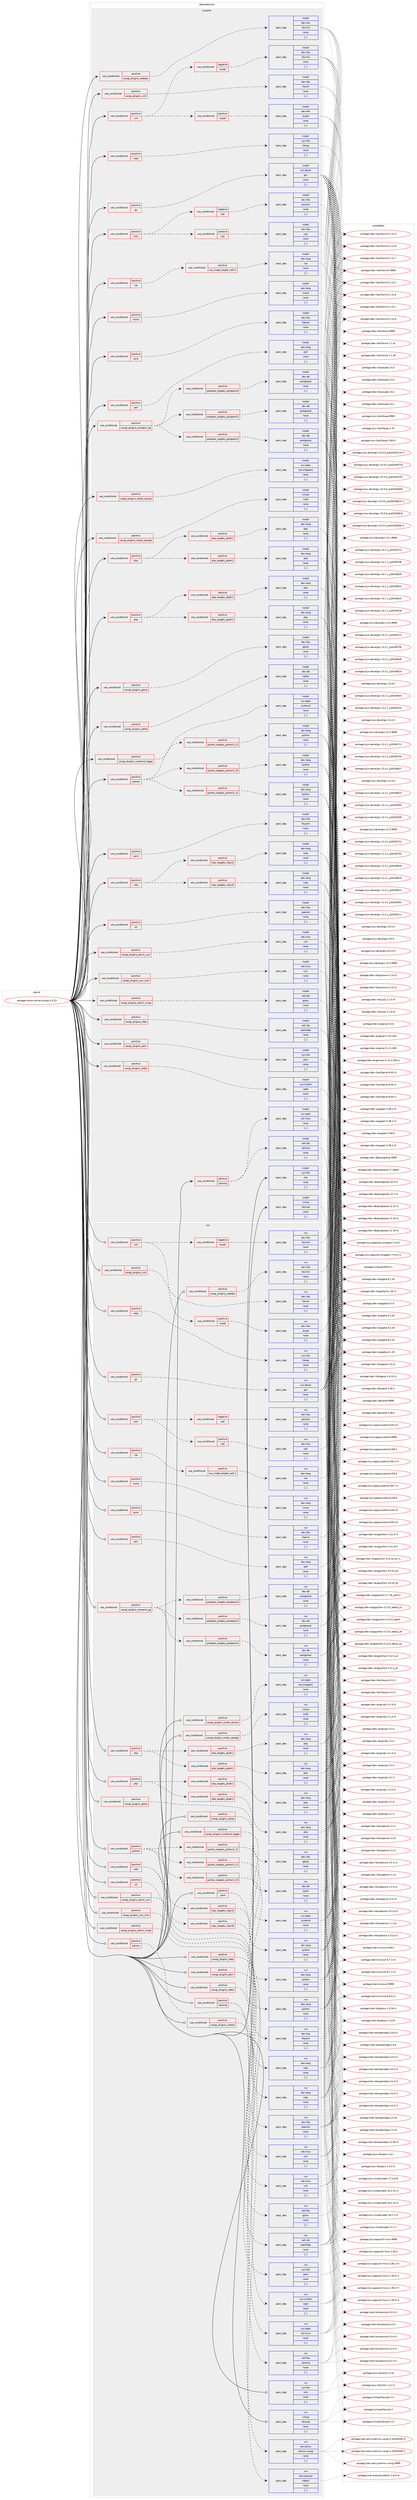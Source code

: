 digraph prolog {

# *************
# Graph options
# *************

newrank=true;
concentrate=true;
compound=true;
graph [rankdir=LR,fontname=Helvetica,fontsize=10,ranksep=1.5];#, ranksep=2.5, nodesep=0.2];
edge  [arrowhead=vee];
node  [fontname=Helvetica,fontsize=10];

# **********
# The ebuild
# **********

subgraph cluster_leftcol {
color=gray;
rank=same;
label=<<i>ebuild</i>>;
id [label="portage://www-servers/uwsgi-2.0.23", color=red, width=4, href="../www-servers/uwsgi-2.0.23.svg"];
}

# ****************
# The dependencies
# ****************

subgraph cluster_midcol {
color=gray;
label=<<i>dependencies</i>>;
subgraph cluster_compile {
fillcolor="#eeeeee";
style=filled;
label=<<i>compile</i>>;
subgraph cond120620 {
dependency451941 [label=<<TABLE BORDER="0" CELLBORDER="1" CELLSPACING="0" CELLPADDING="4"><TR><TD ROWSPAN="3" CELLPADDING="10">use_conditional</TD></TR><TR><TD>positive</TD></TR><TR><TD>caps</TD></TR></TABLE>>, shape=none, color=red];
subgraph pack327965 {
dependency451942 [label=<<TABLE BORDER="0" CELLBORDER="1" CELLSPACING="0" CELLPADDING="4" WIDTH="220"><TR><TD ROWSPAN="6" CELLPADDING="30">pack_dep</TD></TR><TR><TD WIDTH="110">install</TD></TR><TR><TD>sys-libs</TD></TR><TR><TD>libcap</TD></TR><TR><TD>none</TD></TR><TR><TD>[,,]</TD></TR></TABLE>>, shape=none, color=blue];
}
dependency451941:e -> dependency451942:w [weight=20,style="dashed",arrowhead="vee"];
}
id:e -> dependency451941:w [weight=20,style="solid",arrowhead="vee"];
subgraph cond120621 {
dependency451943 [label=<<TABLE BORDER="0" CELLBORDER="1" CELLSPACING="0" CELLPADDING="4"><TR><TD ROWSPAN="3" CELLPADDING="10">use_conditional</TD></TR><TR><TD>positive</TD></TR><TR><TD>go</TD></TR></TABLE>>, shape=none, color=red];
subgraph pack327966 {
dependency451944 [label=<<TABLE BORDER="0" CELLBORDER="1" CELLSPACING="0" CELLPADDING="4" WIDTH="220"><TR><TD ROWSPAN="6" CELLPADDING="30">pack_dep</TD></TR><TR><TD WIDTH="110">install</TD></TR><TR><TD>sys-devel</TD></TR><TR><TD>gcc</TD></TR><TR><TD>none</TD></TR><TR><TD>[,,]</TD></TR></TABLE>>, shape=none, color=blue];
}
dependency451943:e -> dependency451944:w [weight=20,style="dashed",arrowhead="vee"];
}
id:e -> dependency451943:w [weight=20,style="solid",arrowhead="vee"];
subgraph cond120622 {
dependency451945 [label=<<TABLE BORDER="0" CELLBORDER="1" CELLSPACING="0" CELLPADDING="4"><TR><TD ROWSPAN="3" CELLPADDING="10">use_conditional</TD></TR><TR><TD>positive</TD></TR><TR><TD>json</TD></TR></TABLE>>, shape=none, color=red];
subgraph cond120623 {
dependency451946 [label=<<TABLE BORDER="0" CELLBORDER="1" CELLSPACING="0" CELLPADDING="4"><TR><TD ROWSPAN="3" CELLPADDING="10">use_conditional</TD></TR><TR><TD>negative</TD></TR><TR><TD>yajl</TD></TR></TABLE>>, shape=none, color=red];
subgraph pack327967 {
dependency451947 [label=<<TABLE BORDER="0" CELLBORDER="1" CELLSPACING="0" CELLPADDING="4" WIDTH="220"><TR><TD ROWSPAN="6" CELLPADDING="30">pack_dep</TD></TR><TR><TD WIDTH="110">install</TD></TR><TR><TD>dev-libs</TD></TR><TR><TD>jansson</TD></TR><TR><TD>none</TD></TR><TR><TD>[,,]</TD></TR></TABLE>>, shape=none, color=blue];
}
dependency451946:e -> dependency451947:w [weight=20,style="dashed",arrowhead="vee"];
}
dependency451945:e -> dependency451946:w [weight=20,style="dashed",arrowhead="vee"];
subgraph cond120624 {
dependency451948 [label=<<TABLE BORDER="0" CELLBORDER="1" CELLSPACING="0" CELLPADDING="4"><TR><TD ROWSPAN="3" CELLPADDING="10">use_conditional</TD></TR><TR><TD>positive</TD></TR><TR><TD>yajl</TD></TR></TABLE>>, shape=none, color=red];
subgraph pack327968 {
dependency451949 [label=<<TABLE BORDER="0" CELLBORDER="1" CELLSPACING="0" CELLPADDING="4" WIDTH="220"><TR><TD ROWSPAN="6" CELLPADDING="30">pack_dep</TD></TR><TR><TD WIDTH="110">install</TD></TR><TR><TD>dev-libs</TD></TR><TR><TD>yajl</TD></TR><TR><TD>none</TD></TR><TR><TD>[,,]</TD></TR></TABLE>>, shape=none, color=blue];
}
dependency451948:e -> dependency451949:w [weight=20,style="dashed",arrowhead="vee"];
}
dependency451945:e -> dependency451948:w [weight=20,style="dashed",arrowhead="vee"];
}
id:e -> dependency451945:w [weight=20,style="solid",arrowhead="vee"];
subgraph cond120625 {
dependency451950 [label=<<TABLE BORDER="0" CELLBORDER="1" CELLSPACING="0" CELLPADDING="4"><TR><TD ROWSPAN="3" CELLPADDING="10">use_conditional</TD></TR><TR><TD>positive</TD></TR><TR><TD>lua</TD></TR></TABLE>>, shape=none, color=red];
subgraph cond120626 {
dependency451951 [label=<<TABLE BORDER="0" CELLBORDER="1" CELLSPACING="0" CELLPADDING="4"><TR><TD ROWSPAN="3" CELLPADDING="10">use_conditional</TD></TR><TR><TD>positive</TD></TR><TR><TD>lua_single_target_lua5-1</TD></TR></TABLE>>, shape=none, color=red];
subgraph pack327969 {
dependency451952 [label=<<TABLE BORDER="0" CELLBORDER="1" CELLSPACING="0" CELLPADDING="4" WIDTH="220"><TR><TD ROWSPAN="6" CELLPADDING="30">pack_dep</TD></TR><TR><TD WIDTH="110">install</TD></TR><TR><TD>dev-lang</TD></TR><TR><TD>lua</TD></TR><TR><TD>none</TD></TR><TR><TD>[,,]</TD></TR></TABLE>>, shape=none, color=blue];
}
dependency451951:e -> dependency451952:w [weight=20,style="dashed",arrowhead="vee"];
}
dependency451950:e -> dependency451951:w [weight=20,style="dashed",arrowhead="vee"];
}
id:e -> dependency451950:w [weight=20,style="solid",arrowhead="vee"];
subgraph cond120627 {
dependency451953 [label=<<TABLE BORDER="0" CELLBORDER="1" CELLSPACING="0" CELLPADDING="4"><TR><TD ROWSPAN="3" CELLPADDING="10">use_conditional</TD></TR><TR><TD>positive</TD></TR><TR><TD>mono</TD></TR></TABLE>>, shape=none, color=red];
subgraph pack327970 {
dependency451954 [label=<<TABLE BORDER="0" CELLBORDER="1" CELLSPACING="0" CELLPADDING="4" WIDTH="220"><TR><TD ROWSPAN="6" CELLPADDING="30">pack_dep</TD></TR><TR><TD WIDTH="110">install</TD></TR><TR><TD>dev-lang</TD></TR><TR><TD>mono</TD></TR><TR><TD>none</TD></TR><TR><TD>[,,]</TD></TR></TABLE>>, shape=none, color=blue];
}
dependency451953:e -> dependency451954:w [weight=20,style="dashed",arrowhead="vee"];
}
id:e -> dependency451953:w [weight=20,style="solid",arrowhead="vee"];
subgraph cond120628 {
dependency451955 [label=<<TABLE BORDER="0" CELLBORDER="1" CELLSPACING="0" CELLPADDING="4"><TR><TD ROWSPAN="3" CELLPADDING="10">use_conditional</TD></TR><TR><TD>positive</TD></TR><TR><TD>pcre</TD></TR></TABLE>>, shape=none, color=red];
subgraph pack327971 {
dependency451956 [label=<<TABLE BORDER="0" CELLBORDER="1" CELLSPACING="0" CELLPADDING="4" WIDTH="220"><TR><TD ROWSPAN="6" CELLPADDING="30">pack_dep</TD></TR><TR><TD WIDTH="110">install</TD></TR><TR><TD>dev-libs</TD></TR><TR><TD>libpcre</TD></TR><TR><TD>none</TD></TR><TR><TD>[,,]</TD></TR></TABLE>>, shape=none, color=blue];
}
dependency451955:e -> dependency451956:w [weight=20,style="dashed",arrowhead="vee"];
}
id:e -> dependency451955:w [weight=20,style="solid",arrowhead="vee"];
subgraph cond120629 {
dependency451957 [label=<<TABLE BORDER="0" CELLBORDER="1" CELLSPACING="0" CELLPADDING="4"><TR><TD ROWSPAN="3" CELLPADDING="10">use_conditional</TD></TR><TR><TD>positive</TD></TR><TR><TD>perl</TD></TR></TABLE>>, shape=none, color=red];
subgraph pack327972 {
dependency451958 [label=<<TABLE BORDER="0" CELLBORDER="1" CELLSPACING="0" CELLPADDING="4" WIDTH="220"><TR><TD ROWSPAN="6" CELLPADDING="30">pack_dep</TD></TR><TR><TD WIDTH="110">install</TD></TR><TR><TD>dev-lang</TD></TR><TR><TD>perl</TD></TR><TR><TD>none</TD></TR><TR><TD>[,,]</TD></TR></TABLE>>, shape=none, color=blue];
}
dependency451957:e -> dependency451958:w [weight=20,style="dashed",arrowhead="vee"];
}
id:e -> dependency451957:w [weight=20,style="solid",arrowhead="vee"];
subgraph cond120630 {
dependency451959 [label=<<TABLE BORDER="0" CELLBORDER="1" CELLSPACING="0" CELLPADDING="4"><TR><TD ROWSPAN="3" CELLPADDING="10">use_conditional</TD></TR><TR><TD>positive</TD></TR><TR><TD>php</TD></TR></TABLE>>, shape=none, color=red];
subgraph cond120631 {
dependency451960 [label=<<TABLE BORDER="0" CELLBORDER="1" CELLSPACING="0" CELLPADDING="4"><TR><TD ROWSPAN="3" CELLPADDING="10">use_conditional</TD></TR><TR><TD>positive</TD></TR><TR><TD>php_targets_php8-1</TD></TR></TABLE>>, shape=none, color=red];
subgraph pack327973 {
dependency451961 [label=<<TABLE BORDER="0" CELLBORDER="1" CELLSPACING="0" CELLPADDING="4" WIDTH="220"><TR><TD ROWSPAN="6" CELLPADDING="30">pack_dep</TD></TR><TR><TD WIDTH="110">install</TD></TR><TR><TD>dev-lang</TD></TR><TR><TD>php</TD></TR><TR><TD>none</TD></TR><TR><TD>[,,]</TD></TR></TABLE>>, shape=none, color=blue];
}
dependency451960:e -> dependency451961:w [weight=20,style="dashed",arrowhead="vee"];
}
dependency451959:e -> dependency451960:w [weight=20,style="dashed",arrowhead="vee"];
subgraph cond120632 {
dependency451962 [label=<<TABLE BORDER="0" CELLBORDER="1" CELLSPACING="0" CELLPADDING="4"><TR><TD ROWSPAN="3" CELLPADDING="10">use_conditional</TD></TR><TR><TD>positive</TD></TR><TR><TD>php_targets_php8-2</TD></TR></TABLE>>, shape=none, color=red];
subgraph pack327974 {
dependency451963 [label=<<TABLE BORDER="0" CELLBORDER="1" CELLSPACING="0" CELLPADDING="4" WIDTH="220"><TR><TD ROWSPAN="6" CELLPADDING="30">pack_dep</TD></TR><TR><TD WIDTH="110">install</TD></TR><TR><TD>dev-lang</TD></TR><TR><TD>php</TD></TR><TR><TD>none</TD></TR><TR><TD>[,,]</TD></TR></TABLE>>, shape=none, color=blue];
}
dependency451962:e -> dependency451963:w [weight=20,style="dashed",arrowhead="vee"];
}
dependency451959:e -> dependency451962:w [weight=20,style="dashed",arrowhead="vee"];
}
id:e -> dependency451959:w [weight=20,style="solid",arrowhead="vee"];
subgraph cond120633 {
dependency451964 [label=<<TABLE BORDER="0" CELLBORDER="1" CELLSPACING="0" CELLPADDING="4"><TR><TD ROWSPAN="3" CELLPADDING="10">use_conditional</TD></TR><TR><TD>positive</TD></TR><TR><TD>php</TD></TR></TABLE>>, shape=none, color=red];
subgraph cond120634 {
dependency451965 [label=<<TABLE BORDER="0" CELLBORDER="1" CELLSPACING="0" CELLPADDING="4"><TR><TD ROWSPAN="3" CELLPADDING="10">use_conditional</TD></TR><TR><TD>positive</TD></TR><TR><TD>php_targets_php8-1</TD></TR></TABLE>>, shape=none, color=red];
subgraph pack327975 {
dependency451966 [label=<<TABLE BORDER="0" CELLBORDER="1" CELLSPACING="0" CELLPADDING="4" WIDTH="220"><TR><TD ROWSPAN="6" CELLPADDING="30">pack_dep</TD></TR><TR><TD WIDTH="110">install</TD></TR><TR><TD>dev-lang</TD></TR><TR><TD>php</TD></TR><TR><TD>none</TD></TR><TR><TD>[,,]</TD></TR></TABLE>>, shape=none, color=blue];
}
dependency451965:e -> dependency451966:w [weight=20,style="dashed",arrowhead="vee"];
}
dependency451964:e -> dependency451965:w [weight=20,style="dashed",arrowhead="vee"];
subgraph cond120635 {
dependency451967 [label=<<TABLE BORDER="0" CELLBORDER="1" CELLSPACING="0" CELLPADDING="4"><TR><TD ROWSPAN="3" CELLPADDING="10">use_conditional</TD></TR><TR><TD>positive</TD></TR><TR><TD>php_targets_php8-2</TD></TR></TABLE>>, shape=none, color=red];
subgraph pack327976 {
dependency451968 [label=<<TABLE BORDER="0" CELLBORDER="1" CELLSPACING="0" CELLPADDING="4" WIDTH="220"><TR><TD ROWSPAN="6" CELLPADDING="30">pack_dep</TD></TR><TR><TD WIDTH="110">install</TD></TR><TR><TD>dev-lang</TD></TR><TR><TD>php</TD></TR><TR><TD>none</TD></TR><TR><TD>[,,]</TD></TR></TABLE>>, shape=none, color=blue];
}
dependency451967:e -> dependency451968:w [weight=20,style="dashed",arrowhead="vee"];
}
dependency451964:e -> dependency451967:w [weight=20,style="dashed",arrowhead="vee"];
}
id:e -> dependency451964:w [weight=20,style="solid",arrowhead="vee"];
subgraph cond120636 {
dependency451969 [label=<<TABLE BORDER="0" CELLBORDER="1" CELLSPACING="0" CELLPADDING="4"><TR><TD ROWSPAN="3" CELLPADDING="10">use_conditional</TD></TR><TR><TD>positive</TD></TR><TR><TD>python</TD></TR></TABLE>>, shape=none, color=red];
subgraph cond120637 {
dependency451970 [label=<<TABLE BORDER="0" CELLBORDER="1" CELLSPACING="0" CELLPADDING="4"><TR><TD ROWSPAN="3" CELLPADDING="10">use_conditional</TD></TR><TR><TD>positive</TD></TR><TR><TD>python_targets_python3_10</TD></TR></TABLE>>, shape=none, color=red];
subgraph pack327977 {
dependency451971 [label=<<TABLE BORDER="0" CELLBORDER="1" CELLSPACING="0" CELLPADDING="4" WIDTH="220"><TR><TD ROWSPAN="6" CELLPADDING="30">pack_dep</TD></TR><TR><TD WIDTH="110">install</TD></TR><TR><TD>dev-lang</TD></TR><TR><TD>python</TD></TR><TR><TD>none</TD></TR><TR><TD>[,,]</TD></TR></TABLE>>, shape=none, color=blue];
}
dependency451970:e -> dependency451971:w [weight=20,style="dashed",arrowhead="vee"];
}
dependency451969:e -> dependency451970:w [weight=20,style="dashed",arrowhead="vee"];
subgraph cond120638 {
dependency451972 [label=<<TABLE BORDER="0" CELLBORDER="1" CELLSPACING="0" CELLPADDING="4"><TR><TD ROWSPAN="3" CELLPADDING="10">use_conditional</TD></TR><TR><TD>positive</TD></TR><TR><TD>python_targets_python3_11</TD></TR></TABLE>>, shape=none, color=red];
subgraph pack327978 {
dependency451973 [label=<<TABLE BORDER="0" CELLBORDER="1" CELLSPACING="0" CELLPADDING="4" WIDTH="220"><TR><TD ROWSPAN="6" CELLPADDING="30">pack_dep</TD></TR><TR><TD WIDTH="110">install</TD></TR><TR><TD>dev-lang</TD></TR><TR><TD>python</TD></TR><TR><TD>none</TD></TR><TR><TD>[,,]</TD></TR></TABLE>>, shape=none, color=blue];
}
dependency451972:e -> dependency451973:w [weight=20,style="dashed",arrowhead="vee"];
}
dependency451969:e -> dependency451972:w [weight=20,style="dashed",arrowhead="vee"];
subgraph cond120639 {
dependency451974 [label=<<TABLE BORDER="0" CELLBORDER="1" CELLSPACING="0" CELLPADDING="4"><TR><TD ROWSPAN="3" CELLPADDING="10">use_conditional</TD></TR><TR><TD>positive</TD></TR><TR><TD>python_targets_python3_12</TD></TR></TABLE>>, shape=none, color=red];
subgraph pack327979 {
dependency451975 [label=<<TABLE BORDER="0" CELLBORDER="1" CELLSPACING="0" CELLPADDING="4" WIDTH="220"><TR><TD ROWSPAN="6" CELLPADDING="30">pack_dep</TD></TR><TR><TD WIDTH="110">install</TD></TR><TR><TD>dev-lang</TD></TR><TR><TD>python</TD></TR><TR><TD>none</TD></TR><TR><TD>[,,]</TD></TR></TABLE>>, shape=none, color=blue];
}
dependency451974:e -> dependency451975:w [weight=20,style="dashed",arrowhead="vee"];
}
dependency451969:e -> dependency451974:w [weight=20,style="dashed",arrowhead="vee"];
}
id:e -> dependency451969:w [weight=20,style="solid",arrowhead="vee"];
subgraph cond120640 {
dependency451976 [label=<<TABLE BORDER="0" CELLBORDER="1" CELLSPACING="0" CELLPADDING="4"><TR><TD ROWSPAN="3" CELLPADDING="10">use_conditional</TD></TR><TR><TD>positive</TD></TR><TR><TD>ruby</TD></TR></TABLE>>, shape=none, color=red];
subgraph cond120641 {
dependency451977 [label=<<TABLE BORDER="0" CELLBORDER="1" CELLSPACING="0" CELLPADDING="4"><TR><TD ROWSPAN="3" CELLPADDING="10">use_conditional</TD></TR><TR><TD>positive</TD></TR><TR><TD>ruby_targets_ruby31</TD></TR></TABLE>>, shape=none, color=red];
subgraph pack327980 {
dependency451978 [label=<<TABLE BORDER="0" CELLBORDER="1" CELLSPACING="0" CELLPADDING="4" WIDTH="220"><TR><TD ROWSPAN="6" CELLPADDING="30">pack_dep</TD></TR><TR><TD WIDTH="110">install</TD></TR><TR><TD>dev-lang</TD></TR><TR><TD>ruby</TD></TR><TR><TD>none</TD></TR><TR><TD>[,,]</TD></TR></TABLE>>, shape=none, color=blue];
}
dependency451977:e -> dependency451978:w [weight=20,style="dashed",arrowhead="vee"];
}
dependency451976:e -> dependency451977:w [weight=20,style="dashed",arrowhead="vee"];
subgraph cond120642 {
dependency451979 [label=<<TABLE BORDER="0" CELLBORDER="1" CELLSPACING="0" CELLPADDING="4"><TR><TD ROWSPAN="3" CELLPADDING="10">use_conditional</TD></TR><TR><TD>positive</TD></TR><TR><TD>ruby_targets_ruby32</TD></TR></TABLE>>, shape=none, color=red];
subgraph pack327981 {
dependency451980 [label=<<TABLE BORDER="0" CELLBORDER="1" CELLSPACING="0" CELLPADDING="4" WIDTH="220"><TR><TD ROWSPAN="6" CELLPADDING="30">pack_dep</TD></TR><TR><TD WIDTH="110">install</TD></TR><TR><TD>dev-lang</TD></TR><TR><TD>ruby</TD></TR><TR><TD>none</TD></TR><TR><TD>[,,]</TD></TR></TABLE>>, shape=none, color=blue];
}
dependency451979:e -> dependency451980:w [weight=20,style="dashed",arrowhead="vee"];
}
dependency451976:e -> dependency451979:w [weight=20,style="dashed",arrowhead="vee"];
}
id:e -> dependency451976:w [weight=20,style="solid",arrowhead="vee"];
subgraph cond120643 {
dependency451981 [label=<<TABLE BORDER="0" CELLBORDER="1" CELLSPACING="0" CELLPADDING="4"><TR><TD ROWSPAN="3" CELLPADDING="10">use_conditional</TD></TR><TR><TD>positive</TD></TR><TR><TD>ssl</TD></TR></TABLE>>, shape=none, color=red];
subgraph pack327982 {
dependency451982 [label=<<TABLE BORDER="0" CELLBORDER="1" CELLSPACING="0" CELLPADDING="4" WIDTH="220"><TR><TD ROWSPAN="6" CELLPADDING="30">pack_dep</TD></TR><TR><TD WIDTH="110">install</TD></TR><TR><TD>dev-libs</TD></TR><TR><TD>openssl</TD></TR><TR><TD>none</TD></TR><TR><TD>[,,]</TD></TR></TABLE>>, shape=none, color=blue];
}
dependency451981:e -> dependency451982:w [weight=20,style="dashed",arrowhead="vee"];
}
id:e -> dependency451981:w [weight=20,style="solid",arrowhead="vee"];
subgraph cond120644 {
dependency451983 [label=<<TABLE BORDER="0" CELLBORDER="1" CELLSPACING="0" CELLPADDING="4"><TR><TD ROWSPAN="3" CELLPADDING="10">use_conditional</TD></TR><TR><TD>positive</TD></TR><TR><TD>uwsgi_plugins_alarm_curl</TD></TR></TABLE>>, shape=none, color=red];
subgraph pack327983 {
dependency451984 [label=<<TABLE BORDER="0" CELLBORDER="1" CELLSPACING="0" CELLPADDING="4" WIDTH="220"><TR><TD ROWSPAN="6" CELLPADDING="30">pack_dep</TD></TR><TR><TD WIDTH="110">install</TD></TR><TR><TD>net-misc</TD></TR><TR><TD>curl</TD></TR><TR><TD>none</TD></TR><TR><TD>[,,]</TD></TR></TABLE>>, shape=none, color=blue];
}
dependency451983:e -> dependency451984:w [weight=20,style="dashed",arrowhead="vee"];
}
id:e -> dependency451983:w [weight=20,style="solid",arrowhead="vee"];
subgraph cond120645 {
dependency451985 [label=<<TABLE BORDER="0" CELLBORDER="1" CELLSPACING="0" CELLPADDING="4"><TR><TD ROWSPAN="3" CELLPADDING="10">use_conditional</TD></TR><TR><TD>positive</TD></TR><TR><TD>uwsgi_plugins_alarm_xmpp</TD></TR></TABLE>>, shape=none, color=red];
subgraph pack327984 {
dependency451986 [label=<<TABLE BORDER="0" CELLBORDER="1" CELLSPACING="0" CELLPADDING="4" WIDTH="220"><TR><TD ROWSPAN="6" CELLPADDING="30">pack_dep</TD></TR><TR><TD WIDTH="110">install</TD></TR><TR><TD>net-libs</TD></TR><TR><TD>gloox</TD></TR><TR><TD>none</TD></TR><TR><TD>[,,]</TD></TR></TABLE>>, shape=none, color=blue];
}
dependency451985:e -> dependency451986:w [weight=20,style="dashed",arrowhead="vee"];
}
id:e -> dependency451985:w [weight=20,style="solid",arrowhead="vee"];
subgraph cond120646 {
dependency451987 [label=<<TABLE BORDER="0" CELLBORDER="1" CELLSPACING="0" CELLPADDING="4"><TR><TD ROWSPAN="3" CELLPADDING="10">use_conditional</TD></TR><TR><TD>positive</TD></TR><TR><TD>uwsgi_plugins_curl_cron</TD></TR></TABLE>>, shape=none, color=red];
subgraph pack327985 {
dependency451988 [label=<<TABLE BORDER="0" CELLBORDER="1" CELLSPACING="0" CELLPADDING="4" WIDTH="220"><TR><TD ROWSPAN="6" CELLPADDING="30">pack_dep</TD></TR><TR><TD WIDTH="110">install</TD></TR><TR><TD>net-misc</TD></TR><TR><TD>curl</TD></TR><TR><TD>none</TD></TR><TR><TD>[,,]</TD></TR></TABLE>>, shape=none, color=blue];
}
dependency451987:e -> dependency451988:w [weight=20,style="dashed",arrowhead="vee"];
}
id:e -> dependency451987:w [weight=20,style="solid",arrowhead="vee"];
subgraph cond120647 {
dependency451989 [label=<<TABLE BORDER="0" CELLBORDER="1" CELLSPACING="0" CELLPADDING="4"><TR><TD ROWSPAN="3" CELLPADDING="10">use_conditional</TD></TR><TR><TD>positive</TD></TR><TR><TD>uwsgi_plugins_emperor_pg</TD></TR></TABLE>>, shape=none, color=red];
subgraph cond120648 {
dependency451990 [label=<<TABLE BORDER="0" CELLBORDER="1" CELLSPACING="0" CELLPADDING="4"><TR><TD ROWSPAN="3" CELLPADDING="10">use_conditional</TD></TR><TR><TD>positive</TD></TR><TR><TD>postgres_targets_postgres15</TD></TR></TABLE>>, shape=none, color=red];
subgraph pack327986 {
dependency451991 [label=<<TABLE BORDER="0" CELLBORDER="1" CELLSPACING="0" CELLPADDING="4" WIDTH="220"><TR><TD ROWSPAN="6" CELLPADDING="30">pack_dep</TD></TR><TR><TD WIDTH="110">install</TD></TR><TR><TD>dev-db</TD></TR><TR><TD>postgresql</TD></TR><TR><TD>none</TD></TR><TR><TD>[,,]</TD></TR></TABLE>>, shape=none, color=blue];
}
dependency451990:e -> dependency451991:w [weight=20,style="dashed",arrowhead="vee"];
}
dependency451989:e -> dependency451990:w [weight=20,style="dashed",arrowhead="vee"];
subgraph cond120649 {
dependency451992 [label=<<TABLE BORDER="0" CELLBORDER="1" CELLSPACING="0" CELLPADDING="4"><TR><TD ROWSPAN="3" CELLPADDING="10">use_conditional</TD></TR><TR><TD>positive</TD></TR><TR><TD>postgres_targets_postgres14</TD></TR></TABLE>>, shape=none, color=red];
subgraph pack327987 {
dependency451993 [label=<<TABLE BORDER="0" CELLBORDER="1" CELLSPACING="0" CELLPADDING="4" WIDTH="220"><TR><TD ROWSPAN="6" CELLPADDING="30">pack_dep</TD></TR><TR><TD WIDTH="110">install</TD></TR><TR><TD>dev-db</TD></TR><TR><TD>postgresql</TD></TR><TR><TD>none</TD></TR><TR><TD>[,,]</TD></TR></TABLE>>, shape=none, color=blue];
}
dependency451992:e -> dependency451993:w [weight=20,style="dashed",arrowhead="vee"];
}
dependency451989:e -> dependency451992:w [weight=20,style="dashed",arrowhead="vee"];
subgraph cond120650 {
dependency451994 [label=<<TABLE BORDER="0" CELLBORDER="1" CELLSPACING="0" CELLPADDING="4"><TR><TD ROWSPAN="3" CELLPADDING="10">use_conditional</TD></TR><TR><TD>positive</TD></TR><TR><TD>postgres_targets_postgres13</TD></TR></TABLE>>, shape=none, color=red];
subgraph pack327988 {
dependency451995 [label=<<TABLE BORDER="0" CELLBORDER="1" CELLSPACING="0" CELLPADDING="4" WIDTH="220"><TR><TD ROWSPAN="6" CELLPADDING="30">pack_dep</TD></TR><TR><TD WIDTH="110">install</TD></TR><TR><TD>dev-db</TD></TR><TR><TD>postgresql</TD></TR><TR><TD>none</TD></TR><TR><TD>[,,]</TD></TR></TABLE>>, shape=none, color=blue];
}
dependency451994:e -> dependency451995:w [weight=20,style="dashed",arrowhead="vee"];
}
dependency451989:e -> dependency451994:w [weight=20,style="dashed",arrowhead="vee"];
}
id:e -> dependency451989:w [weight=20,style="solid",arrowhead="vee"];
subgraph cond120651 {
dependency451996 [label=<<TABLE BORDER="0" CELLBORDER="1" CELLSPACING="0" CELLPADDING="4"><TR><TD ROWSPAN="3" CELLPADDING="10">use_conditional</TD></TR><TR><TD>positive</TD></TR><TR><TD>uwsgi_plugins_geoip</TD></TR></TABLE>>, shape=none, color=red];
subgraph pack327989 {
dependency451997 [label=<<TABLE BORDER="0" CELLBORDER="1" CELLSPACING="0" CELLPADDING="4" WIDTH="220"><TR><TD ROWSPAN="6" CELLPADDING="30">pack_dep</TD></TR><TR><TD WIDTH="110">install</TD></TR><TR><TD>dev-libs</TD></TR><TR><TD>geoip</TD></TR><TR><TD>none</TD></TR><TR><TD>[,,]</TD></TR></TABLE>>, shape=none, color=blue];
}
dependency451996:e -> dependency451997:w [weight=20,style="dashed",arrowhead="vee"];
}
id:e -> dependency451996:w [weight=20,style="solid",arrowhead="vee"];
subgraph cond120652 {
dependency451998 [label=<<TABLE BORDER="0" CELLBORDER="1" CELLSPACING="0" CELLPADDING="4"><TR><TD ROWSPAN="3" CELLPADDING="10">use_conditional</TD></TR><TR><TD>positive</TD></TR><TR><TD>uwsgi_plugins_ldap</TD></TR></TABLE>>, shape=none, color=red];
subgraph pack327990 {
dependency451999 [label=<<TABLE BORDER="0" CELLBORDER="1" CELLSPACING="0" CELLPADDING="4" WIDTH="220"><TR><TD ROWSPAN="6" CELLPADDING="30">pack_dep</TD></TR><TR><TD WIDTH="110">install</TD></TR><TR><TD>net-nds</TD></TR><TR><TD>openldap</TD></TR><TR><TD>none</TD></TR><TR><TD>[,,]</TD></TR></TABLE>>, shape=none, color=blue];
}
dependency451998:e -> dependency451999:w [weight=20,style="dashed",arrowhead="vee"];
}
id:e -> dependency451998:w [weight=20,style="solid",arrowhead="vee"];
subgraph cond120653 {
dependency452000 [label=<<TABLE BORDER="0" CELLBORDER="1" CELLSPACING="0" CELLPADDING="4"><TR><TD ROWSPAN="3" CELLPADDING="10">use_conditional</TD></TR><TR><TD>positive</TD></TR><TR><TD>uwsgi_plugins_pam</TD></TR></TABLE>>, shape=none, color=red];
subgraph pack327991 {
dependency452001 [label=<<TABLE BORDER="0" CELLBORDER="1" CELLSPACING="0" CELLPADDING="4" WIDTH="220"><TR><TD ROWSPAN="6" CELLPADDING="30">pack_dep</TD></TR><TR><TD WIDTH="110">install</TD></TR><TR><TD>sys-libs</TD></TR><TR><TD>pam</TD></TR><TR><TD>none</TD></TR><TR><TD>[,,]</TD></TR></TABLE>>, shape=none, color=blue];
}
dependency452000:e -> dependency452001:w [weight=20,style="dashed",arrowhead="vee"];
}
id:e -> dependency452000:w [weight=20,style="solid",arrowhead="vee"];
subgraph cond120654 {
dependency452002 [label=<<TABLE BORDER="0" CELLBORDER="1" CELLSPACING="0" CELLPADDING="4"><TR><TD ROWSPAN="3" CELLPADDING="10">use_conditional</TD></TR><TR><TD>positive</TD></TR><TR><TD>uwsgi_plugins_rados</TD></TR></TABLE>>, shape=none, color=red];
subgraph pack327992 {
dependency452003 [label=<<TABLE BORDER="0" CELLBORDER="1" CELLSPACING="0" CELLPADDING="4" WIDTH="220"><TR><TD ROWSPAN="6" CELLPADDING="30">pack_dep</TD></TR><TR><TD WIDTH="110">install</TD></TR><TR><TD>sys-cluster</TD></TR><TR><TD>ceph</TD></TR><TR><TD>none</TD></TR><TR><TD>[,,]</TD></TR></TABLE>>, shape=none, color=blue];
}
dependency452002:e -> dependency452003:w [weight=20,style="dashed",arrowhead="vee"];
}
id:e -> dependency452002:w [weight=20,style="solid",arrowhead="vee"];
subgraph cond120655 {
dependency452004 [label=<<TABLE BORDER="0" CELLBORDER="1" CELLSPACING="0" CELLPADDING="4"><TR><TD ROWSPAN="3" CELLPADDING="10">use_conditional</TD></TR><TR><TD>positive</TD></TR><TR><TD>uwsgi_plugins_router_access</TD></TR></TABLE>>, shape=none, color=red];
subgraph pack327993 {
dependency452005 [label=<<TABLE BORDER="0" CELLBORDER="1" CELLSPACING="0" CELLPADDING="4" WIDTH="220"><TR><TD ROWSPAN="6" CELLPADDING="30">pack_dep</TD></TR><TR><TD WIDTH="110">install</TD></TR><TR><TD>sys-apps</TD></TR><TR><TD>tcp-wrappers</TD></TR><TR><TD>none</TD></TR><TR><TD>[,,]</TD></TR></TABLE>>, shape=none, color=blue];
}
dependency452004:e -> dependency452005:w [weight=20,style="dashed",arrowhead="vee"];
}
id:e -> dependency452004:w [weight=20,style="solid",arrowhead="vee"];
subgraph cond120656 {
dependency452006 [label=<<TABLE BORDER="0" CELLBORDER="1" CELLSPACING="0" CELLPADDING="4"><TR><TD ROWSPAN="3" CELLPADDING="10">use_conditional</TD></TR><TR><TD>positive</TD></TR><TR><TD>uwsgi_plugins_router_spnego</TD></TR></TABLE>>, shape=none, color=red];
subgraph pack327994 {
dependency452007 [label=<<TABLE BORDER="0" CELLBORDER="1" CELLSPACING="0" CELLPADDING="4" WIDTH="220"><TR><TD ROWSPAN="6" CELLPADDING="30">pack_dep</TD></TR><TR><TD WIDTH="110">install</TD></TR><TR><TD>virtual</TD></TR><TR><TD>krb5</TD></TR><TR><TD>none</TD></TR><TR><TD>[,,]</TD></TR></TABLE>>, shape=none, color=blue];
}
dependency452006:e -> dependency452007:w [weight=20,style="dashed",arrowhead="vee"];
}
id:e -> dependency452006:w [weight=20,style="solid",arrowhead="vee"];
subgraph cond120657 {
dependency452008 [label=<<TABLE BORDER="0" CELLBORDER="1" CELLSPACING="0" CELLPADDING="4"><TR><TD ROWSPAN="3" CELLPADDING="10">use_conditional</TD></TR><TR><TD>positive</TD></TR><TR><TD>uwsgi_plugins_sqlite</TD></TR></TABLE>>, shape=none, color=red];
subgraph pack327995 {
dependency452009 [label=<<TABLE BORDER="0" CELLBORDER="1" CELLSPACING="0" CELLPADDING="4" WIDTH="220"><TR><TD ROWSPAN="6" CELLPADDING="30">pack_dep</TD></TR><TR><TD WIDTH="110">install</TD></TR><TR><TD>dev-db</TD></TR><TR><TD>sqlite</TD></TR><TR><TD>none</TD></TR><TR><TD>[,,]</TD></TR></TABLE>>, shape=none, color=blue];
}
dependency452008:e -> dependency452009:w [weight=20,style="dashed",arrowhead="vee"];
}
id:e -> dependency452008:w [weight=20,style="solid",arrowhead="vee"];
subgraph cond120658 {
dependency452010 [label=<<TABLE BORDER="0" CELLBORDER="1" CELLSPACING="0" CELLPADDING="4"><TR><TD ROWSPAN="3" CELLPADDING="10">use_conditional</TD></TR><TR><TD>positive</TD></TR><TR><TD>uwsgi_plugins_systemd_logger</TD></TR></TABLE>>, shape=none, color=red];
subgraph pack327996 {
dependency452011 [label=<<TABLE BORDER="0" CELLBORDER="1" CELLSPACING="0" CELLPADDING="4" WIDTH="220"><TR><TD ROWSPAN="6" CELLPADDING="30">pack_dep</TD></TR><TR><TD WIDTH="110">install</TD></TR><TR><TD>sys-apps</TD></TR><TR><TD>systemd</TD></TR><TR><TD>none</TD></TR><TR><TD>[,,]</TD></TR></TABLE>>, shape=none, color=blue];
}
dependency452010:e -> dependency452011:w [weight=20,style="dashed",arrowhead="vee"];
}
id:e -> dependency452010:w [weight=20,style="solid",arrowhead="vee"];
subgraph cond120659 {
dependency452012 [label=<<TABLE BORDER="0" CELLBORDER="1" CELLSPACING="0" CELLPADDING="4"><TR><TD ROWSPAN="3" CELLPADDING="10">use_conditional</TD></TR><TR><TD>positive</TD></TR><TR><TD>uwsgi_plugins_webdav</TD></TR></TABLE>>, shape=none, color=red];
subgraph pack327997 {
dependency452013 [label=<<TABLE BORDER="0" CELLBORDER="1" CELLSPACING="0" CELLPADDING="4" WIDTH="220"><TR><TD ROWSPAN="6" CELLPADDING="30">pack_dep</TD></TR><TR><TD WIDTH="110">install</TD></TR><TR><TD>dev-libs</TD></TR><TR><TD>libxml2</TD></TR><TR><TD>none</TD></TR><TR><TD>[,,]</TD></TR></TABLE>>, shape=none, color=blue];
}
dependency452012:e -> dependency452013:w [weight=20,style="dashed",arrowhead="vee"];
}
id:e -> dependency452012:w [weight=20,style="solid",arrowhead="vee"];
subgraph cond120660 {
dependency452014 [label=<<TABLE BORDER="0" CELLBORDER="1" CELLSPACING="0" CELLPADDING="4"><TR><TD ROWSPAN="3" CELLPADDING="10">use_conditional</TD></TR><TR><TD>positive</TD></TR><TR><TD>uwsgi_plugins_xslt</TD></TR></TABLE>>, shape=none, color=red];
subgraph pack327998 {
dependency452015 [label=<<TABLE BORDER="0" CELLBORDER="1" CELLSPACING="0" CELLPADDING="4" WIDTH="220"><TR><TD ROWSPAN="6" CELLPADDING="30">pack_dep</TD></TR><TR><TD WIDTH="110">install</TD></TR><TR><TD>dev-libs</TD></TR><TR><TD>libxslt</TD></TR><TR><TD>none</TD></TR><TR><TD>[,,]</TD></TR></TABLE>>, shape=none, color=blue];
}
dependency452014:e -> dependency452015:w [weight=20,style="dashed",arrowhead="vee"];
}
id:e -> dependency452014:w [weight=20,style="solid",arrowhead="vee"];
subgraph cond120661 {
dependency452016 [label=<<TABLE BORDER="0" CELLBORDER="1" CELLSPACING="0" CELLPADDING="4"><TR><TD ROWSPAN="3" CELLPADDING="10">use_conditional</TD></TR><TR><TD>positive</TD></TR><TR><TD>xml</TD></TR></TABLE>>, shape=none, color=red];
subgraph cond120662 {
dependency452017 [label=<<TABLE BORDER="0" CELLBORDER="1" CELLSPACING="0" CELLPADDING="4"><TR><TD ROWSPAN="3" CELLPADDING="10">use_conditional</TD></TR><TR><TD>negative</TD></TR><TR><TD>expat</TD></TR></TABLE>>, shape=none, color=red];
subgraph pack327999 {
dependency452018 [label=<<TABLE BORDER="0" CELLBORDER="1" CELLSPACING="0" CELLPADDING="4" WIDTH="220"><TR><TD ROWSPAN="6" CELLPADDING="30">pack_dep</TD></TR><TR><TD WIDTH="110">install</TD></TR><TR><TD>dev-libs</TD></TR><TR><TD>libxml2</TD></TR><TR><TD>none</TD></TR><TR><TD>[,,]</TD></TR></TABLE>>, shape=none, color=blue];
}
dependency452017:e -> dependency452018:w [weight=20,style="dashed",arrowhead="vee"];
}
dependency452016:e -> dependency452017:w [weight=20,style="dashed",arrowhead="vee"];
subgraph cond120663 {
dependency452019 [label=<<TABLE BORDER="0" CELLBORDER="1" CELLSPACING="0" CELLPADDING="4"><TR><TD ROWSPAN="3" CELLPADDING="10">use_conditional</TD></TR><TR><TD>positive</TD></TR><TR><TD>expat</TD></TR></TABLE>>, shape=none, color=red];
subgraph pack328000 {
dependency452020 [label=<<TABLE BORDER="0" CELLBORDER="1" CELLSPACING="0" CELLPADDING="4" WIDTH="220"><TR><TD ROWSPAN="6" CELLPADDING="30">pack_dep</TD></TR><TR><TD WIDTH="110">install</TD></TR><TR><TD>dev-libs</TD></TR><TR><TD>expat</TD></TR><TR><TD>none</TD></TR><TR><TD>[,,]</TD></TR></TABLE>>, shape=none, color=blue];
}
dependency452019:e -> dependency452020:w [weight=20,style="dashed",arrowhead="vee"];
}
dependency452016:e -> dependency452019:w [weight=20,style="dashed",arrowhead="vee"];
}
id:e -> dependency452016:w [weight=20,style="solid",arrowhead="vee"];
subgraph cond120664 {
dependency452021 [label=<<TABLE BORDER="0" CELLBORDER="1" CELLSPACING="0" CELLPADDING="4"><TR><TD ROWSPAN="3" CELLPADDING="10">use_conditional</TD></TR><TR><TD>positive</TD></TR><TR><TD>yaml</TD></TR></TABLE>>, shape=none, color=red];
subgraph pack328001 {
dependency452022 [label=<<TABLE BORDER="0" CELLBORDER="1" CELLSPACING="0" CELLPADDING="4" WIDTH="220"><TR><TD ROWSPAN="6" CELLPADDING="30">pack_dep</TD></TR><TR><TD WIDTH="110">install</TD></TR><TR><TD>dev-libs</TD></TR><TR><TD>libyaml</TD></TR><TR><TD>none</TD></TR><TR><TD>[,,]</TD></TR></TABLE>>, shape=none, color=blue];
}
dependency452021:e -> dependency452022:w [weight=20,style="dashed",arrowhead="vee"];
}
id:e -> dependency452021:w [weight=20,style="solid",arrowhead="vee"];
subgraph cond120665 {
dependency452023 [label=<<TABLE BORDER="0" CELLBORDER="1" CELLSPACING="0" CELLPADDING="4"><TR><TD ROWSPAN="3" CELLPADDING="10">use_conditional</TD></TR><TR><TD>positive</TD></TR><TR><TD>zeromq</TD></TR></TABLE>>, shape=none, color=red];
subgraph pack328002 {
dependency452024 [label=<<TABLE BORDER="0" CELLBORDER="1" CELLSPACING="0" CELLPADDING="4" WIDTH="220"><TR><TD ROWSPAN="6" CELLPADDING="30">pack_dep</TD></TR><TR><TD WIDTH="110">install</TD></TR><TR><TD>net-libs</TD></TR><TR><TD>zeromq</TD></TR><TR><TD>none</TD></TR><TR><TD>[,,]</TD></TR></TABLE>>, shape=none, color=blue];
}
dependency452023:e -> dependency452024:w [weight=20,style="dashed",arrowhead="vee"];
subgraph pack328003 {
dependency452025 [label=<<TABLE BORDER="0" CELLBORDER="1" CELLSPACING="0" CELLPADDING="4" WIDTH="220"><TR><TD ROWSPAN="6" CELLPADDING="30">pack_dep</TD></TR><TR><TD WIDTH="110">install</TD></TR><TR><TD>sys-apps</TD></TR><TR><TD>util-linux</TD></TR><TR><TD>none</TD></TR><TR><TD>[,,]</TD></TR></TABLE>>, shape=none, color=blue];
}
dependency452023:e -> dependency452025:w [weight=20,style="dashed",arrowhead="vee"];
}
id:e -> dependency452023:w [weight=20,style="solid",arrowhead="vee"];
subgraph pack328004 {
dependency452026 [label=<<TABLE BORDER="0" CELLBORDER="1" CELLSPACING="0" CELLPADDING="4" WIDTH="220"><TR><TD ROWSPAN="6" CELLPADDING="30">pack_dep</TD></TR><TR><TD WIDTH="110">install</TD></TR><TR><TD>sys-libs</TD></TR><TR><TD>zlib</TD></TR><TR><TD>none</TD></TR><TR><TD>[,,]</TD></TR></TABLE>>, shape=none, color=blue];
}
id:e -> dependency452026:w [weight=20,style="solid",arrowhead="vee"];
subgraph pack328005 {
dependency452027 [label=<<TABLE BORDER="0" CELLBORDER="1" CELLSPACING="0" CELLPADDING="4" WIDTH="220"><TR><TD ROWSPAN="6" CELLPADDING="30">pack_dep</TD></TR><TR><TD WIDTH="110">install</TD></TR><TR><TD>virtual</TD></TR><TR><TD>libcrypt</TD></TR><TR><TD>none</TD></TR><TR><TD>[,,]</TD></TR></TABLE>>, shape=none, color=blue];
}
id:e -> dependency452027:w [weight=20,style="solid",arrowhead="vee"];
}
subgraph cluster_compileandrun {
fillcolor="#eeeeee";
style=filled;
label=<<i>compile and run</i>>;
}
subgraph cluster_run {
fillcolor="#eeeeee";
style=filled;
label=<<i>run</i>>;
subgraph cond120666 {
dependency452028 [label=<<TABLE BORDER="0" CELLBORDER="1" CELLSPACING="0" CELLPADDING="4"><TR><TD ROWSPAN="3" CELLPADDING="10">use_conditional</TD></TR><TR><TD>positive</TD></TR><TR><TD>caps</TD></TR></TABLE>>, shape=none, color=red];
subgraph pack328006 {
dependency452029 [label=<<TABLE BORDER="0" CELLBORDER="1" CELLSPACING="0" CELLPADDING="4" WIDTH="220"><TR><TD ROWSPAN="6" CELLPADDING="30">pack_dep</TD></TR><TR><TD WIDTH="110">run</TD></TR><TR><TD>sys-libs</TD></TR><TR><TD>libcap</TD></TR><TR><TD>none</TD></TR><TR><TD>[,,]</TD></TR></TABLE>>, shape=none, color=blue];
}
dependency452028:e -> dependency452029:w [weight=20,style="dashed",arrowhead="vee"];
}
id:e -> dependency452028:w [weight=20,style="solid",arrowhead="odot"];
subgraph cond120667 {
dependency452030 [label=<<TABLE BORDER="0" CELLBORDER="1" CELLSPACING="0" CELLPADDING="4"><TR><TD ROWSPAN="3" CELLPADDING="10">use_conditional</TD></TR><TR><TD>positive</TD></TR><TR><TD>go</TD></TR></TABLE>>, shape=none, color=red];
subgraph pack328007 {
dependency452031 [label=<<TABLE BORDER="0" CELLBORDER="1" CELLSPACING="0" CELLPADDING="4" WIDTH="220"><TR><TD ROWSPAN="6" CELLPADDING="30">pack_dep</TD></TR><TR><TD WIDTH="110">run</TD></TR><TR><TD>sys-devel</TD></TR><TR><TD>gcc</TD></TR><TR><TD>none</TD></TR><TR><TD>[,,]</TD></TR></TABLE>>, shape=none, color=blue];
}
dependency452030:e -> dependency452031:w [weight=20,style="dashed",arrowhead="vee"];
}
id:e -> dependency452030:w [weight=20,style="solid",arrowhead="odot"];
subgraph cond120668 {
dependency452032 [label=<<TABLE BORDER="0" CELLBORDER="1" CELLSPACING="0" CELLPADDING="4"><TR><TD ROWSPAN="3" CELLPADDING="10">use_conditional</TD></TR><TR><TD>positive</TD></TR><TR><TD>json</TD></TR></TABLE>>, shape=none, color=red];
subgraph cond120669 {
dependency452033 [label=<<TABLE BORDER="0" CELLBORDER="1" CELLSPACING="0" CELLPADDING="4"><TR><TD ROWSPAN="3" CELLPADDING="10">use_conditional</TD></TR><TR><TD>negative</TD></TR><TR><TD>yajl</TD></TR></TABLE>>, shape=none, color=red];
subgraph pack328008 {
dependency452034 [label=<<TABLE BORDER="0" CELLBORDER="1" CELLSPACING="0" CELLPADDING="4" WIDTH="220"><TR><TD ROWSPAN="6" CELLPADDING="30">pack_dep</TD></TR><TR><TD WIDTH="110">run</TD></TR><TR><TD>dev-libs</TD></TR><TR><TD>jansson</TD></TR><TR><TD>none</TD></TR><TR><TD>[,,]</TD></TR></TABLE>>, shape=none, color=blue];
}
dependency452033:e -> dependency452034:w [weight=20,style="dashed",arrowhead="vee"];
}
dependency452032:e -> dependency452033:w [weight=20,style="dashed",arrowhead="vee"];
subgraph cond120670 {
dependency452035 [label=<<TABLE BORDER="0" CELLBORDER="1" CELLSPACING="0" CELLPADDING="4"><TR><TD ROWSPAN="3" CELLPADDING="10">use_conditional</TD></TR><TR><TD>positive</TD></TR><TR><TD>yajl</TD></TR></TABLE>>, shape=none, color=red];
subgraph pack328009 {
dependency452036 [label=<<TABLE BORDER="0" CELLBORDER="1" CELLSPACING="0" CELLPADDING="4" WIDTH="220"><TR><TD ROWSPAN="6" CELLPADDING="30">pack_dep</TD></TR><TR><TD WIDTH="110">run</TD></TR><TR><TD>dev-libs</TD></TR><TR><TD>yajl</TD></TR><TR><TD>none</TD></TR><TR><TD>[,,]</TD></TR></TABLE>>, shape=none, color=blue];
}
dependency452035:e -> dependency452036:w [weight=20,style="dashed",arrowhead="vee"];
}
dependency452032:e -> dependency452035:w [weight=20,style="dashed",arrowhead="vee"];
}
id:e -> dependency452032:w [weight=20,style="solid",arrowhead="odot"];
subgraph cond120671 {
dependency452037 [label=<<TABLE BORDER="0" CELLBORDER="1" CELLSPACING="0" CELLPADDING="4"><TR><TD ROWSPAN="3" CELLPADDING="10">use_conditional</TD></TR><TR><TD>positive</TD></TR><TR><TD>lua</TD></TR></TABLE>>, shape=none, color=red];
subgraph cond120672 {
dependency452038 [label=<<TABLE BORDER="0" CELLBORDER="1" CELLSPACING="0" CELLPADDING="4"><TR><TD ROWSPAN="3" CELLPADDING="10">use_conditional</TD></TR><TR><TD>positive</TD></TR><TR><TD>lua_single_target_lua5-1</TD></TR></TABLE>>, shape=none, color=red];
subgraph pack328010 {
dependency452039 [label=<<TABLE BORDER="0" CELLBORDER="1" CELLSPACING="0" CELLPADDING="4" WIDTH="220"><TR><TD ROWSPAN="6" CELLPADDING="30">pack_dep</TD></TR><TR><TD WIDTH="110">run</TD></TR><TR><TD>dev-lang</TD></TR><TR><TD>lua</TD></TR><TR><TD>none</TD></TR><TR><TD>[,,]</TD></TR></TABLE>>, shape=none, color=blue];
}
dependency452038:e -> dependency452039:w [weight=20,style="dashed",arrowhead="vee"];
}
dependency452037:e -> dependency452038:w [weight=20,style="dashed",arrowhead="vee"];
}
id:e -> dependency452037:w [weight=20,style="solid",arrowhead="odot"];
subgraph cond120673 {
dependency452040 [label=<<TABLE BORDER="0" CELLBORDER="1" CELLSPACING="0" CELLPADDING="4"><TR><TD ROWSPAN="3" CELLPADDING="10">use_conditional</TD></TR><TR><TD>positive</TD></TR><TR><TD>mono</TD></TR></TABLE>>, shape=none, color=red];
subgraph pack328011 {
dependency452041 [label=<<TABLE BORDER="0" CELLBORDER="1" CELLSPACING="0" CELLPADDING="4" WIDTH="220"><TR><TD ROWSPAN="6" CELLPADDING="30">pack_dep</TD></TR><TR><TD WIDTH="110">run</TD></TR><TR><TD>dev-lang</TD></TR><TR><TD>mono</TD></TR><TR><TD>none</TD></TR><TR><TD>[,,]</TD></TR></TABLE>>, shape=none, color=blue];
}
dependency452040:e -> dependency452041:w [weight=20,style="dashed",arrowhead="vee"];
}
id:e -> dependency452040:w [weight=20,style="solid",arrowhead="odot"];
subgraph cond120674 {
dependency452042 [label=<<TABLE BORDER="0" CELLBORDER="1" CELLSPACING="0" CELLPADDING="4"><TR><TD ROWSPAN="3" CELLPADDING="10">use_conditional</TD></TR><TR><TD>positive</TD></TR><TR><TD>pcre</TD></TR></TABLE>>, shape=none, color=red];
subgraph pack328012 {
dependency452043 [label=<<TABLE BORDER="0" CELLBORDER="1" CELLSPACING="0" CELLPADDING="4" WIDTH="220"><TR><TD ROWSPAN="6" CELLPADDING="30">pack_dep</TD></TR><TR><TD WIDTH="110">run</TD></TR><TR><TD>dev-libs</TD></TR><TR><TD>libpcre</TD></TR><TR><TD>none</TD></TR><TR><TD>[,,]</TD></TR></TABLE>>, shape=none, color=blue];
}
dependency452042:e -> dependency452043:w [weight=20,style="dashed",arrowhead="vee"];
}
id:e -> dependency452042:w [weight=20,style="solid",arrowhead="odot"];
subgraph cond120675 {
dependency452044 [label=<<TABLE BORDER="0" CELLBORDER="1" CELLSPACING="0" CELLPADDING="4"><TR><TD ROWSPAN="3" CELLPADDING="10">use_conditional</TD></TR><TR><TD>positive</TD></TR><TR><TD>perl</TD></TR></TABLE>>, shape=none, color=red];
subgraph pack328013 {
dependency452045 [label=<<TABLE BORDER="0" CELLBORDER="1" CELLSPACING="0" CELLPADDING="4" WIDTH="220"><TR><TD ROWSPAN="6" CELLPADDING="30">pack_dep</TD></TR><TR><TD WIDTH="110">run</TD></TR><TR><TD>dev-lang</TD></TR><TR><TD>perl</TD></TR><TR><TD>none</TD></TR><TR><TD>[,,]</TD></TR></TABLE>>, shape=none, color=blue];
}
dependency452044:e -> dependency452045:w [weight=20,style="dashed",arrowhead="vee"];
}
id:e -> dependency452044:w [weight=20,style="solid",arrowhead="odot"];
subgraph cond120676 {
dependency452046 [label=<<TABLE BORDER="0" CELLBORDER="1" CELLSPACING="0" CELLPADDING="4"><TR><TD ROWSPAN="3" CELLPADDING="10">use_conditional</TD></TR><TR><TD>positive</TD></TR><TR><TD>php</TD></TR></TABLE>>, shape=none, color=red];
subgraph cond120677 {
dependency452047 [label=<<TABLE BORDER="0" CELLBORDER="1" CELLSPACING="0" CELLPADDING="4"><TR><TD ROWSPAN="3" CELLPADDING="10">use_conditional</TD></TR><TR><TD>positive</TD></TR><TR><TD>php_targets_php8-1</TD></TR></TABLE>>, shape=none, color=red];
subgraph pack328014 {
dependency452048 [label=<<TABLE BORDER="0" CELLBORDER="1" CELLSPACING="0" CELLPADDING="4" WIDTH="220"><TR><TD ROWSPAN="6" CELLPADDING="30">pack_dep</TD></TR><TR><TD WIDTH="110">run</TD></TR><TR><TD>dev-lang</TD></TR><TR><TD>php</TD></TR><TR><TD>none</TD></TR><TR><TD>[,,]</TD></TR></TABLE>>, shape=none, color=blue];
}
dependency452047:e -> dependency452048:w [weight=20,style="dashed",arrowhead="vee"];
}
dependency452046:e -> dependency452047:w [weight=20,style="dashed",arrowhead="vee"];
subgraph cond120678 {
dependency452049 [label=<<TABLE BORDER="0" CELLBORDER="1" CELLSPACING="0" CELLPADDING="4"><TR><TD ROWSPAN="3" CELLPADDING="10">use_conditional</TD></TR><TR><TD>positive</TD></TR><TR><TD>php_targets_php8-2</TD></TR></TABLE>>, shape=none, color=red];
subgraph pack328015 {
dependency452050 [label=<<TABLE BORDER="0" CELLBORDER="1" CELLSPACING="0" CELLPADDING="4" WIDTH="220"><TR><TD ROWSPAN="6" CELLPADDING="30">pack_dep</TD></TR><TR><TD WIDTH="110">run</TD></TR><TR><TD>dev-lang</TD></TR><TR><TD>php</TD></TR><TR><TD>none</TD></TR><TR><TD>[,,]</TD></TR></TABLE>>, shape=none, color=blue];
}
dependency452049:e -> dependency452050:w [weight=20,style="dashed",arrowhead="vee"];
}
dependency452046:e -> dependency452049:w [weight=20,style="dashed",arrowhead="vee"];
}
id:e -> dependency452046:w [weight=20,style="solid",arrowhead="odot"];
subgraph cond120679 {
dependency452051 [label=<<TABLE BORDER="0" CELLBORDER="1" CELLSPACING="0" CELLPADDING="4"><TR><TD ROWSPAN="3" CELLPADDING="10">use_conditional</TD></TR><TR><TD>positive</TD></TR><TR><TD>php</TD></TR></TABLE>>, shape=none, color=red];
subgraph cond120680 {
dependency452052 [label=<<TABLE BORDER="0" CELLBORDER="1" CELLSPACING="0" CELLPADDING="4"><TR><TD ROWSPAN="3" CELLPADDING="10">use_conditional</TD></TR><TR><TD>positive</TD></TR><TR><TD>php_targets_php8-1</TD></TR></TABLE>>, shape=none, color=red];
subgraph pack328016 {
dependency452053 [label=<<TABLE BORDER="0" CELLBORDER="1" CELLSPACING="0" CELLPADDING="4" WIDTH="220"><TR><TD ROWSPAN="6" CELLPADDING="30">pack_dep</TD></TR><TR><TD WIDTH="110">run</TD></TR><TR><TD>dev-lang</TD></TR><TR><TD>php</TD></TR><TR><TD>none</TD></TR><TR><TD>[,,]</TD></TR></TABLE>>, shape=none, color=blue];
}
dependency452052:e -> dependency452053:w [weight=20,style="dashed",arrowhead="vee"];
}
dependency452051:e -> dependency452052:w [weight=20,style="dashed",arrowhead="vee"];
subgraph cond120681 {
dependency452054 [label=<<TABLE BORDER="0" CELLBORDER="1" CELLSPACING="0" CELLPADDING="4"><TR><TD ROWSPAN="3" CELLPADDING="10">use_conditional</TD></TR><TR><TD>positive</TD></TR><TR><TD>php_targets_php8-2</TD></TR></TABLE>>, shape=none, color=red];
subgraph pack328017 {
dependency452055 [label=<<TABLE BORDER="0" CELLBORDER="1" CELLSPACING="0" CELLPADDING="4" WIDTH="220"><TR><TD ROWSPAN="6" CELLPADDING="30">pack_dep</TD></TR><TR><TD WIDTH="110">run</TD></TR><TR><TD>dev-lang</TD></TR><TR><TD>php</TD></TR><TR><TD>none</TD></TR><TR><TD>[,,]</TD></TR></TABLE>>, shape=none, color=blue];
}
dependency452054:e -> dependency452055:w [weight=20,style="dashed",arrowhead="vee"];
}
dependency452051:e -> dependency452054:w [weight=20,style="dashed",arrowhead="vee"];
}
id:e -> dependency452051:w [weight=20,style="solid",arrowhead="odot"];
subgraph cond120682 {
dependency452056 [label=<<TABLE BORDER="0" CELLBORDER="1" CELLSPACING="0" CELLPADDING="4"><TR><TD ROWSPAN="3" CELLPADDING="10">use_conditional</TD></TR><TR><TD>positive</TD></TR><TR><TD>python</TD></TR></TABLE>>, shape=none, color=red];
subgraph cond120683 {
dependency452057 [label=<<TABLE BORDER="0" CELLBORDER="1" CELLSPACING="0" CELLPADDING="4"><TR><TD ROWSPAN="3" CELLPADDING="10">use_conditional</TD></TR><TR><TD>positive</TD></TR><TR><TD>python_targets_python3_10</TD></TR></TABLE>>, shape=none, color=red];
subgraph pack328018 {
dependency452058 [label=<<TABLE BORDER="0" CELLBORDER="1" CELLSPACING="0" CELLPADDING="4" WIDTH="220"><TR><TD ROWSPAN="6" CELLPADDING="30">pack_dep</TD></TR><TR><TD WIDTH="110">run</TD></TR><TR><TD>dev-lang</TD></TR><TR><TD>python</TD></TR><TR><TD>none</TD></TR><TR><TD>[,,]</TD></TR></TABLE>>, shape=none, color=blue];
}
dependency452057:e -> dependency452058:w [weight=20,style="dashed",arrowhead="vee"];
}
dependency452056:e -> dependency452057:w [weight=20,style="dashed",arrowhead="vee"];
subgraph cond120684 {
dependency452059 [label=<<TABLE BORDER="0" CELLBORDER="1" CELLSPACING="0" CELLPADDING="4"><TR><TD ROWSPAN="3" CELLPADDING="10">use_conditional</TD></TR><TR><TD>positive</TD></TR><TR><TD>python_targets_python3_11</TD></TR></TABLE>>, shape=none, color=red];
subgraph pack328019 {
dependency452060 [label=<<TABLE BORDER="0" CELLBORDER="1" CELLSPACING="0" CELLPADDING="4" WIDTH="220"><TR><TD ROWSPAN="6" CELLPADDING="30">pack_dep</TD></TR><TR><TD WIDTH="110">run</TD></TR><TR><TD>dev-lang</TD></TR><TR><TD>python</TD></TR><TR><TD>none</TD></TR><TR><TD>[,,]</TD></TR></TABLE>>, shape=none, color=blue];
}
dependency452059:e -> dependency452060:w [weight=20,style="dashed",arrowhead="vee"];
}
dependency452056:e -> dependency452059:w [weight=20,style="dashed",arrowhead="vee"];
subgraph cond120685 {
dependency452061 [label=<<TABLE BORDER="0" CELLBORDER="1" CELLSPACING="0" CELLPADDING="4"><TR><TD ROWSPAN="3" CELLPADDING="10">use_conditional</TD></TR><TR><TD>positive</TD></TR><TR><TD>python_targets_python3_12</TD></TR></TABLE>>, shape=none, color=red];
subgraph pack328020 {
dependency452062 [label=<<TABLE BORDER="0" CELLBORDER="1" CELLSPACING="0" CELLPADDING="4" WIDTH="220"><TR><TD ROWSPAN="6" CELLPADDING="30">pack_dep</TD></TR><TR><TD WIDTH="110">run</TD></TR><TR><TD>dev-lang</TD></TR><TR><TD>python</TD></TR><TR><TD>none</TD></TR><TR><TD>[,,]</TD></TR></TABLE>>, shape=none, color=blue];
}
dependency452061:e -> dependency452062:w [weight=20,style="dashed",arrowhead="vee"];
}
dependency452056:e -> dependency452061:w [weight=20,style="dashed",arrowhead="vee"];
}
id:e -> dependency452056:w [weight=20,style="solid",arrowhead="odot"];
subgraph cond120686 {
dependency452063 [label=<<TABLE BORDER="0" CELLBORDER="1" CELLSPACING="0" CELLPADDING="4"><TR><TD ROWSPAN="3" CELLPADDING="10">use_conditional</TD></TR><TR><TD>positive</TD></TR><TR><TD>ruby</TD></TR></TABLE>>, shape=none, color=red];
subgraph cond120687 {
dependency452064 [label=<<TABLE BORDER="0" CELLBORDER="1" CELLSPACING="0" CELLPADDING="4"><TR><TD ROWSPAN="3" CELLPADDING="10">use_conditional</TD></TR><TR><TD>positive</TD></TR><TR><TD>ruby_targets_ruby31</TD></TR></TABLE>>, shape=none, color=red];
subgraph pack328021 {
dependency452065 [label=<<TABLE BORDER="0" CELLBORDER="1" CELLSPACING="0" CELLPADDING="4" WIDTH="220"><TR><TD ROWSPAN="6" CELLPADDING="30">pack_dep</TD></TR><TR><TD WIDTH="110">run</TD></TR><TR><TD>dev-lang</TD></TR><TR><TD>ruby</TD></TR><TR><TD>none</TD></TR><TR><TD>[,,]</TD></TR></TABLE>>, shape=none, color=blue];
}
dependency452064:e -> dependency452065:w [weight=20,style="dashed",arrowhead="vee"];
}
dependency452063:e -> dependency452064:w [weight=20,style="dashed",arrowhead="vee"];
subgraph cond120688 {
dependency452066 [label=<<TABLE BORDER="0" CELLBORDER="1" CELLSPACING="0" CELLPADDING="4"><TR><TD ROWSPAN="3" CELLPADDING="10">use_conditional</TD></TR><TR><TD>positive</TD></TR><TR><TD>ruby_targets_ruby32</TD></TR></TABLE>>, shape=none, color=red];
subgraph pack328022 {
dependency452067 [label=<<TABLE BORDER="0" CELLBORDER="1" CELLSPACING="0" CELLPADDING="4" WIDTH="220"><TR><TD ROWSPAN="6" CELLPADDING="30">pack_dep</TD></TR><TR><TD WIDTH="110">run</TD></TR><TR><TD>dev-lang</TD></TR><TR><TD>ruby</TD></TR><TR><TD>none</TD></TR><TR><TD>[,,]</TD></TR></TABLE>>, shape=none, color=blue];
}
dependency452066:e -> dependency452067:w [weight=20,style="dashed",arrowhead="vee"];
}
dependency452063:e -> dependency452066:w [weight=20,style="dashed",arrowhead="vee"];
}
id:e -> dependency452063:w [weight=20,style="solid",arrowhead="odot"];
subgraph cond120689 {
dependency452068 [label=<<TABLE BORDER="0" CELLBORDER="1" CELLSPACING="0" CELLPADDING="4"><TR><TD ROWSPAN="3" CELLPADDING="10">use_conditional</TD></TR><TR><TD>positive</TD></TR><TR><TD>selinux</TD></TR></TABLE>>, shape=none, color=red];
subgraph pack328023 {
dependency452069 [label=<<TABLE BORDER="0" CELLBORDER="1" CELLSPACING="0" CELLPADDING="4" WIDTH="220"><TR><TD ROWSPAN="6" CELLPADDING="30">pack_dep</TD></TR><TR><TD WIDTH="110">run</TD></TR><TR><TD>sec-policy</TD></TR><TR><TD>selinux-uwsgi</TD></TR><TR><TD>none</TD></TR><TR><TD>[,,]</TD></TR></TABLE>>, shape=none, color=blue];
}
dependency452068:e -> dependency452069:w [weight=20,style="dashed",arrowhead="vee"];
}
id:e -> dependency452068:w [weight=20,style="solid",arrowhead="odot"];
subgraph cond120690 {
dependency452070 [label=<<TABLE BORDER="0" CELLBORDER="1" CELLSPACING="0" CELLPADDING="4"><TR><TD ROWSPAN="3" CELLPADDING="10">use_conditional</TD></TR><TR><TD>positive</TD></TR><TR><TD>ssl</TD></TR></TABLE>>, shape=none, color=red];
subgraph pack328024 {
dependency452071 [label=<<TABLE BORDER="0" CELLBORDER="1" CELLSPACING="0" CELLPADDING="4" WIDTH="220"><TR><TD ROWSPAN="6" CELLPADDING="30">pack_dep</TD></TR><TR><TD WIDTH="110">run</TD></TR><TR><TD>dev-libs</TD></TR><TR><TD>openssl</TD></TR><TR><TD>none</TD></TR><TR><TD>[,,]</TD></TR></TABLE>>, shape=none, color=blue];
}
dependency452070:e -> dependency452071:w [weight=20,style="dashed",arrowhead="vee"];
}
id:e -> dependency452070:w [weight=20,style="solid",arrowhead="odot"];
subgraph cond120691 {
dependency452072 [label=<<TABLE BORDER="0" CELLBORDER="1" CELLSPACING="0" CELLPADDING="4"><TR><TD ROWSPAN="3" CELLPADDING="10">use_conditional</TD></TR><TR><TD>positive</TD></TR><TR><TD>uwsgi_plugins_alarm_curl</TD></TR></TABLE>>, shape=none, color=red];
subgraph pack328025 {
dependency452073 [label=<<TABLE BORDER="0" CELLBORDER="1" CELLSPACING="0" CELLPADDING="4" WIDTH="220"><TR><TD ROWSPAN="6" CELLPADDING="30">pack_dep</TD></TR><TR><TD WIDTH="110">run</TD></TR><TR><TD>net-misc</TD></TR><TR><TD>curl</TD></TR><TR><TD>none</TD></TR><TR><TD>[,,]</TD></TR></TABLE>>, shape=none, color=blue];
}
dependency452072:e -> dependency452073:w [weight=20,style="dashed",arrowhead="vee"];
}
id:e -> dependency452072:w [weight=20,style="solid",arrowhead="odot"];
subgraph cond120692 {
dependency452074 [label=<<TABLE BORDER="0" CELLBORDER="1" CELLSPACING="0" CELLPADDING="4"><TR><TD ROWSPAN="3" CELLPADDING="10">use_conditional</TD></TR><TR><TD>positive</TD></TR><TR><TD>uwsgi_plugins_alarm_xmpp</TD></TR></TABLE>>, shape=none, color=red];
subgraph pack328026 {
dependency452075 [label=<<TABLE BORDER="0" CELLBORDER="1" CELLSPACING="0" CELLPADDING="4" WIDTH="220"><TR><TD ROWSPAN="6" CELLPADDING="30">pack_dep</TD></TR><TR><TD WIDTH="110">run</TD></TR><TR><TD>net-libs</TD></TR><TR><TD>gloox</TD></TR><TR><TD>none</TD></TR><TR><TD>[,,]</TD></TR></TABLE>>, shape=none, color=blue];
}
dependency452074:e -> dependency452075:w [weight=20,style="dashed",arrowhead="vee"];
}
id:e -> dependency452074:w [weight=20,style="solid",arrowhead="odot"];
subgraph cond120693 {
dependency452076 [label=<<TABLE BORDER="0" CELLBORDER="1" CELLSPACING="0" CELLPADDING="4"><TR><TD ROWSPAN="3" CELLPADDING="10">use_conditional</TD></TR><TR><TD>positive</TD></TR><TR><TD>uwsgi_plugins_curl_cron</TD></TR></TABLE>>, shape=none, color=red];
subgraph pack328027 {
dependency452077 [label=<<TABLE BORDER="0" CELLBORDER="1" CELLSPACING="0" CELLPADDING="4" WIDTH="220"><TR><TD ROWSPAN="6" CELLPADDING="30">pack_dep</TD></TR><TR><TD WIDTH="110">run</TD></TR><TR><TD>net-misc</TD></TR><TR><TD>curl</TD></TR><TR><TD>none</TD></TR><TR><TD>[,,]</TD></TR></TABLE>>, shape=none, color=blue];
}
dependency452076:e -> dependency452077:w [weight=20,style="dashed",arrowhead="vee"];
}
id:e -> dependency452076:w [weight=20,style="solid",arrowhead="odot"];
subgraph cond120694 {
dependency452078 [label=<<TABLE BORDER="0" CELLBORDER="1" CELLSPACING="0" CELLPADDING="4"><TR><TD ROWSPAN="3" CELLPADDING="10">use_conditional</TD></TR><TR><TD>positive</TD></TR><TR><TD>uwsgi_plugins_emperor_pg</TD></TR></TABLE>>, shape=none, color=red];
subgraph cond120695 {
dependency452079 [label=<<TABLE BORDER="0" CELLBORDER="1" CELLSPACING="0" CELLPADDING="4"><TR><TD ROWSPAN="3" CELLPADDING="10">use_conditional</TD></TR><TR><TD>positive</TD></TR><TR><TD>postgres_targets_postgres15</TD></TR></TABLE>>, shape=none, color=red];
subgraph pack328028 {
dependency452080 [label=<<TABLE BORDER="0" CELLBORDER="1" CELLSPACING="0" CELLPADDING="4" WIDTH="220"><TR><TD ROWSPAN="6" CELLPADDING="30">pack_dep</TD></TR><TR><TD WIDTH="110">run</TD></TR><TR><TD>dev-db</TD></TR><TR><TD>postgresql</TD></TR><TR><TD>none</TD></TR><TR><TD>[,,]</TD></TR></TABLE>>, shape=none, color=blue];
}
dependency452079:e -> dependency452080:w [weight=20,style="dashed",arrowhead="vee"];
}
dependency452078:e -> dependency452079:w [weight=20,style="dashed",arrowhead="vee"];
subgraph cond120696 {
dependency452081 [label=<<TABLE BORDER="0" CELLBORDER="1" CELLSPACING="0" CELLPADDING="4"><TR><TD ROWSPAN="3" CELLPADDING="10">use_conditional</TD></TR><TR><TD>positive</TD></TR><TR><TD>postgres_targets_postgres14</TD></TR></TABLE>>, shape=none, color=red];
subgraph pack328029 {
dependency452082 [label=<<TABLE BORDER="0" CELLBORDER="1" CELLSPACING="0" CELLPADDING="4" WIDTH="220"><TR><TD ROWSPAN="6" CELLPADDING="30">pack_dep</TD></TR><TR><TD WIDTH="110">run</TD></TR><TR><TD>dev-db</TD></TR><TR><TD>postgresql</TD></TR><TR><TD>none</TD></TR><TR><TD>[,,]</TD></TR></TABLE>>, shape=none, color=blue];
}
dependency452081:e -> dependency452082:w [weight=20,style="dashed",arrowhead="vee"];
}
dependency452078:e -> dependency452081:w [weight=20,style="dashed",arrowhead="vee"];
subgraph cond120697 {
dependency452083 [label=<<TABLE BORDER="0" CELLBORDER="1" CELLSPACING="0" CELLPADDING="4"><TR><TD ROWSPAN="3" CELLPADDING="10">use_conditional</TD></TR><TR><TD>positive</TD></TR><TR><TD>postgres_targets_postgres13</TD></TR></TABLE>>, shape=none, color=red];
subgraph pack328030 {
dependency452084 [label=<<TABLE BORDER="0" CELLBORDER="1" CELLSPACING="0" CELLPADDING="4" WIDTH="220"><TR><TD ROWSPAN="6" CELLPADDING="30">pack_dep</TD></TR><TR><TD WIDTH="110">run</TD></TR><TR><TD>dev-db</TD></TR><TR><TD>postgresql</TD></TR><TR><TD>none</TD></TR><TR><TD>[,,]</TD></TR></TABLE>>, shape=none, color=blue];
}
dependency452083:e -> dependency452084:w [weight=20,style="dashed",arrowhead="vee"];
}
dependency452078:e -> dependency452083:w [weight=20,style="dashed",arrowhead="vee"];
}
id:e -> dependency452078:w [weight=20,style="solid",arrowhead="odot"];
subgraph cond120698 {
dependency452085 [label=<<TABLE BORDER="0" CELLBORDER="1" CELLSPACING="0" CELLPADDING="4"><TR><TD ROWSPAN="3" CELLPADDING="10">use_conditional</TD></TR><TR><TD>positive</TD></TR><TR><TD>uwsgi_plugins_geoip</TD></TR></TABLE>>, shape=none, color=red];
subgraph pack328031 {
dependency452086 [label=<<TABLE BORDER="0" CELLBORDER="1" CELLSPACING="0" CELLPADDING="4" WIDTH="220"><TR><TD ROWSPAN="6" CELLPADDING="30">pack_dep</TD></TR><TR><TD WIDTH="110">run</TD></TR><TR><TD>dev-libs</TD></TR><TR><TD>geoip</TD></TR><TR><TD>none</TD></TR><TR><TD>[,,]</TD></TR></TABLE>>, shape=none, color=blue];
}
dependency452085:e -> dependency452086:w [weight=20,style="dashed",arrowhead="vee"];
}
id:e -> dependency452085:w [weight=20,style="solid",arrowhead="odot"];
subgraph cond120699 {
dependency452087 [label=<<TABLE BORDER="0" CELLBORDER="1" CELLSPACING="0" CELLPADDING="4"><TR><TD ROWSPAN="3" CELLPADDING="10">use_conditional</TD></TR><TR><TD>positive</TD></TR><TR><TD>uwsgi_plugins_ldap</TD></TR></TABLE>>, shape=none, color=red];
subgraph pack328032 {
dependency452088 [label=<<TABLE BORDER="0" CELLBORDER="1" CELLSPACING="0" CELLPADDING="4" WIDTH="220"><TR><TD ROWSPAN="6" CELLPADDING="30">pack_dep</TD></TR><TR><TD WIDTH="110">run</TD></TR><TR><TD>net-nds</TD></TR><TR><TD>openldap</TD></TR><TR><TD>none</TD></TR><TR><TD>[,,]</TD></TR></TABLE>>, shape=none, color=blue];
}
dependency452087:e -> dependency452088:w [weight=20,style="dashed",arrowhead="vee"];
}
id:e -> dependency452087:w [weight=20,style="solid",arrowhead="odot"];
subgraph cond120700 {
dependency452089 [label=<<TABLE BORDER="0" CELLBORDER="1" CELLSPACING="0" CELLPADDING="4"><TR><TD ROWSPAN="3" CELLPADDING="10">use_conditional</TD></TR><TR><TD>positive</TD></TR><TR><TD>uwsgi_plugins_pam</TD></TR></TABLE>>, shape=none, color=red];
subgraph pack328033 {
dependency452090 [label=<<TABLE BORDER="0" CELLBORDER="1" CELLSPACING="0" CELLPADDING="4" WIDTH="220"><TR><TD ROWSPAN="6" CELLPADDING="30">pack_dep</TD></TR><TR><TD WIDTH="110">run</TD></TR><TR><TD>sys-libs</TD></TR><TR><TD>pam</TD></TR><TR><TD>none</TD></TR><TR><TD>[,,]</TD></TR></TABLE>>, shape=none, color=blue];
}
dependency452089:e -> dependency452090:w [weight=20,style="dashed",arrowhead="vee"];
}
id:e -> dependency452089:w [weight=20,style="solid",arrowhead="odot"];
subgraph cond120701 {
dependency452091 [label=<<TABLE BORDER="0" CELLBORDER="1" CELLSPACING="0" CELLPADDING="4"><TR><TD ROWSPAN="3" CELLPADDING="10">use_conditional</TD></TR><TR><TD>positive</TD></TR><TR><TD>uwsgi_plugins_rados</TD></TR></TABLE>>, shape=none, color=red];
subgraph pack328034 {
dependency452092 [label=<<TABLE BORDER="0" CELLBORDER="1" CELLSPACING="0" CELLPADDING="4" WIDTH="220"><TR><TD ROWSPAN="6" CELLPADDING="30">pack_dep</TD></TR><TR><TD WIDTH="110">run</TD></TR><TR><TD>sys-cluster</TD></TR><TR><TD>ceph</TD></TR><TR><TD>none</TD></TR><TR><TD>[,,]</TD></TR></TABLE>>, shape=none, color=blue];
}
dependency452091:e -> dependency452092:w [weight=20,style="dashed",arrowhead="vee"];
}
id:e -> dependency452091:w [weight=20,style="solid",arrowhead="odot"];
subgraph cond120702 {
dependency452093 [label=<<TABLE BORDER="0" CELLBORDER="1" CELLSPACING="0" CELLPADDING="4"><TR><TD ROWSPAN="3" CELLPADDING="10">use_conditional</TD></TR><TR><TD>positive</TD></TR><TR><TD>uwsgi_plugins_router_access</TD></TR></TABLE>>, shape=none, color=red];
subgraph pack328035 {
dependency452094 [label=<<TABLE BORDER="0" CELLBORDER="1" CELLSPACING="0" CELLPADDING="4" WIDTH="220"><TR><TD ROWSPAN="6" CELLPADDING="30">pack_dep</TD></TR><TR><TD WIDTH="110">run</TD></TR><TR><TD>sys-apps</TD></TR><TR><TD>tcp-wrappers</TD></TR><TR><TD>none</TD></TR><TR><TD>[,,]</TD></TR></TABLE>>, shape=none, color=blue];
}
dependency452093:e -> dependency452094:w [weight=20,style="dashed",arrowhead="vee"];
}
id:e -> dependency452093:w [weight=20,style="solid",arrowhead="odot"];
subgraph cond120703 {
dependency452095 [label=<<TABLE BORDER="0" CELLBORDER="1" CELLSPACING="0" CELLPADDING="4"><TR><TD ROWSPAN="3" CELLPADDING="10">use_conditional</TD></TR><TR><TD>positive</TD></TR><TR><TD>uwsgi_plugins_router_spnego</TD></TR></TABLE>>, shape=none, color=red];
subgraph pack328036 {
dependency452096 [label=<<TABLE BORDER="0" CELLBORDER="1" CELLSPACING="0" CELLPADDING="4" WIDTH="220"><TR><TD ROWSPAN="6" CELLPADDING="30">pack_dep</TD></TR><TR><TD WIDTH="110">run</TD></TR><TR><TD>virtual</TD></TR><TR><TD>krb5</TD></TR><TR><TD>none</TD></TR><TR><TD>[,,]</TD></TR></TABLE>>, shape=none, color=blue];
}
dependency452095:e -> dependency452096:w [weight=20,style="dashed",arrowhead="vee"];
}
id:e -> dependency452095:w [weight=20,style="solid",arrowhead="odot"];
subgraph cond120704 {
dependency452097 [label=<<TABLE BORDER="0" CELLBORDER="1" CELLSPACING="0" CELLPADDING="4"><TR><TD ROWSPAN="3" CELLPADDING="10">use_conditional</TD></TR><TR><TD>positive</TD></TR><TR><TD>uwsgi_plugins_rrdtool</TD></TR></TABLE>>, shape=none, color=red];
subgraph pack328037 {
dependency452098 [label=<<TABLE BORDER="0" CELLBORDER="1" CELLSPACING="0" CELLPADDING="4" WIDTH="220"><TR><TD ROWSPAN="6" CELLPADDING="30">pack_dep</TD></TR><TR><TD WIDTH="110">run</TD></TR><TR><TD>net-analyzer</TD></TR><TR><TD>rrdtool</TD></TR><TR><TD>none</TD></TR><TR><TD>[,,]</TD></TR></TABLE>>, shape=none, color=blue];
}
dependency452097:e -> dependency452098:w [weight=20,style="dashed",arrowhead="vee"];
}
id:e -> dependency452097:w [weight=20,style="solid",arrowhead="odot"];
subgraph cond120705 {
dependency452099 [label=<<TABLE BORDER="0" CELLBORDER="1" CELLSPACING="0" CELLPADDING="4"><TR><TD ROWSPAN="3" CELLPADDING="10">use_conditional</TD></TR><TR><TD>positive</TD></TR><TR><TD>uwsgi_plugins_sqlite</TD></TR></TABLE>>, shape=none, color=red];
subgraph pack328038 {
dependency452100 [label=<<TABLE BORDER="0" CELLBORDER="1" CELLSPACING="0" CELLPADDING="4" WIDTH="220"><TR><TD ROWSPAN="6" CELLPADDING="30">pack_dep</TD></TR><TR><TD WIDTH="110">run</TD></TR><TR><TD>dev-db</TD></TR><TR><TD>sqlite</TD></TR><TR><TD>none</TD></TR><TR><TD>[,,]</TD></TR></TABLE>>, shape=none, color=blue];
}
dependency452099:e -> dependency452100:w [weight=20,style="dashed",arrowhead="vee"];
}
id:e -> dependency452099:w [weight=20,style="solid",arrowhead="odot"];
subgraph cond120706 {
dependency452101 [label=<<TABLE BORDER="0" CELLBORDER="1" CELLSPACING="0" CELLPADDING="4"><TR><TD ROWSPAN="3" CELLPADDING="10">use_conditional</TD></TR><TR><TD>positive</TD></TR><TR><TD>uwsgi_plugins_systemd_logger</TD></TR></TABLE>>, shape=none, color=red];
subgraph pack328039 {
dependency452102 [label=<<TABLE BORDER="0" CELLBORDER="1" CELLSPACING="0" CELLPADDING="4" WIDTH="220"><TR><TD ROWSPAN="6" CELLPADDING="30">pack_dep</TD></TR><TR><TD WIDTH="110">run</TD></TR><TR><TD>sys-apps</TD></TR><TR><TD>systemd</TD></TR><TR><TD>none</TD></TR><TR><TD>[,,]</TD></TR></TABLE>>, shape=none, color=blue];
}
dependency452101:e -> dependency452102:w [weight=20,style="dashed",arrowhead="vee"];
}
id:e -> dependency452101:w [weight=20,style="solid",arrowhead="odot"];
subgraph cond120707 {
dependency452103 [label=<<TABLE BORDER="0" CELLBORDER="1" CELLSPACING="0" CELLPADDING="4"><TR><TD ROWSPAN="3" CELLPADDING="10">use_conditional</TD></TR><TR><TD>positive</TD></TR><TR><TD>uwsgi_plugins_webdav</TD></TR></TABLE>>, shape=none, color=red];
subgraph pack328040 {
dependency452104 [label=<<TABLE BORDER="0" CELLBORDER="1" CELLSPACING="0" CELLPADDING="4" WIDTH="220"><TR><TD ROWSPAN="6" CELLPADDING="30">pack_dep</TD></TR><TR><TD WIDTH="110">run</TD></TR><TR><TD>dev-libs</TD></TR><TR><TD>libxml2</TD></TR><TR><TD>none</TD></TR><TR><TD>[,,]</TD></TR></TABLE>>, shape=none, color=blue];
}
dependency452103:e -> dependency452104:w [weight=20,style="dashed",arrowhead="vee"];
}
id:e -> dependency452103:w [weight=20,style="solid",arrowhead="odot"];
subgraph cond120708 {
dependency452105 [label=<<TABLE BORDER="0" CELLBORDER="1" CELLSPACING="0" CELLPADDING="4"><TR><TD ROWSPAN="3" CELLPADDING="10">use_conditional</TD></TR><TR><TD>positive</TD></TR><TR><TD>uwsgi_plugins_xslt</TD></TR></TABLE>>, shape=none, color=red];
subgraph pack328041 {
dependency452106 [label=<<TABLE BORDER="0" CELLBORDER="1" CELLSPACING="0" CELLPADDING="4" WIDTH="220"><TR><TD ROWSPAN="6" CELLPADDING="30">pack_dep</TD></TR><TR><TD WIDTH="110">run</TD></TR><TR><TD>dev-libs</TD></TR><TR><TD>libxslt</TD></TR><TR><TD>none</TD></TR><TR><TD>[,,]</TD></TR></TABLE>>, shape=none, color=blue];
}
dependency452105:e -> dependency452106:w [weight=20,style="dashed",arrowhead="vee"];
}
id:e -> dependency452105:w [weight=20,style="solid",arrowhead="odot"];
subgraph cond120709 {
dependency452107 [label=<<TABLE BORDER="0" CELLBORDER="1" CELLSPACING="0" CELLPADDING="4"><TR><TD ROWSPAN="3" CELLPADDING="10">use_conditional</TD></TR><TR><TD>positive</TD></TR><TR><TD>xml</TD></TR></TABLE>>, shape=none, color=red];
subgraph cond120710 {
dependency452108 [label=<<TABLE BORDER="0" CELLBORDER="1" CELLSPACING="0" CELLPADDING="4"><TR><TD ROWSPAN="3" CELLPADDING="10">use_conditional</TD></TR><TR><TD>negative</TD></TR><TR><TD>expat</TD></TR></TABLE>>, shape=none, color=red];
subgraph pack328042 {
dependency452109 [label=<<TABLE BORDER="0" CELLBORDER="1" CELLSPACING="0" CELLPADDING="4" WIDTH="220"><TR><TD ROWSPAN="6" CELLPADDING="30">pack_dep</TD></TR><TR><TD WIDTH="110">run</TD></TR><TR><TD>dev-libs</TD></TR><TR><TD>libxml2</TD></TR><TR><TD>none</TD></TR><TR><TD>[,,]</TD></TR></TABLE>>, shape=none, color=blue];
}
dependency452108:e -> dependency452109:w [weight=20,style="dashed",arrowhead="vee"];
}
dependency452107:e -> dependency452108:w [weight=20,style="dashed",arrowhead="vee"];
subgraph cond120711 {
dependency452110 [label=<<TABLE BORDER="0" CELLBORDER="1" CELLSPACING="0" CELLPADDING="4"><TR><TD ROWSPAN="3" CELLPADDING="10">use_conditional</TD></TR><TR><TD>positive</TD></TR><TR><TD>expat</TD></TR></TABLE>>, shape=none, color=red];
subgraph pack328043 {
dependency452111 [label=<<TABLE BORDER="0" CELLBORDER="1" CELLSPACING="0" CELLPADDING="4" WIDTH="220"><TR><TD ROWSPAN="6" CELLPADDING="30">pack_dep</TD></TR><TR><TD WIDTH="110">run</TD></TR><TR><TD>dev-libs</TD></TR><TR><TD>expat</TD></TR><TR><TD>none</TD></TR><TR><TD>[,,]</TD></TR></TABLE>>, shape=none, color=blue];
}
dependency452110:e -> dependency452111:w [weight=20,style="dashed",arrowhead="vee"];
}
dependency452107:e -> dependency452110:w [weight=20,style="dashed",arrowhead="vee"];
}
id:e -> dependency452107:w [weight=20,style="solid",arrowhead="odot"];
subgraph cond120712 {
dependency452112 [label=<<TABLE BORDER="0" CELLBORDER="1" CELLSPACING="0" CELLPADDING="4"><TR><TD ROWSPAN="3" CELLPADDING="10">use_conditional</TD></TR><TR><TD>positive</TD></TR><TR><TD>yaml</TD></TR></TABLE>>, shape=none, color=red];
subgraph pack328044 {
dependency452113 [label=<<TABLE BORDER="0" CELLBORDER="1" CELLSPACING="0" CELLPADDING="4" WIDTH="220"><TR><TD ROWSPAN="6" CELLPADDING="30">pack_dep</TD></TR><TR><TD WIDTH="110">run</TD></TR><TR><TD>dev-libs</TD></TR><TR><TD>libyaml</TD></TR><TR><TD>none</TD></TR><TR><TD>[,,]</TD></TR></TABLE>>, shape=none, color=blue];
}
dependency452112:e -> dependency452113:w [weight=20,style="dashed",arrowhead="vee"];
}
id:e -> dependency452112:w [weight=20,style="solid",arrowhead="odot"];
subgraph cond120713 {
dependency452114 [label=<<TABLE BORDER="0" CELLBORDER="1" CELLSPACING="0" CELLPADDING="4"><TR><TD ROWSPAN="3" CELLPADDING="10">use_conditional</TD></TR><TR><TD>positive</TD></TR><TR><TD>zeromq</TD></TR></TABLE>>, shape=none, color=red];
subgraph pack328045 {
dependency452115 [label=<<TABLE BORDER="0" CELLBORDER="1" CELLSPACING="0" CELLPADDING="4" WIDTH="220"><TR><TD ROWSPAN="6" CELLPADDING="30">pack_dep</TD></TR><TR><TD WIDTH="110">run</TD></TR><TR><TD>net-libs</TD></TR><TR><TD>zeromq</TD></TR><TR><TD>none</TD></TR><TR><TD>[,,]</TD></TR></TABLE>>, shape=none, color=blue];
}
dependency452114:e -> dependency452115:w [weight=20,style="dashed",arrowhead="vee"];
subgraph pack328046 {
dependency452116 [label=<<TABLE BORDER="0" CELLBORDER="1" CELLSPACING="0" CELLPADDING="4" WIDTH="220"><TR><TD ROWSPAN="6" CELLPADDING="30">pack_dep</TD></TR><TR><TD WIDTH="110">run</TD></TR><TR><TD>sys-apps</TD></TR><TR><TD>util-linux</TD></TR><TR><TD>none</TD></TR><TR><TD>[,,]</TD></TR></TABLE>>, shape=none, color=blue];
}
dependency452114:e -> dependency452116:w [weight=20,style="dashed",arrowhead="vee"];
}
id:e -> dependency452114:w [weight=20,style="solid",arrowhead="odot"];
subgraph pack328047 {
dependency452117 [label=<<TABLE BORDER="0" CELLBORDER="1" CELLSPACING="0" CELLPADDING="4" WIDTH="220"><TR><TD ROWSPAN="6" CELLPADDING="30">pack_dep</TD></TR><TR><TD WIDTH="110">run</TD></TR><TR><TD>sys-libs</TD></TR><TR><TD>zlib</TD></TR><TR><TD>none</TD></TR><TR><TD>[,,]</TD></TR></TABLE>>, shape=none, color=blue];
}
id:e -> dependency452117:w [weight=20,style="solid",arrowhead="odot"];
subgraph pack328048 {
dependency452118 [label=<<TABLE BORDER="0" CELLBORDER="1" CELLSPACING="0" CELLPADDING="4" WIDTH="220"><TR><TD ROWSPAN="6" CELLPADDING="30">pack_dep</TD></TR><TR><TD WIDTH="110">run</TD></TR><TR><TD>virtual</TD></TR><TR><TD>libcrypt</TD></TR><TR><TD>none</TD></TR><TR><TD>[,,]</TD></TR></TABLE>>, shape=none, color=blue];
}
id:e -> dependency452118:w [weight=20,style="solid",arrowhead="odot"];
}
}

# **************
# The candidates
# **************

subgraph cluster_choices {
rank=same;
color=gray;
label=<<i>candidates</i>>;

subgraph choice327965 {
color=black;
nodesep=1;
choice1151211154510810598115471081059899971124557575757 [label="portage://sys-libs/libcap-9999", color=red, width=4,href="../sys-libs/libcap-9999.svg"];
choice1151211154510810598115471081059899971124550465548 [label="portage://sys-libs/libcap-2.70", color=red, width=4,href="../sys-libs/libcap-2.70.svg"];
choice11512111545108105981154710810598999711245504654574511449 [label="portage://sys-libs/libcap-2.69-r1", color=red, width=4,href="../sys-libs/libcap-2.69-r1.svg"];
dependency451942:e -> choice1151211154510810598115471081059899971124557575757:w [style=dotted,weight="100"];
dependency451942:e -> choice1151211154510810598115471081059899971124550465548:w [style=dotted,weight="100"];
dependency451942:e -> choice11512111545108105981154710810598999711245504654574511449:w [style=dotted,weight="100"];
}
subgraph choice327966 {
color=black;
nodesep=1;
choice1151211154510010111810110847103999945495346484657575757 [label="portage://sys-devel/gcc-15.0.9999", color=red, width=4,href="../sys-devel/gcc-15.0.9999.svg"];
choice11512111545100101118101108471039999454953464846489511211410150485052485549524511449 [label="portage://sys-devel/gcc-15.0.0_pre20240714-r1", color=red, width=4,href="../sys-devel/gcc-15.0.0_pre20240714-r1.svg"];
choice1151211154510010111810110847103999945495346484648951121141015048505248554952 [label="portage://sys-devel/gcc-15.0.0_pre20240714", color=red, width=4,href="../sys-devel/gcc-15.0.0_pre20240714.svg"];
choice1151211154510010111810110847103999945495346484648951121141015048505248554855 [label="portage://sys-devel/gcc-15.0.0_pre20240707", color=red, width=4,href="../sys-devel/gcc-15.0.0_pre20240707.svg"];
choice1151211154510010111810110847103999945495346484648951121141015048505248545148 [label="portage://sys-devel/gcc-15.0.0_pre20240630", color=red, width=4,href="../sys-devel/gcc-15.0.0_pre20240630.svg"];
choice11512111545100101118101108471039999454953464846489511211410150485052485450514511449 [label="portage://sys-devel/gcc-15.0.0_pre20240623-r1", color=red, width=4,href="../sys-devel/gcc-15.0.0_pre20240623-r1.svg"];
choice1151211154510010111810110847103999945495346484648951121141015048505248544954 [label="portage://sys-devel/gcc-15.0.0_pre20240616", color=red, width=4,href="../sys-devel/gcc-15.0.0_pre20240616.svg"];
choice11512111545100101118101108471039999454953464846489511211410150485052485448574511449 [label="portage://sys-devel/gcc-15.0.0_pre20240609-r1", color=red, width=4,href="../sys-devel/gcc-15.0.0_pre20240609-r1.svg"];
choice1151211154510010111810110847103999945495246494657575757 [label="portage://sys-devel/gcc-14.1.9999", color=red, width=4,href="../sys-devel/gcc-14.1.9999.svg"];
choice1151211154510010111810110847103999945495246494649951125048505248554951 [label="portage://sys-devel/gcc-14.1.1_p20240713", color=red, width=4,href="../sys-devel/gcc-14.1.1_p20240713.svg"];
choice1151211154510010111810110847103999945495246494649951125048505248554854 [label="portage://sys-devel/gcc-14.1.1_p20240706", color=red, width=4,href="../sys-devel/gcc-14.1.1_p20240706.svg"];
choice1151211154510010111810110847103999945495246494649951125048505248545057 [label="portage://sys-devel/gcc-14.1.1_p20240629", color=red, width=4,href="../sys-devel/gcc-14.1.1_p20240629.svg"];
choice1151211154510010111810110847103999945495246494649951125048505248545050 [label="portage://sys-devel/gcc-14.1.1_p20240622", color=red, width=4,href="../sys-devel/gcc-14.1.1_p20240622.svg"];
choice1151211154510010111810110847103999945495246494649951125048505248544953 [label="portage://sys-devel/gcc-14.1.1_p20240615", color=red, width=4,href="../sys-devel/gcc-14.1.1_p20240615.svg"];
choice1151211154510010111810110847103999945495246494649951125048505248534956 [label="portage://sys-devel/gcc-14.1.1_p20240518", color=red, width=4,href="../sys-devel/gcc-14.1.1_p20240518.svg"];
choice1151211154510010111810110847103999945495146524657575757 [label="portage://sys-devel/gcc-13.4.9999", color=red, width=4,href="../sys-devel/gcc-13.4.9999.svg"];
choice1151211154510010111810110847103999945495146514649951125048505248554950 [label="portage://sys-devel/gcc-13.3.1_p20240712", color=red, width=4,href="../sys-devel/gcc-13.3.1_p20240712.svg"];
choice1151211154510010111810110847103999945495146514649951125048505248554853 [label="portage://sys-devel/gcc-13.3.1_p20240705", color=red, width=4,href="../sys-devel/gcc-13.3.1_p20240705.svg"];
choice1151211154510010111810110847103999945495146514649951125048505248545056 [label="portage://sys-devel/gcc-13.3.1_p20240628", color=red, width=4,href="../sys-devel/gcc-13.3.1_p20240628.svg"];
choice1151211154510010111810110847103999945495146514649951125048505248544952 [label="portage://sys-devel/gcc-13.3.1_p20240614", color=red, width=4,href="../sys-devel/gcc-13.3.1_p20240614.svg"];
choice1151211154510010111810110847103999945495146514648 [label="portage://sys-devel/gcc-13.3.0", color=red, width=4,href="../sys-devel/gcc-13.3.0.svg"];
choice1151211154510010111810110847103999945495146504649951125048505248534851 [label="portage://sys-devel/gcc-13.2.1_p20240503", color=red, width=4,href="../sys-devel/gcc-13.2.1_p20240503.svg"];
choice1151211154510010111810110847103999945495146504649951125048505248504948 [label="portage://sys-devel/gcc-13.2.1_p20240210", color=red, width=4,href="../sys-devel/gcc-13.2.1_p20240210.svg"];
choice1151211154510010111810110847103999945495146504648 [label="portage://sys-devel/gcc-13.2.0", color=red, width=4,href="../sys-devel/gcc-13.2.0.svg"];
choice1151211154510010111810110847103999945495046534657575757 [label="portage://sys-devel/gcc-12.5.9999", color=red, width=4,href="../sys-devel/gcc-12.5.9999.svg"];
choice1151211154510010111810110847103999945495046524649951125048505248554949 [label="portage://sys-devel/gcc-12.4.1_p20240711", color=red, width=4,href="../sys-devel/gcc-12.4.1_p20240711.svg"];
choice1151211154510010111810110847103999945495046524649951125048505248554852 [label="portage://sys-devel/gcc-12.4.1_p20240704", color=red, width=4,href="../sys-devel/gcc-12.4.1_p20240704.svg"];
choice1151211154510010111810110847103999945495046524649951125048505248545055 [label="portage://sys-devel/gcc-12.4.1_p20240627", color=red, width=4,href="../sys-devel/gcc-12.4.1_p20240627.svg"];
choice1151211154510010111810110847103999945495046524648 [label="portage://sys-devel/gcc-12.4.0", color=red, width=4,href="../sys-devel/gcc-12.4.0.svg"];
choice1151211154510010111810110847103999945495046514649951125048505248544951 [label="portage://sys-devel/gcc-12.3.1_p20240613", color=red, width=4,href="../sys-devel/gcc-12.3.1_p20240613.svg"];
choice1151211154510010111810110847103999945495046514649951125048505248534850 [label="portage://sys-devel/gcc-12.3.1_p20240502", color=red, width=4,href="../sys-devel/gcc-12.3.1_p20240502.svg"];
choice1151211154510010111810110847103999945495046514649951125048505248504857 [label="portage://sys-devel/gcc-12.3.1_p20240209", color=red, width=4,href="../sys-devel/gcc-12.3.1_p20240209.svg"];
choice1151211154510010111810110847103999945494946534657575757 [label="portage://sys-devel/gcc-11.5.9999", color=red, width=4,href="../sys-devel/gcc-11.5.9999.svg"];
choice1151211154510010111810110847103999945494946524649951125048505248554950 [label="portage://sys-devel/gcc-11.4.1_p20240712", color=red, width=4,href="../sys-devel/gcc-11.4.1_p20240712.svg"];
choice1151211154510010111810110847103999945494946524649951125048505248554851 [label="portage://sys-devel/gcc-11.4.1_p20240703", color=red, width=4,href="../sys-devel/gcc-11.4.1_p20240703.svg"];
choice1151211154510010111810110847103999945494946524649951125048505248545054 [label="portage://sys-devel/gcc-11.4.1_p20240626", color=red, width=4,href="../sys-devel/gcc-11.4.1_p20240626.svg"];
choice1151211154510010111810110847103999945494946524649951125048505248544957 [label="portage://sys-devel/gcc-11.4.1_p20240619", color=red, width=4,href="../sys-devel/gcc-11.4.1_p20240619.svg"];
choice1151211154510010111810110847103999945494946524649951125048505248544950 [label="portage://sys-devel/gcc-11.4.1_p20240612", color=red, width=4,href="../sys-devel/gcc-11.4.1_p20240612.svg"];
choice1151211154510010111810110847103999945494946524649951125048505248534849 [label="portage://sys-devel/gcc-11.4.1_p20240501", color=red, width=4,href="../sys-devel/gcc-11.4.1_p20240501.svg"];
choice1151211154510010111810110847103999945494946524649951125048505248494949 [label="portage://sys-devel/gcc-11.4.1_p20240111", color=red, width=4,href="../sys-devel/gcc-11.4.1_p20240111.svg"];
choice1151211154510010111810110847103999945494846534648 [label="portage://sys-devel/gcc-10.5.0", color=red, width=4,href="../sys-devel/gcc-10.5.0.svg"];
choice11512111545100101118101108471039999455746534648 [label="portage://sys-devel/gcc-9.5.0", color=red, width=4,href="../sys-devel/gcc-9.5.0.svg"];
choice115121115451001011181011084710399994556465346484511449 [label="portage://sys-devel/gcc-8.5.0-r1", color=red, width=4,href="../sys-devel/gcc-8.5.0-r1.svg"];
dependency451944:e -> choice1151211154510010111810110847103999945495346484657575757:w [style=dotted,weight="100"];
dependency451944:e -> choice11512111545100101118101108471039999454953464846489511211410150485052485549524511449:w [style=dotted,weight="100"];
dependency451944:e -> choice1151211154510010111810110847103999945495346484648951121141015048505248554952:w [style=dotted,weight="100"];
dependency451944:e -> choice1151211154510010111810110847103999945495346484648951121141015048505248554855:w [style=dotted,weight="100"];
dependency451944:e -> choice1151211154510010111810110847103999945495346484648951121141015048505248545148:w [style=dotted,weight="100"];
dependency451944:e -> choice11512111545100101118101108471039999454953464846489511211410150485052485450514511449:w [style=dotted,weight="100"];
dependency451944:e -> choice1151211154510010111810110847103999945495346484648951121141015048505248544954:w [style=dotted,weight="100"];
dependency451944:e -> choice11512111545100101118101108471039999454953464846489511211410150485052485448574511449:w [style=dotted,weight="100"];
dependency451944:e -> choice1151211154510010111810110847103999945495246494657575757:w [style=dotted,weight="100"];
dependency451944:e -> choice1151211154510010111810110847103999945495246494649951125048505248554951:w [style=dotted,weight="100"];
dependency451944:e -> choice1151211154510010111810110847103999945495246494649951125048505248554854:w [style=dotted,weight="100"];
dependency451944:e -> choice1151211154510010111810110847103999945495246494649951125048505248545057:w [style=dotted,weight="100"];
dependency451944:e -> choice1151211154510010111810110847103999945495246494649951125048505248545050:w [style=dotted,weight="100"];
dependency451944:e -> choice1151211154510010111810110847103999945495246494649951125048505248544953:w [style=dotted,weight="100"];
dependency451944:e -> choice1151211154510010111810110847103999945495246494649951125048505248534956:w [style=dotted,weight="100"];
dependency451944:e -> choice1151211154510010111810110847103999945495146524657575757:w [style=dotted,weight="100"];
dependency451944:e -> choice1151211154510010111810110847103999945495146514649951125048505248554950:w [style=dotted,weight="100"];
dependency451944:e -> choice1151211154510010111810110847103999945495146514649951125048505248554853:w [style=dotted,weight="100"];
dependency451944:e -> choice1151211154510010111810110847103999945495146514649951125048505248545056:w [style=dotted,weight="100"];
dependency451944:e -> choice1151211154510010111810110847103999945495146514649951125048505248544952:w [style=dotted,weight="100"];
dependency451944:e -> choice1151211154510010111810110847103999945495146514648:w [style=dotted,weight="100"];
dependency451944:e -> choice1151211154510010111810110847103999945495146504649951125048505248534851:w [style=dotted,weight="100"];
dependency451944:e -> choice1151211154510010111810110847103999945495146504649951125048505248504948:w [style=dotted,weight="100"];
dependency451944:e -> choice1151211154510010111810110847103999945495146504648:w [style=dotted,weight="100"];
dependency451944:e -> choice1151211154510010111810110847103999945495046534657575757:w [style=dotted,weight="100"];
dependency451944:e -> choice1151211154510010111810110847103999945495046524649951125048505248554949:w [style=dotted,weight="100"];
dependency451944:e -> choice1151211154510010111810110847103999945495046524649951125048505248554852:w [style=dotted,weight="100"];
dependency451944:e -> choice1151211154510010111810110847103999945495046524649951125048505248545055:w [style=dotted,weight="100"];
dependency451944:e -> choice1151211154510010111810110847103999945495046524648:w [style=dotted,weight="100"];
dependency451944:e -> choice1151211154510010111810110847103999945495046514649951125048505248544951:w [style=dotted,weight="100"];
dependency451944:e -> choice1151211154510010111810110847103999945495046514649951125048505248534850:w [style=dotted,weight="100"];
dependency451944:e -> choice1151211154510010111810110847103999945495046514649951125048505248504857:w [style=dotted,weight="100"];
dependency451944:e -> choice1151211154510010111810110847103999945494946534657575757:w [style=dotted,weight="100"];
dependency451944:e -> choice1151211154510010111810110847103999945494946524649951125048505248554950:w [style=dotted,weight="100"];
dependency451944:e -> choice1151211154510010111810110847103999945494946524649951125048505248554851:w [style=dotted,weight="100"];
dependency451944:e -> choice1151211154510010111810110847103999945494946524649951125048505248545054:w [style=dotted,weight="100"];
dependency451944:e -> choice1151211154510010111810110847103999945494946524649951125048505248544957:w [style=dotted,weight="100"];
dependency451944:e -> choice1151211154510010111810110847103999945494946524649951125048505248544950:w [style=dotted,weight="100"];
dependency451944:e -> choice1151211154510010111810110847103999945494946524649951125048505248534849:w [style=dotted,weight="100"];
dependency451944:e -> choice1151211154510010111810110847103999945494946524649951125048505248494949:w [style=dotted,weight="100"];
dependency451944:e -> choice1151211154510010111810110847103999945494846534648:w [style=dotted,weight="100"];
dependency451944:e -> choice11512111545100101118101108471039999455746534648:w [style=dotted,weight="100"];
dependency451944:e -> choice115121115451001011181011084710399994556465346484511449:w [style=dotted,weight="100"];
}
subgraph choice327967 {
color=black;
nodesep=1;
choice1001011184510810598115471069711011511511111045504649524511450 [label="portage://dev-libs/jansson-2.14-r2", color=red, width=4,href="../dev-libs/jansson-2.14-r2.svg"];
choice1001011184510810598115471069711011511511111045504649524511449 [label="portage://dev-libs/jansson-2.14-r1", color=red, width=4,href="../dev-libs/jansson-2.14-r1.svg"];
dependency451947:e -> choice1001011184510810598115471069711011511511111045504649524511450:w [style=dotted,weight="100"];
dependency451947:e -> choice1001011184510810598115471069711011511511111045504649524511449:w [style=dotted,weight="100"];
}
subgraph choice327968 {
color=black;
nodesep=1;
choice100101118451081059811547121971061084550464946484511453 [label="portage://dev-libs/yajl-2.1.0-r5", color=red, width=4,href="../dev-libs/yajl-2.1.0-r5.svg"];
choice100101118451081059811547121971061084550464946484511452 [label="portage://dev-libs/yajl-2.1.0-r4", color=red, width=4,href="../dev-libs/yajl-2.1.0-r4.svg"];
dependency451949:e -> choice100101118451081059811547121971061084550464946484511453:w [style=dotted,weight="100"];
dependency451949:e -> choice100101118451081059811547121971061084550464946484511452:w [style=dotted,weight="100"];
}
subgraph choice327969 {
color=black;
nodesep=1;
choice10010111845108971101034710811797455346524654 [label="portage://dev-lang/lua-5.4.6", color=red, width=4,href="../dev-lang/lua-5.4.6.svg"];
choice1001011184510897110103471081179745534651465445114494850 [label="portage://dev-lang/lua-5.3.6-r102", color=red, width=4,href="../dev-lang/lua-5.3.6-r102.svg"];
choice1001011184510897110103471081179745534649465345114504848 [label="portage://dev-lang/lua-5.1.5-r200", color=red, width=4,href="../dev-lang/lua-5.1.5-r200.svg"];
dependency451952:e -> choice10010111845108971101034710811797455346524654:w [style=dotted,weight="100"];
dependency451952:e -> choice1001011184510897110103471081179745534651465445114494850:w [style=dotted,weight="100"];
dependency451952:e -> choice1001011184510897110103471081179745534649465345114504848:w [style=dotted,weight="100"];
}
subgraph choice327970 {
color=black;
nodesep=1;
choice10010111845108971101034710911111011145544649504648464957574511450 [label="portage://dev-lang/mono-6.12.0.199-r2", color=red, width=4,href="../dev-lang/mono-6.12.0.199-r2.svg"];
dependency451954:e -> choice10010111845108971101034710911111011145544649504648464957574511450:w [style=dotted,weight="100"];
}
subgraph choice327971 {
color=black;
nodesep=1;
choice100101118451081059811547108105981129911410145564652534511451 [label="portage://dev-libs/libpcre-8.45-r3", color=red, width=4,href="../dev-libs/libpcre-8.45-r3.svg"];
choice100101118451081059811547108105981129911410145564652534511450 [label="portage://dev-libs/libpcre-8.45-r2", color=red, width=4,href="../dev-libs/libpcre-8.45-r2.svg"];
choice100101118451081059811547108105981129911410145564652534511449 [label="portage://dev-libs/libpcre-8.45-r1", color=red, width=4,href="../dev-libs/libpcre-8.45-r1.svg"];
dependency451956:e -> choice100101118451081059811547108105981129911410145564652534511451:w [style=dotted,weight="100"];
dependency451956:e -> choice100101118451081059811547108105981129911410145564652534511450:w [style=dotted,weight="100"];
dependency451956:e -> choice100101118451081059811547108105981129911410145564652534511449:w [style=dotted,weight="100"];
}
subgraph choice327972 {
color=black;
nodesep=1;
choice10010111845108971101034711210111410845534652484648 [label="portage://dev-lang/perl-5.40.0", color=red, width=4,href="../dev-lang/perl-5.40.0.svg"];
choice100101118451089711010347112101114108455346515646504511454 [label="portage://dev-lang/perl-5.38.2-r6", color=red, width=4,href="../dev-lang/perl-5.38.2-r6.svg"];
choice100101118451089711010347112101114108455346515646504511453 [label="portage://dev-lang/perl-5.38.2-r5", color=red, width=4,href="../dev-lang/perl-5.38.2-r5.svg"];
choice100101118451089711010347112101114108455346515646504511451 [label="portage://dev-lang/perl-5.38.2-r3", color=red, width=4,href="../dev-lang/perl-5.38.2-r3.svg"];
dependency451958:e -> choice10010111845108971101034711210111410845534652484648:w [style=dotted,weight="100"];
dependency451958:e -> choice100101118451089711010347112101114108455346515646504511454:w [style=dotted,weight="100"];
dependency451958:e -> choice100101118451089711010347112101114108455346515646504511453:w [style=dotted,weight="100"];
dependency451958:e -> choice100101118451089711010347112101114108455346515646504511451:w [style=dotted,weight="100"];
}
subgraph choice327973 {
color=black;
nodesep=1;
choice100101118451089711010347112104112455646514657 [label="portage://dev-lang/php-8.3.9", color=red, width=4,href="../dev-lang/php-8.3.9.svg"];
choice10010111845108971101034711210411245564650465048 [label="portage://dev-lang/php-8.2.20", color=red, width=4,href="../dev-lang/php-8.2.20.svg"];
choice10010111845108971101034711210411245564650464956 [label="portage://dev-lang/php-8.2.18", color=red, width=4,href="../dev-lang/php-8.2.18.svg"];
choice10010111845108971101034711210411245564650464953 [label="portage://dev-lang/php-8.2.15", color=red, width=4,href="../dev-lang/php-8.2.15.svg"];
choice10010111845108971101034711210411245564649465057 [label="portage://dev-lang/php-8.1.29", color=red, width=4,href="../dev-lang/php-8.1.29.svg"];
choice10010111845108971101034711210411245564649465056 [label="portage://dev-lang/php-8.1.28", color=red, width=4,href="../dev-lang/php-8.1.28.svg"];
choice100101118451089711010347112104112455646494650544511449 [label="portage://dev-lang/php-8.1.26-r1", color=red, width=4,href="../dev-lang/php-8.1.26-r1.svg"];
dependency451961:e -> choice100101118451089711010347112104112455646514657:w [style=dotted,weight="100"];
dependency451961:e -> choice10010111845108971101034711210411245564650465048:w [style=dotted,weight="100"];
dependency451961:e -> choice10010111845108971101034711210411245564650464956:w [style=dotted,weight="100"];
dependency451961:e -> choice10010111845108971101034711210411245564650464953:w [style=dotted,weight="100"];
dependency451961:e -> choice10010111845108971101034711210411245564649465057:w [style=dotted,weight="100"];
dependency451961:e -> choice10010111845108971101034711210411245564649465056:w [style=dotted,weight="100"];
dependency451961:e -> choice100101118451089711010347112104112455646494650544511449:w [style=dotted,weight="100"];
}
subgraph choice327974 {
color=black;
nodesep=1;
choice100101118451089711010347112104112455646514657 [label="portage://dev-lang/php-8.3.9", color=red, width=4,href="../dev-lang/php-8.3.9.svg"];
choice10010111845108971101034711210411245564650465048 [label="portage://dev-lang/php-8.2.20", color=red, width=4,href="../dev-lang/php-8.2.20.svg"];
choice10010111845108971101034711210411245564650464956 [label="portage://dev-lang/php-8.2.18", color=red, width=4,href="../dev-lang/php-8.2.18.svg"];
choice10010111845108971101034711210411245564650464953 [label="portage://dev-lang/php-8.2.15", color=red, width=4,href="../dev-lang/php-8.2.15.svg"];
choice10010111845108971101034711210411245564649465057 [label="portage://dev-lang/php-8.1.29", color=red, width=4,href="../dev-lang/php-8.1.29.svg"];
choice10010111845108971101034711210411245564649465056 [label="portage://dev-lang/php-8.1.28", color=red, width=4,href="../dev-lang/php-8.1.28.svg"];
choice100101118451089711010347112104112455646494650544511449 [label="portage://dev-lang/php-8.1.26-r1", color=red, width=4,href="../dev-lang/php-8.1.26-r1.svg"];
dependency451963:e -> choice100101118451089711010347112104112455646514657:w [style=dotted,weight="100"];
dependency451963:e -> choice10010111845108971101034711210411245564650465048:w [style=dotted,weight="100"];
dependency451963:e -> choice10010111845108971101034711210411245564650464956:w [style=dotted,weight="100"];
dependency451963:e -> choice10010111845108971101034711210411245564650464953:w [style=dotted,weight="100"];
dependency451963:e -> choice10010111845108971101034711210411245564649465057:w [style=dotted,weight="100"];
dependency451963:e -> choice10010111845108971101034711210411245564649465056:w [style=dotted,weight="100"];
dependency451963:e -> choice100101118451089711010347112104112455646494650544511449:w [style=dotted,weight="100"];
}
subgraph choice327975 {
color=black;
nodesep=1;
choice100101118451089711010347112104112455646514657 [label="portage://dev-lang/php-8.3.9", color=red, width=4,href="../dev-lang/php-8.3.9.svg"];
choice10010111845108971101034711210411245564650465048 [label="portage://dev-lang/php-8.2.20", color=red, width=4,href="../dev-lang/php-8.2.20.svg"];
choice10010111845108971101034711210411245564650464956 [label="portage://dev-lang/php-8.2.18", color=red, width=4,href="../dev-lang/php-8.2.18.svg"];
choice10010111845108971101034711210411245564650464953 [label="portage://dev-lang/php-8.2.15", color=red, width=4,href="../dev-lang/php-8.2.15.svg"];
choice10010111845108971101034711210411245564649465057 [label="portage://dev-lang/php-8.1.29", color=red, width=4,href="../dev-lang/php-8.1.29.svg"];
choice10010111845108971101034711210411245564649465056 [label="portage://dev-lang/php-8.1.28", color=red, width=4,href="../dev-lang/php-8.1.28.svg"];
choice100101118451089711010347112104112455646494650544511449 [label="portage://dev-lang/php-8.1.26-r1", color=red, width=4,href="../dev-lang/php-8.1.26-r1.svg"];
dependency451966:e -> choice100101118451089711010347112104112455646514657:w [style=dotted,weight="100"];
dependency451966:e -> choice10010111845108971101034711210411245564650465048:w [style=dotted,weight="100"];
dependency451966:e -> choice10010111845108971101034711210411245564650464956:w [style=dotted,weight="100"];
dependency451966:e -> choice10010111845108971101034711210411245564650464953:w [style=dotted,weight="100"];
dependency451966:e -> choice10010111845108971101034711210411245564649465057:w [style=dotted,weight="100"];
dependency451966:e -> choice10010111845108971101034711210411245564649465056:w [style=dotted,weight="100"];
dependency451966:e -> choice100101118451089711010347112104112455646494650544511449:w [style=dotted,weight="100"];
}
subgraph choice327976 {
color=black;
nodesep=1;
choice100101118451089711010347112104112455646514657 [label="portage://dev-lang/php-8.3.9", color=red, width=4,href="../dev-lang/php-8.3.9.svg"];
choice10010111845108971101034711210411245564650465048 [label="portage://dev-lang/php-8.2.20", color=red, width=4,href="../dev-lang/php-8.2.20.svg"];
choice10010111845108971101034711210411245564650464956 [label="portage://dev-lang/php-8.2.18", color=red, width=4,href="../dev-lang/php-8.2.18.svg"];
choice10010111845108971101034711210411245564650464953 [label="portage://dev-lang/php-8.2.15", color=red, width=4,href="../dev-lang/php-8.2.15.svg"];
choice10010111845108971101034711210411245564649465057 [label="portage://dev-lang/php-8.1.29", color=red, width=4,href="../dev-lang/php-8.1.29.svg"];
choice10010111845108971101034711210411245564649465056 [label="portage://dev-lang/php-8.1.28", color=red, width=4,href="../dev-lang/php-8.1.28.svg"];
choice100101118451089711010347112104112455646494650544511449 [label="portage://dev-lang/php-8.1.26-r1", color=red, width=4,href="../dev-lang/php-8.1.26-r1.svg"];
dependency451968:e -> choice100101118451089711010347112104112455646514657:w [style=dotted,weight="100"];
dependency451968:e -> choice10010111845108971101034711210411245564650465048:w [style=dotted,weight="100"];
dependency451968:e -> choice10010111845108971101034711210411245564650464956:w [style=dotted,weight="100"];
dependency451968:e -> choice10010111845108971101034711210411245564650464953:w [style=dotted,weight="100"];
dependency451968:e -> choice10010111845108971101034711210411245564649465057:w [style=dotted,weight="100"];
dependency451968:e -> choice10010111845108971101034711210411245564649465056:w [style=dotted,weight="100"];
dependency451968:e -> choice100101118451089711010347112104112455646494650544511449:w [style=dotted,weight="100"];
}
subgraph choice327977 {
color=black;
nodesep=1;
choice10010111845108971101034711212111610411111045514649514648959810111697519511249 [label="portage://dev-lang/python-3.13.0_beta3_p1", color=red, width=4,href="../dev-lang/python-3.13.0_beta3_p1.svg"];
choice1001011184510897110103471121211161041111104551464951464895981011169751 [label="portage://dev-lang/python-3.13.0_beta3", color=red, width=4,href="../dev-lang/python-3.13.0_beta3.svg"];
choice10010111845108971101034711212111610411111045514649514648959810111697509511257 [label="portage://dev-lang/python-3.13.0_beta2_p9", color=red, width=4,href="../dev-lang/python-3.13.0_beta2_p9.svg"];
choice10010111845108971101034711212111610411111045514649514648959810111697499511251 [label="portage://dev-lang/python-3.13.0_beta1_p3", color=red, width=4,href="../dev-lang/python-3.13.0_beta1_p3.svg"];
choice100101118451089711010347112121116104111110455146495046529511250 [label="portage://dev-lang/python-3.12.4_p2", color=red, width=4,href="../dev-lang/python-3.12.4_p2.svg"];
choice100101118451089711010347112121116104111110455146495046529511249 [label="portage://dev-lang/python-3.12.4_p1", color=red, width=4,href="../dev-lang/python-3.12.4_p1.svg"];
choice100101118451089711010347112121116104111110455146495046514511449 [label="portage://dev-lang/python-3.12.3-r1", color=red, width=4,href="../dev-lang/python-3.12.3-r1.svg"];
choice100101118451089711010347112121116104111110455146494946574511449 [label="portage://dev-lang/python-3.11.9-r1", color=red, width=4,href="../dev-lang/python-3.11.9-r1.svg"];
choice100101118451089711010347112121116104111110455146494846495295112494511449 [label="portage://dev-lang/python-3.10.14_p1-r1", color=red, width=4,href="../dev-lang/python-3.10.14_p1-r1.svg"];
choice100101118451089711010347112121116104111110455146574649579511251 [label="portage://dev-lang/python-3.9.19_p3", color=red, width=4,href="../dev-lang/python-3.9.19_p3.svg"];
choice100101118451089711010347112121116104111110455146564649579511250 [label="portage://dev-lang/python-3.8.19_p2", color=red, width=4,href="../dev-lang/python-3.8.19_p2.svg"];
choice100101118451089711010347112121116104111110455046554649569511249544511450 [label="portage://dev-lang/python-2.7.18_p16-r2", color=red, width=4,href="../dev-lang/python-2.7.18_p16-r2.svg"];
dependency451971:e -> choice10010111845108971101034711212111610411111045514649514648959810111697519511249:w [style=dotted,weight="100"];
dependency451971:e -> choice1001011184510897110103471121211161041111104551464951464895981011169751:w [style=dotted,weight="100"];
dependency451971:e -> choice10010111845108971101034711212111610411111045514649514648959810111697509511257:w [style=dotted,weight="100"];
dependency451971:e -> choice10010111845108971101034711212111610411111045514649514648959810111697499511251:w [style=dotted,weight="100"];
dependency451971:e -> choice100101118451089711010347112121116104111110455146495046529511250:w [style=dotted,weight="100"];
dependency451971:e -> choice100101118451089711010347112121116104111110455146495046529511249:w [style=dotted,weight="100"];
dependency451971:e -> choice100101118451089711010347112121116104111110455146495046514511449:w [style=dotted,weight="100"];
dependency451971:e -> choice100101118451089711010347112121116104111110455146494946574511449:w [style=dotted,weight="100"];
dependency451971:e -> choice100101118451089711010347112121116104111110455146494846495295112494511449:w [style=dotted,weight="100"];
dependency451971:e -> choice100101118451089711010347112121116104111110455146574649579511251:w [style=dotted,weight="100"];
dependency451971:e -> choice100101118451089711010347112121116104111110455146564649579511250:w [style=dotted,weight="100"];
dependency451971:e -> choice100101118451089711010347112121116104111110455046554649569511249544511450:w [style=dotted,weight="100"];
}
subgraph choice327978 {
color=black;
nodesep=1;
choice10010111845108971101034711212111610411111045514649514648959810111697519511249 [label="portage://dev-lang/python-3.13.0_beta3_p1", color=red, width=4,href="../dev-lang/python-3.13.0_beta3_p1.svg"];
choice1001011184510897110103471121211161041111104551464951464895981011169751 [label="portage://dev-lang/python-3.13.0_beta3", color=red, width=4,href="../dev-lang/python-3.13.0_beta3.svg"];
choice10010111845108971101034711212111610411111045514649514648959810111697509511257 [label="portage://dev-lang/python-3.13.0_beta2_p9", color=red, width=4,href="../dev-lang/python-3.13.0_beta2_p9.svg"];
choice10010111845108971101034711212111610411111045514649514648959810111697499511251 [label="portage://dev-lang/python-3.13.0_beta1_p3", color=red, width=4,href="../dev-lang/python-3.13.0_beta1_p3.svg"];
choice100101118451089711010347112121116104111110455146495046529511250 [label="portage://dev-lang/python-3.12.4_p2", color=red, width=4,href="../dev-lang/python-3.12.4_p2.svg"];
choice100101118451089711010347112121116104111110455146495046529511249 [label="portage://dev-lang/python-3.12.4_p1", color=red, width=4,href="../dev-lang/python-3.12.4_p1.svg"];
choice100101118451089711010347112121116104111110455146495046514511449 [label="portage://dev-lang/python-3.12.3-r1", color=red, width=4,href="../dev-lang/python-3.12.3-r1.svg"];
choice100101118451089711010347112121116104111110455146494946574511449 [label="portage://dev-lang/python-3.11.9-r1", color=red, width=4,href="../dev-lang/python-3.11.9-r1.svg"];
choice100101118451089711010347112121116104111110455146494846495295112494511449 [label="portage://dev-lang/python-3.10.14_p1-r1", color=red, width=4,href="../dev-lang/python-3.10.14_p1-r1.svg"];
choice100101118451089711010347112121116104111110455146574649579511251 [label="portage://dev-lang/python-3.9.19_p3", color=red, width=4,href="../dev-lang/python-3.9.19_p3.svg"];
choice100101118451089711010347112121116104111110455146564649579511250 [label="portage://dev-lang/python-3.8.19_p2", color=red, width=4,href="../dev-lang/python-3.8.19_p2.svg"];
choice100101118451089711010347112121116104111110455046554649569511249544511450 [label="portage://dev-lang/python-2.7.18_p16-r2", color=red, width=4,href="../dev-lang/python-2.7.18_p16-r2.svg"];
dependency451973:e -> choice10010111845108971101034711212111610411111045514649514648959810111697519511249:w [style=dotted,weight="100"];
dependency451973:e -> choice1001011184510897110103471121211161041111104551464951464895981011169751:w [style=dotted,weight="100"];
dependency451973:e -> choice10010111845108971101034711212111610411111045514649514648959810111697509511257:w [style=dotted,weight="100"];
dependency451973:e -> choice10010111845108971101034711212111610411111045514649514648959810111697499511251:w [style=dotted,weight="100"];
dependency451973:e -> choice100101118451089711010347112121116104111110455146495046529511250:w [style=dotted,weight="100"];
dependency451973:e -> choice100101118451089711010347112121116104111110455146495046529511249:w [style=dotted,weight="100"];
dependency451973:e -> choice100101118451089711010347112121116104111110455146495046514511449:w [style=dotted,weight="100"];
dependency451973:e -> choice100101118451089711010347112121116104111110455146494946574511449:w [style=dotted,weight="100"];
dependency451973:e -> choice100101118451089711010347112121116104111110455146494846495295112494511449:w [style=dotted,weight="100"];
dependency451973:e -> choice100101118451089711010347112121116104111110455146574649579511251:w [style=dotted,weight="100"];
dependency451973:e -> choice100101118451089711010347112121116104111110455146564649579511250:w [style=dotted,weight="100"];
dependency451973:e -> choice100101118451089711010347112121116104111110455046554649569511249544511450:w [style=dotted,weight="100"];
}
subgraph choice327979 {
color=black;
nodesep=1;
choice10010111845108971101034711212111610411111045514649514648959810111697519511249 [label="portage://dev-lang/python-3.13.0_beta3_p1", color=red, width=4,href="../dev-lang/python-3.13.0_beta3_p1.svg"];
choice1001011184510897110103471121211161041111104551464951464895981011169751 [label="portage://dev-lang/python-3.13.0_beta3", color=red, width=4,href="../dev-lang/python-3.13.0_beta3.svg"];
choice10010111845108971101034711212111610411111045514649514648959810111697509511257 [label="portage://dev-lang/python-3.13.0_beta2_p9", color=red, width=4,href="../dev-lang/python-3.13.0_beta2_p9.svg"];
choice10010111845108971101034711212111610411111045514649514648959810111697499511251 [label="portage://dev-lang/python-3.13.0_beta1_p3", color=red, width=4,href="../dev-lang/python-3.13.0_beta1_p3.svg"];
choice100101118451089711010347112121116104111110455146495046529511250 [label="portage://dev-lang/python-3.12.4_p2", color=red, width=4,href="../dev-lang/python-3.12.4_p2.svg"];
choice100101118451089711010347112121116104111110455146495046529511249 [label="portage://dev-lang/python-3.12.4_p1", color=red, width=4,href="../dev-lang/python-3.12.4_p1.svg"];
choice100101118451089711010347112121116104111110455146495046514511449 [label="portage://dev-lang/python-3.12.3-r1", color=red, width=4,href="../dev-lang/python-3.12.3-r1.svg"];
choice100101118451089711010347112121116104111110455146494946574511449 [label="portage://dev-lang/python-3.11.9-r1", color=red, width=4,href="../dev-lang/python-3.11.9-r1.svg"];
choice100101118451089711010347112121116104111110455146494846495295112494511449 [label="portage://dev-lang/python-3.10.14_p1-r1", color=red, width=4,href="../dev-lang/python-3.10.14_p1-r1.svg"];
choice100101118451089711010347112121116104111110455146574649579511251 [label="portage://dev-lang/python-3.9.19_p3", color=red, width=4,href="../dev-lang/python-3.9.19_p3.svg"];
choice100101118451089711010347112121116104111110455146564649579511250 [label="portage://dev-lang/python-3.8.19_p2", color=red, width=4,href="../dev-lang/python-3.8.19_p2.svg"];
choice100101118451089711010347112121116104111110455046554649569511249544511450 [label="portage://dev-lang/python-2.7.18_p16-r2", color=red, width=4,href="../dev-lang/python-2.7.18_p16-r2.svg"];
dependency451975:e -> choice10010111845108971101034711212111610411111045514649514648959810111697519511249:w [style=dotted,weight="100"];
dependency451975:e -> choice1001011184510897110103471121211161041111104551464951464895981011169751:w [style=dotted,weight="100"];
dependency451975:e -> choice10010111845108971101034711212111610411111045514649514648959810111697509511257:w [style=dotted,weight="100"];
dependency451975:e -> choice10010111845108971101034711212111610411111045514649514648959810111697499511251:w [style=dotted,weight="100"];
dependency451975:e -> choice100101118451089711010347112121116104111110455146495046529511250:w [style=dotted,weight="100"];
dependency451975:e -> choice100101118451089711010347112121116104111110455146495046529511249:w [style=dotted,weight="100"];
dependency451975:e -> choice100101118451089711010347112121116104111110455146495046514511449:w [style=dotted,weight="100"];
dependency451975:e -> choice100101118451089711010347112121116104111110455146494946574511449:w [style=dotted,weight="100"];
dependency451975:e -> choice100101118451089711010347112121116104111110455146494846495295112494511449:w [style=dotted,weight="100"];
dependency451975:e -> choice100101118451089711010347112121116104111110455146574649579511251:w [style=dotted,weight="100"];
dependency451975:e -> choice100101118451089711010347112121116104111110455146564649579511250:w [style=dotted,weight="100"];
dependency451975:e -> choice100101118451089711010347112121116104111110455046554649569511249544511450:w [style=dotted,weight="100"];
}
subgraph choice327980 {
color=black;
nodesep=1;
choice10010111845108971101034711411798121455146514652 [label="portage://dev-lang/ruby-3.3.4", color=red, width=4,href="../dev-lang/ruby-3.3.4.svg"];
choice10010111845108971101034711411798121455146514650 [label="portage://dev-lang/ruby-3.3.2", color=red, width=4,href="../dev-lang/ruby-3.3.2.svg"];
choice100101118451089711010347114117981214551465046524511449 [label="portage://dev-lang/ruby-3.2.4-r1", color=red, width=4,href="../dev-lang/ruby-3.2.4-r1.svg"];
choice10010111845108971101034711411798121455146504652 [label="portage://dev-lang/ruby-3.2.4", color=red, width=4,href="../dev-lang/ruby-3.2.4.svg"];
choice10010111845108971101034711411798121455146504651 [label="portage://dev-lang/ruby-3.2.3", color=red, width=4,href="../dev-lang/ruby-3.2.3.svg"];
choice100101118451089711010347114117981214551464946544511449 [label="portage://dev-lang/ruby-3.1.6-r1", color=red, width=4,href="../dev-lang/ruby-3.1.6-r1.svg"];
choice10010111845108971101034711411798121455146494654 [label="portage://dev-lang/ruby-3.1.6", color=red, width=4,href="../dev-lang/ruby-3.1.6.svg"];
choice10010111845108971101034711411798121455146494653 [label="portage://dev-lang/ruby-3.1.5", color=red, width=4,href="../dev-lang/ruby-3.1.5.svg"];
choice100101118451089711010347114117981214551464946524511453 [label="portage://dev-lang/ruby-3.1.4-r5", color=red, width=4,href="../dev-lang/ruby-3.1.4-r5.svg"];
choice100101118451089711010347114117981214551464946524511451 [label="portage://dev-lang/ruby-3.1.4-r3", color=red, width=4,href="../dev-lang/ruby-3.1.4-r3.svg"];
dependency451978:e -> choice10010111845108971101034711411798121455146514652:w [style=dotted,weight="100"];
dependency451978:e -> choice10010111845108971101034711411798121455146514650:w [style=dotted,weight="100"];
dependency451978:e -> choice100101118451089711010347114117981214551465046524511449:w [style=dotted,weight="100"];
dependency451978:e -> choice10010111845108971101034711411798121455146504652:w [style=dotted,weight="100"];
dependency451978:e -> choice10010111845108971101034711411798121455146504651:w [style=dotted,weight="100"];
dependency451978:e -> choice100101118451089711010347114117981214551464946544511449:w [style=dotted,weight="100"];
dependency451978:e -> choice10010111845108971101034711411798121455146494654:w [style=dotted,weight="100"];
dependency451978:e -> choice10010111845108971101034711411798121455146494653:w [style=dotted,weight="100"];
dependency451978:e -> choice100101118451089711010347114117981214551464946524511453:w [style=dotted,weight="100"];
dependency451978:e -> choice100101118451089711010347114117981214551464946524511451:w [style=dotted,weight="100"];
}
subgraph choice327981 {
color=black;
nodesep=1;
choice10010111845108971101034711411798121455146514652 [label="portage://dev-lang/ruby-3.3.4", color=red, width=4,href="../dev-lang/ruby-3.3.4.svg"];
choice10010111845108971101034711411798121455146514650 [label="portage://dev-lang/ruby-3.3.2", color=red, width=4,href="../dev-lang/ruby-3.3.2.svg"];
choice100101118451089711010347114117981214551465046524511449 [label="portage://dev-lang/ruby-3.2.4-r1", color=red, width=4,href="../dev-lang/ruby-3.2.4-r1.svg"];
choice10010111845108971101034711411798121455146504652 [label="portage://dev-lang/ruby-3.2.4", color=red, width=4,href="../dev-lang/ruby-3.2.4.svg"];
choice10010111845108971101034711411798121455146504651 [label="portage://dev-lang/ruby-3.2.3", color=red, width=4,href="../dev-lang/ruby-3.2.3.svg"];
choice100101118451089711010347114117981214551464946544511449 [label="portage://dev-lang/ruby-3.1.6-r1", color=red, width=4,href="../dev-lang/ruby-3.1.6-r1.svg"];
choice10010111845108971101034711411798121455146494654 [label="portage://dev-lang/ruby-3.1.6", color=red, width=4,href="../dev-lang/ruby-3.1.6.svg"];
choice10010111845108971101034711411798121455146494653 [label="portage://dev-lang/ruby-3.1.5", color=red, width=4,href="../dev-lang/ruby-3.1.5.svg"];
choice100101118451089711010347114117981214551464946524511453 [label="portage://dev-lang/ruby-3.1.4-r5", color=red, width=4,href="../dev-lang/ruby-3.1.4-r5.svg"];
choice100101118451089711010347114117981214551464946524511451 [label="portage://dev-lang/ruby-3.1.4-r3", color=red, width=4,href="../dev-lang/ruby-3.1.4-r3.svg"];
dependency451980:e -> choice10010111845108971101034711411798121455146514652:w [style=dotted,weight="100"];
dependency451980:e -> choice10010111845108971101034711411798121455146514650:w [style=dotted,weight="100"];
dependency451980:e -> choice100101118451089711010347114117981214551465046524511449:w [style=dotted,weight="100"];
dependency451980:e -> choice10010111845108971101034711411798121455146504652:w [style=dotted,weight="100"];
dependency451980:e -> choice10010111845108971101034711411798121455146504651:w [style=dotted,weight="100"];
dependency451980:e -> choice100101118451089711010347114117981214551464946544511449:w [style=dotted,weight="100"];
dependency451980:e -> choice10010111845108971101034711411798121455146494654:w [style=dotted,weight="100"];
dependency451980:e -> choice10010111845108971101034711411798121455146494653:w [style=dotted,weight="100"];
dependency451980:e -> choice100101118451089711010347114117981214551464946524511453:w [style=dotted,weight="100"];
dependency451980:e -> choice100101118451089711010347114117981214551464946524511451:w [style=dotted,weight="100"];
}
subgraph choice327982 {
color=black;
nodesep=1;
choice100101118451081059811547111112101110115115108455146514649 [label="portage://dev-libs/openssl-3.3.1", color=red, width=4,href="../dev-libs/openssl-3.3.1.svg"];
choice100101118451081059811547111112101110115115108455146514648 [label="portage://dev-libs/openssl-3.3.0", color=red, width=4,href="../dev-libs/openssl-3.3.0.svg"];
choice100101118451081059811547111112101110115115108455146504650 [label="portage://dev-libs/openssl-3.2.2", color=red, width=4,href="../dev-libs/openssl-3.2.2.svg"];
choice1001011184510810598115471111121011101151151084551465046494511450 [label="portage://dev-libs/openssl-3.2.1-r2", color=red, width=4,href="../dev-libs/openssl-3.2.1-r2.svg"];
choice100101118451081059811547111112101110115115108455146494654 [label="portage://dev-libs/openssl-3.1.6", color=red, width=4,href="../dev-libs/openssl-3.1.6.svg"];
choice1001011184510810598115471111121011101151151084551464946534511450 [label="portage://dev-libs/openssl-3.1.5-r2", color=red, width=4,href="../dev-libs/openssl-3.1.5-r2.svg"];
choice10010111845108105981154711111210111011511510845514648464952 [label="portage://dev-libs/openssl-3.0.14", color=red, width=4,href="../dev-libs/openssl-3.0.14.svg"];
choice100101118451081059811547111112101110115115108455146484649514511450 [label="portage://dev-libs/openssl-3.0.13-r2", color=red, width=4,href="../dev-libs/openssl-3.0.13-r2.svg"];
choice100101118451081059811547111112101110115115108454946494649119 [label="portage://dev-libs/openssl-1.1.1w", color=red, width=4,href="../dev-libs/openssl-1.1.1w.svg"];
choice1001011184510810598115471111121011101151151084549464846501174511449 [label="portage://dev-libs/openssl-1.0.2u-r1", color=red, width=4,href="../dev-libs/openssl-1.0.2u-r1.svg"];
dependency451982:e -> choice100101118451081059811547111112101110115115108455146514649:w [style=dotted,weight="100"];
dependency451982:e -> choice100101118451081059811547111112101110115115108455146514648:w [style=dotted,weight="100"];
dependency451982:e -> choice100101118451081059811547111112101110115115108455146504650:w [style=dotted,weight="100"];
dependency451982:e -> choice1001011184510810598115471111121011101151151084551465046494511450:w [style=dotted,weight="100"];
dependency451982:e -> choice100101118451081059811547111112101110115115108455146494654:w [style=dotted,weight="100"];
dependency451982:e -> choice1001011184510810598115471111121011101151151084551464946534511450:w [style=dotted,weight="100"];
dependency451982:e -> choice10010111845108105981154711111210111011511510845514648464952:w [style=dotted,weight="100"];
dependency451982:e -> choice100101118451081059811547111112101110115115108455146484649514511450:w [style=dotted,weight="100"];
dependency451982:e -> choice100101118451081059811547111112101110115115108454946494649119:w [style=dotted,weight="100"];
dependency451982:e -> choice1001011184510810598115471111121011101151151084549464846501174511449:w [style=dotted,weight="100"];
}
subgraph choice327983 {
color=black;
nodesep=1;
choice110101116451091051159947991171141084557575757 [label="portage://net-misc/curl-9999", color=red, width=4,href="../net-misc/curl-9999.svg"];
choice110101116451091051159947991171141084556465646484511449 [label="portage://net-misc/curl-8.8.0-r1", color=red, width=4,href="../net-misc/curl-8.8.0-r1.svg"];
choice11010111645109105115994799117114108455646564648 [label="portage://net-misc/curl-8.8.0", color=red, width=4,href="../net-misc/curl-8.8.0.svg"];
choice110101116451091051159947991171141084556465546494511452 [label="portage://net-misc/curl-8.7.1-r4", color=red, width=4,href="../net-misc/curl-8.7.1-r4.svg"];
choice110101116451091051159947991171141084556465546494511451 [label="portage://net-misc/curl-8.7.1-r3", color=red, width=4,href="../net-misc/curl-8.7.1-r3.svg"];
dependency451984:e -> choice110101116451091051159947991171141084557575757:w [style=dotted,weight="100"];
dependency451984:e -> choice110101116451091051159947991171141084556465646484511449:w [style=dotted,weight="100"];
dependency451984:e -> choice11010111645109105115994799117114108455646564648:w [style=dotted,weight="100"];
dependency451984:e -> choice110101116451091051159947991171141084556465546494511452:w [style=dotted,weight="100"];
dependency451984:e -> choice110101116451091051159947991171141084556465546494511451:w [style=dotted,weight="100"];
}
subgraph choice327984 {
color=black;
nodesep=1;
choice110101116451081059811547103108111111120454946484650524511449 [label="portage://net-libs/gloox-1.0.24-r1", color=red, width=4,href="../net-libs/gloox-1.0.24-r1.svg"];
choice11010111645108105981154710310811111112045494648465052 [label="portage://net-libs/gloox-1.0.24", color=red, width=4,href="../net-libs/gloox-1.0.24.svg"];
dependency451986:e -> choice110101116451081059811547103108111111120454946484650524511449:w [style=dotted,weight="100"];
dependency451986:e -> choice11010111645108105981154710310811111112045494648465052:w [style=dotted,weight="100"];
}
subgraph choice327985 {
color=black;
nodesep=1;
choice110101116451091051159947991171141084557575757 [label="portage://net-misc/curl-9999", color=red, width=4,href="../net-misc/curl-9999.svg"];
choice110101116451091051159947991171141084556465646484511449 [label="portage://net-misc/curl-8.8.0-r1", color=red, width=4,href="../net-misc/curl-8.8.0-r1.svg"];
choice11010111645109105115994799117114108455646564648 [label="portage://net-misc/curl-8.8.0", color=red, width=4,href="../net-misc/curl-8.8.0.svg"];
choice110101116451091051159947991171141084556465546494511452 [label="portage://net-misc/curl-8.7.1-r4", color=red, width=4,href="../net-misc/curl-8.7.1-r4.svg"];
choice110101116451091051159947991171141084556465546494511451 [label="portage://net-misc/curl-8.7.1-r3", color=red, width=4,href="../net-misc/curl-8.7.1-r3.svg"];
dependency451988:e -> choice110101116451091051159947991171141084557575757:w [style=dotted,weight="100"];
dependency451988:e -> choice110101116451091051159947991171141084556465646484511449:w [style=dotted,weight="100"];
dependency451988:e -> choice11010111645109105115994799117114108455646564648:w [style=dotted,weight="100"];
dependency451988:e -> choice110101116451091051159947991171141084556465546494511452:w [style=dotted,weight="100"];
dependency451988:e -> choice110101116451091051159947991171141084556465546494511451:w [style=dotted,weight="100"];
}
subgraph choice327986 {
color=black;
nodesep=1;
choice1001011184510098471121111151161031141011151131084557575757 [label="portage://dev-db/postgresql-9999", color=red, width=4,href="../dev-db/postgresql-9999.svg"];
choice10010111845100984711211111511610311410111511310845495595981011169750 [label="portage://dev-db/postgresql-17_beta2", color=red, width=4,href="../dev-db/postgresql-17_beta2.svg"];
choice10010111845100984711211111511610311410111511310845495446514511450 [label="portage://dev-db/postgresql-16.3-r2", color=red, width=4,href="../dev-db/postgresql-16.3-r2.svg"];
choice10010111845100984711211111511610311410111511310845495346554511450 [label="portage://dev-db/postgresql-15.7-r2", color=red, width=4,href="../dev-db/postgresql-15.7-r2.svg"];
choice1001011184510098471121111151161031141011151131084549524649504511450 [label="portage://dev-db/postgresql-14.12-r2", color=red, width=4,href="../dev-db/postgresql-14.12-r2.svg"];
choice1001011184510098471121111151161031141011151131084549514649534511450 [label="portage://dev-db/postgresql-13.15-r2", color=red, width=4,href="../dev-db/postgresql-13.15-r2.svg"];
choice1001011184510098471121111151161031141011151131084549504649574511450 [label="portage://dev-db/postgresql-12.19-r2", color=red, width=4,href="../dev-db/postgresql-12.19-r2.svg"];
dependency451991:e -> choice1001011184510098471121111151161031141011151131084557575757:w [style=dotted,weight="100"];
dependency451991:e -> choice10010111845100984711211111511610311410111511310845495595981011169750:w [style=dotted,weight="100"];
dependency451991:e -> choice10010111845100984711211111511610311410111511310845495446514511450:w [style=dotted,weight="100"];
dependency451991:e -> choice10010111845100984711211111511610311410111511310845495346554511450:w [style=dotted,weight="100"];
dependency451991:e -> choice1001011184510098471121111151161031141011151131084549524649504511450:w [style=dotted,weight="100"];
dependency451991:e -> choice1001011184510098471121111151161031141011151131084549514649534511450:w [style=dotted,weight="100"];
dependency451991:e -> choice1001011184510098471121111151161031141011151131084549504649574511450:w [style=dotted,weight="100"];
}
subgraph choice327987 {
color=black;
nodesep=1;
choice1001011184510098471121111151161031141011151131084557575757 [label="portage://dev-db/postgresql-9999", color=red, width=4,href="../dev-db/postgresql-9999.svg"];
choice10010111845100984711211111511610311410111511310845495595981011169750 [label="portage://dev-db/postgresql-17_beta2", color=red, width=4,href="../dev-db/postgresql-17_beta2.svg"];
choice10010111845100984711211111511610311410111511310845495446514511450 [label="portage://dev-db/postgresql-16.3-r2", color=red, width=4,href="../dev-db/postgresql-16.3-r2.svg"];
choice10010111845100984711211111511610311410111511310845495346554511450 [label="portage://dev-db/postgresql-15.7-r2", color=red, width=4,href="../dev-db/postgresql-15.7-r2.svg"];
choice1001011184510098471121111151161031141011151131084549524649504511450 [label="portage://dev-db/postgresql-14.12-r2", color=red, width=4,href="../dev-db/postgresql-14.12-r2.svg"];
choice1001011184510098471121111151161031141011151131084549514649534511450 [label="portage://dev-db/postgresql-13.15-r2", color=red, width=4,href="../dev-db/postgresql-13.15-r2.svg"];
choice1001011184510098471121111151161031141011151131084549504649574511450 [label="portage://dev-db/postgresql-12.19-r2", color=red, width=4,href="../dev-db/postgresql-12.19-r2.svg"];
dependency451993:e -> choice1001011184510098471121111151161031141011151131084557575757:w [style=dotted,weight="100"];
dependency451993:e -> choice10010111845100984711211111511610311410111511310845495595981011169750:w [style=dotted,weight="100"];
dependency451993:e -> choice10010111845100984711211111511610311410111511310845495446514511450:w [style=dotted,weight="100"];
dependency451993:e -> choice10010111845100984711211111511610311410111511310845495346554511450:w [style=dotted,weight="100"];
dependency451993:e -> choice1001011184510098471121111151161031141011151131084549524649504511450:w [style=dotted,weight="100"];
dependency451993:e -> choice1001011184510098471121111151161031141011151131084549514649534511450:w [style=dotted,weight="100"];
dependency451993:e -> choice1001011184510098471121111151161031141011151131084549504649574511450:w [style=dotted,weight="100"];
}
subgraph choice327988 {
color=black;
nodesep=1;
choice1001011184510098471121111151161031141011151131084557575757 [label="portage://dev-db/postgresql-9999", color=red, width=4,href="../dev-db/postgresql-9999.svg"];
choice10010111845100984711211111511610311410111511310845495595981011169750 [label="portage://dev-db/postgresql-17_beta2", color=red, width=4,href="../dev-db/postgresql-17_beta2.svg"];
choice10010111845100984711211111511610311410111511310845495446514511450 [label="portage://dev-db/postgresql-16.3-r2", color=red, width=4,href="../dev-db/postgresql-16.3-r2.svg"];
choice10010111845100984711211111511610311410111511310845495346554511450 [label="portage://dev-db/postgresql-15.7-r2", color=red, width=4,href="../dev-db/postgresql-15.7-r2.svg"];
choice1001011184510098471121111151161031141011151131084549524649504511450 [label="portage://dev-db/postgresql-14.12-r2", color=red, width=4,href="../dev-db/postgresql-14.12-r2.svg"];
choice1001011184510098471121111151161031141011151131084549514649534511450 [label="portage://dev-db/postgresql-13.15-r2", color=red, width=4,href="../dev-db/postgresql-13.15-r2.svg"];
choice1001011184510098471121111151161031141011151131084549504649574511450 [label="portage://dev-db/postgresql-12.19-r2", color=red, width=4,href="../dev-db/postgresql-12.19-r2.svg"];
dependency451995:e -> choice1001011184510098471121111151161031141011151131084557575757:w [style=dotted,weight="100"];
dependency451995:e -> choice10010111845100984711211111511610311410111511310845495595981011169750:w [style=dotted,weight="100"];
dependency451995:e -> choice10010111845100984711211111511610311410111511310845495446514511450:w [style=dotted,weight="100"];
dependency451995:e -> choice10010111845100984711211111511610311410111511310845495346554511450:w [style=dotted,weight="100"];
dependency451995:e -> choice1001011184510098471121111151161031141011151131084549524649504511450:w [style=dotted,weight="100"];
dependency451995:e -> choice1001011184510098471121111151161031141011151131084549514649534511450:w [style=dotted,weight="100"];
dependency451995:e -> choice1001011184510098471121111151161031141011151131084549504649574511450:w [style=dotted,weight="100"];
}
subgraph choice327989 {
color=black;
nodesep=1;
choice100101118451081059811547103101111105112454946544649504511449 [label="portage://dev-libs/geoip-1.6.12-r1", color=red, width=4,href="../dev-libs/geoip-1.6.12-r1.svg"];
choice10010111845108105981154710310111110511245494654464950 [label="portage://dev-libs/geoip-1.6.12", color=red, width=4,href="../dev-libs/geoip-1.6.12.svg"];
dependency451997:e -> choice100101118451081059811547103101111105112454946544649504511449:w [style=dotted,weight="100"];
dependency451997:e -> choice10010111845108105981154710310111110511245494654464950:w [style=dotted,weight="100"];
}
subgraph choice327990 {
color=black;
nodesep=1;
choice1101011164511010011547111112101110108100971124550465446544511450 [label="portage://net-nds/openldap-2.6.6-r2", color=red, width=4,href="../net-nds/openldap-2.6.6-r2.svg"];
choice110101116451101001154711111210111010810097112455046544654 [label="portage://net-nds/openldap-2.6.6", color=red, width=4,href="../net-nds/openldap-2.6.6.svg"];
choice1101011164511010011547111112101110108100971124550465446534511449 [label="portage://net-nds/openldap-2.6.5-r1", color=red, width=4,href="../net-nds/openldap-2.6.5-r1.svg"];
choice1101011164511010011547111112101110108100971124550465446524511451 [label="portage://net-nds/openldap-2.6.4-r3", color=red, width=4,href="../net-nds/openldap-2.6.4-r3.svg"];
choice1101011164511010011547111112101110108100971124550465446524511450 [label="portage://net-nds/openldap-2.6.4-r2", color=red, width=4,href="../net-nds/openldap-2.6.4-r2.svg"];
choice1101011164511010011547111112101110108100971124550465446524511449 [label="portage://net-nds/openldap-2.6.4-r1", color=red, width=4,href="../net-nds/openldap-2.6.4-r1.svg"];
choice1101011164511010011547111112101110108100971124550465446514511455 [label="portage://net-nds/openldap-2.6.3-r7", color=red, width=4,href="../net-nds/openldap-2.6.3-r7.svg"];
choice11010111645110100115471111121011101081009711245504653464954 [label="portage://net-nds/openldap-2.5.16", color=red, width=4,href="../net-nds/openldap-2.5.16.svg"];
choice11010111645110100115471111121011101081009711245504653464952 [label="portage://net-nds/openldap-2.5.14", color=red, width=4,href="../net-nds/openldap-2.5.14.svg"];
choice110101116451101001154711111210111010810097112455046524653574511450 [label="portage://net-nds/openldap-2.4.59-r2", color=red, width=4,href="../net-nds/openldap-2.4.59-r2.svg"];
dependency451999:e -> choice1101011164511010011547111112101110108100971124550465446544511450:w [style=dotted,weight="100"];
dependency451999:e -> choice110101116451101001154711111210111010810097112455046544654:w [style=dotted,weight="100"];
dependency451999:e -> choice1101011164511010011547111112101110108100971124550465446534511449:w [style=dotted,weight="100"];
dependency451999:e -> choice1101011164511010011547111112101110108100971124550465446524511451:w [style=dotted,weight="100"];
dependency451999:e -> choice1101011164511010011547111112101110108100971124550465446524511450:w [style=dotted,weight="100"];
dependency451999:e -> choice1101011164511010011547111112101110108100971124550465446524511449:w [style=dotted,weight="100"];
dependency451999:e -> choice1101011164511010011547111112101110108100971124550465446514511455:w [style=dotted,weight="100"];
dependency451999:e -> choice11010111645110100115471111121011101081009711245504653464954:w [style=dotted,weight="100"];
dependency451999:e -> choice11010111645110100115471111121011101081009711245504653464952:w [style=dotted,weight="100"];
dependency451999:e -> choice110101116451101001154711111210111010810097112455046524653574511450:w [style=dotted,weight="100"];
}
subgraph choice327991 {
color=black;
nodesep=1;
choice11512111545108105981154711297109454946544649 [label="portage://sys-libs/pam-1.6.1", color=red, width=4,href="../sys-libs/pam-1.6.1.svg"];
choice115121115451081059811547112971094549465346514511449 [label="portage://sys-libs/pam-1.5.3-r1", color=red, width=4,href="../sys-libs/pam-1.5.3-r1.svg"];
dependency452001:e -> choice11512111545108105981154711297109454946544649:w [style=dotted,weight="100"];
dependency452001:e -> choice115121115451081059811547112971094549465346514511449:w [style=dotted,weight="100"];
}
subgraph choice327992 {
color=black;
nodesep=1;
choice11512111545991081171151161011144799101112104454956465046494511450 [label="portage://sys-cluster/ceph-18.2.1-r2", color=red, width=4,href="../sys-cluster/ceph-18.2.1-r2.svg"];
choice1151211154599108117115116101114479910111210445495546504655 [label="portage://sys-cluster/ceph-17.2.7", color=red, width=4,href="../sys-cluster/ceph-17.2.7.svg"];
choice11512111545991081171151161011144799101112104454955465046544511456 [label="portage://sys-cluster/ceph-17.2.6-r8", color=red, width=4,href="../sys-cluster/ceph-17.2.6-r8.svg"];
choice1151211154599108117115116101114479910111210445495446504649534511449 [label="portage://sys-cluster/ceph-16.2.15-r1", color=red, width=4,href="../sys-cluster/ceph-16.2.15-r1.svg"];
choice1151211154599108117115116101114479910111210445495446504649524511449 [label="portage://sys-cluster/ceph-16.2.14-r1", color=red, width=4,href="../sys-cluster/ceph-16.2.14-r1.svg"];
dependency452003:e -> choice11512111545991081171151161011144799101112104454956465046494511450:w [style=dotted,weight="100"];
dependency452003:e -> choice1151211154599108117115116101114479910111210445495546504655:w [style=dotted,weight="100"];
dependency452003:e -> choice11512111545991081171151161011144799101112104454955465046544511456:w [style=dotted,weight="100"];
dependency452003:e -> choice1151211154599108117115116101114479910111210445495446504649534511449:w [style=dotted,weight="100"];
dependency452003:e -> choice1151211154599108117115116101114479910111210445495446504649524511449:w [style=dotted,weight="100"];
}
subgraph choice327993 {
color=black;
nodesep=1;
choice115121115459711211211547116991124511911497112112101114115455546544651494511449 [label="portage://sys-apps/tcp-wrappers-7.6.31-r1", color=red, width=4,href="../sys-apps/tcp-wrappers-7.6.31-r1.svg"];
choice11512111545971121121154711699112451191149711211210111411545554654465149 [label="portage://sys-apps/tcp-wrappers-7.6.31", color=red, width=4,href="../sys-apps/tcp-wrappers-7.6.31.svg"];
dependency452005:e -> choice115121115459711211211547116991124511911497112112101114115455546544651494511449:w [style=dotted,weight="100"];
dependency452005:e -> choice11512111545971121121154711699112451191149711211210111411545554654465149:w [style=dotted,weight="100"];
}
subgraph choice327994 {
color=black;
nodesep=1;
choice1181051141161179710847107114985345484511449 [label="portage://virtual/krb5-0-r1", color=red, width=4,href="../virtual/krb5-0-r1.svg"];
dependency452007:e -> choice1181051141161179710847107114985345484511449:w [style=dotted,weight="100"];
}
subgraph choice327995 {
color=black;
nodesep=1;
choice1001011184510098471151131081051161014557575757 [label="portage://dev-db/sqlite-9999", color=red, width=4,href="../dev-db/sqlite-9999.svg"];
choice10010111845100984711511310810511610145514652544648 [label="portage://dev-db/sqlite-3.46.0", color=red, width=4,href="../dev-db/sqlite-3.46.0.svg"];
choice10010111845100984711511310810511610145514652534651 [label="portage://dev-db/sqlite-3.45.3", color=red, width=4,href="../dev-db/sqlite-3.45.3.svg"];
dependency452009:e -> choice1001011184510098471151131081051161014557575757:w [style=dotted,weight="100"];
dependency452009:e -> choice10010111845100984711511310810511610145514652544648:w [style=dotted,weight="100"];
dependency452009:e -> choice10010111845100984711511310810511610145514652534651:w [style=dotted,weight="100"];
}
subgraph choice327996 {
color=black;
nodesep=1;
choice1151211154597112112115471151211151161011091004557575757 [label="portage://sys-apps/systemd-9999", color=red, width=4,href="../sys-apps/systemd-9999.svg"];
choice115121115459711211211547115121115116101109100455053544650 [label="portage://sys-apps/systemd-256.2", color=red, width=4,href="../sys-apps/systemd-256.2.svg"];
choice1151211154597112112115471151211151161011091004550535446494511451 [label="portage://sys-apps/systemd-256.1-r3", color=red, width=4,href="../sys-apps/systemd-256.1-r3.svg"];
choice115121115459711211211547115121115116101109100455053534657 [label="portage://sys-apps/systemd-255.9", color=red, width=4,href="../sys-apps/systemd-255.9.svg"];
choice115121115459711211211547115121115116101109100455053534656 [label="portage://sys-apps/systemd-255.8", color=red, width=4,href="../sys-apps/systemd-255.8.svg"];
choice1151211154597112112115471151211151161011091004550535346554511449 [label="portage://sys-apps/systemd-255.7-r1", color=red, width=4,href="../sys-apps/systemd-255.7-r1.svg"];
choice11512111545971121121154711512111511610110910045505352464953 [label="portage://sys-apps/systemd-254.15", color=red, width=4,href="../sys-apps/systemd-254.15.svg"];
choice11512111545971121121154711512111511610110910045505352464952 [label="portage://sys-apps/systemd-254.14", color=red, width=4,href="../sys-apps/systemd-254.14.svg"];
choice11512111545971121121154711512111511610110910045505352464951 [label="portage://sys-apps/systemd-254.13", color=red, width=4,href="../sys-apps/systemd-254.13.svg"];
dependency452011:e -> choice1151211154597112112115471151211151161011091004557575757:w [style=dotted,weight="100"];
dependency452011:e -> choice115121115459711211211547115121115116101109100455053544650:w [style=dotted,weight="100"];
dependency452011:e -> choice1151211154597112112115471151211151161011091004550535446494511451:w [style=dotted,weight="100"];
dependency452011:e -> choice115121115459711211211547115121115116101109100455053534657:w [style=dotted,weight="100"];
dependency452011:e -> choice115121115459711211211547115121115116101109100455053534656:w [style=dotted,weight="100"];
dependency452011:e -> choice1151211154597112112115471151211151161011091004550535346554511449:w [style=dotted,weight="100"];
dependency452011:e -> choice11512111545971121121154711512111511610110910045505352464953:w [style=dotted,weight="100"];
dependency452011:e -> choice11512111545971121121154711512111511610110910045505352464952:w [style=dotted,weight="100"];
dependency452011:e -> choice11512111545971121121154711512111511610110910045505352464951:w [style=dotted,weight="100"];
}
subgraph choice327997 {
color=black;
nodesep=1;
choice10010111845108105981154710810598120109108504557575757 [label="portage://dev-libs/libxml2-9999", color=red, width=4,href="../dev-libs/libxml2-9999.svg"];
choice100101118451081059811547108105981201091085045504649514649 [label="portage://dev-libs/libxml2-2.13.1", color=red, width=4,href="../dev-libs/libxml2-2.13.1.svg"];
choice100101118451081059811547108105981201091085045504649504656 [label="portage://dev-libs/libxml2-2.12.8", color=red, width=4,href="../dev-libs/libxml2-2.12.8.svg"];
choice100101118451081059811547108105981201091085045504649504655 [label="portage://dev-libs/libxml2-2.12.7", color=red, width=4,href="../dev-libs/libxml2-2.12.7.svg"];
choice100101118451081059811547108105981201091085045504649504654 [label="portage://dev-libs/libxml2-2.12.6", color=red, width=4,href="../dev-libs/libxml2-2.12.6.svg"];
choice100101118451081059811547108105981201091085045504649504653 [label="portage://dev-libs/libxml2-2.12.5", color=red, width=4,href="../dev-libs/libxml2-2.12.5.svg"];
choice100101118451081059811547108105981201091085045504649494656 [label="portage://dev-libs/libxml2-2.11.8", color=red, width=4,href="../dev-libs/libxml2-2.11.8.svg"];
choice100101118451081059811547108105981201091085045504649494655 [label="portage://dev-libs/libxml2-2.11.7", color=red, width=4,href="../dev-libs/libxml2-2.11.7.svg"];
dependency452013:e -> choice10010111845108105981154710810598120109108504557575757:w [style=dotted,weight="100"];
dependency452013:e -> choice100101118451081059811547108105981201091085045504649514649:w [style=dotted,weight="100"];
dependency452013:e -> choice100101118451081059811547108105981201091085045504649504656:w [style=dotted,weight="100"];
dependency452013:e -> choice100101118451081059811547108105981201091085045504649504655:w [style=dotted,weight="100"];
dependency452013:e -> choice100101118451081059811547108105981201091085045504649504654:w [style=dotted,weight="100"];
dependency452013:e -> choice100101118451081059811547108105981201091085045504649504653:w [style=dotted,weight="100"];
dependency452013:e -> choice100101118451081059811547108105981201091085045504649494656:w [style=dotted,weight="100"];
dependency452013:e -> choice100101118451081059811547108105981201091085045504649494655:w [style=dotted,weight="100"];
}
subgraph choice327998 {
color=black;
nodesep=1;
choice100101118451081059811547108105981201151081164557575757 [label="portage://dev-libs/libxslt-9999", color=red, width=4,href="../dev-libs/libxslt-9999.svg"];
choice1001011184510810598115471081059812011510811645494649465249 [label="portage://dev-libs/libxslt-1.1.41", color=red, width=4,href="../dev-libs/libxslt-1.1.41.svg"];
choice1001011184510810598115471081059812011510811645494649465157 [label="portage://dev-libs/libxslt-1.1.39", color=red, width=4,href="../dev-libs/libxslt-1.1.39.svg"];
dependency452015:e -> choice100101118451081059811547108105981201151081164557575757:w [style=dotted,weight="100"];
dependency452015:e -> choice1001011184510810598115471081059812011510811645494649465249:w [style=dotted,weight="100"];
dependency452015:e -> choice1001011184510810598115471081059812011510811645494649465157:w [style=dotted,weight="100"];
}
subgraph choice327999 {
color=black;
nodesep=1;
choice10010111845108105981154710810598120109108504557575757 [label="portage://dev-libs/libxml2-9999", color=red, width=4,href="../dev-libs/libxml2-9999.svg"];
choice100101118451081059811547108105981201091085045504649514649 [label="portage://dev-libs/libxml2-2.13.1", color=red, width=4,href="../dev-libs/libxml2-2.13.1.svg"];
choice100101118451081059811547108105981201091085045504649504656 [label="portage://dev-libs/libxml2-2.12.8", color=red, width=4,href="../dev-libs/libxml2-2.12.8.svg"];
choice100101118451081059811547108105981201091085045504649504655 [label="portage://dev-libs/libxml2-2.12.7", color=red, width=4,href="../dev-libs/libxml2-2.12.7.svg"];
choice100101118451081059811547108105981201091085045504649504654 [label="portage://dev-libs/libxml2-2.12.6", color=red, width=4,href="../dev-libs/libxml2-2.12.6.svg"];
choice100101118451081059811547108105981201091085045504649504653 [label="portage://dev-libs/libxml2-2.12.5", color=red, width=4,href="../dev-libs/libxml2-2.12.5.svg"];
choice100101118451081059811547108105981201091085045504649494656 [label="portage://dev-libs/libxml2-2.11.8", color=red, width=4,href="../dev-libs/libxml2-2.11.8.svg"];
choice100101118451081059811547108105981201091085045504649494655 [label="portage://dev-libs/libxml2-2.11.7", color=red, width=4,href="../dev-libs/libxml2-2.11.7.svg"];
dependency452018:e -> choice10010111845108105981154710810598120109108504557575757:w [style=dotted,weight="100"];
dependency452018:e -> choice100101118451081059811547108105981201091085045504649514649:w [style=dotted,weight="100"];
dependency452018:e -> choice100101118451081059811547108105981201091085045504649504656:w [style=dotted,weight="100"];
dependency452018:e -> choice100101118451081059811547108105981201091085045504649504655:w [style=dotted,weight="100"];
dependency452018:e -> choice100101118451081059811547108105981201091085045504649504654:w [style=dotted,weight="100"];
dependency452018:e -> choice100101118451081059811547108105981201091085045504649504653:w [style=dotted,weight="100"];
dependency452018:e -> choice100101118451081059811547108105981201091085045504649494656:w [style=dotted,weight="100"];
dependency452018:e -> choice100101118451081059811547108105981201091085045504649494655:w [style=dotted,weight="100"];
}
subgraph choice328000 {
color=black;
nodesep=1;
choice10010111845108105981154710112011297116455046544650 [label="portage://dev-libs/expat-2.6.2", color=red, width=4,href="../dev-libs/expat-2.6.2.svg"];
choice10010111845108105981154710112011297116455046544649 [label="portage://dev-libs/expat-2.6.1", color=red, width=4,href="../dev-libs/expat-2.6.1.svg"];
choice10010111845108105981154710112011297116455046544648 [label="portage://dev-libs/expat-2.6.0", color=red, width=4,href="../dev-libs/expat-2.6.0.svg"];
choice10010111845108105981154710112011297116455046534648 [label="portage://dev-libs/expat-2.5.0", color=red, width=4,href="../dev-libs/expat-2.5.0.svg"];
dependency452020:e -> choice10010111845108105981154710112011297116455046544650:w [style=dotted,weight="100"];
dependency452020:e -> choice10010111845108105981154710112011297116455046544649:w [style=dotted,weight="100"];
dependency452020:e -> choice10010111845108105981154710112011297116455046544648:w [style=dotted,weight="100"];
dependency452020:e -> choice10010111845108105981154710112011297116455046534648:w [style=dotted,weight="100"];
}
subgraph choice328001 {
color=black;
nodesep=1;
choice1001011184510810598115471081059812197109108454846504653 [label="portage://dev-libs/libyaml-0.2.5", color=red, width=4,href="../dev-libs/libyaml-0.2.5.svg"];
choice1001011184510810598115471081059812197109108454846504650 [label="portage://dev-libs/libyaml-0.2.2", color=red, width=4,href="../dev-libs/libyaml-0.2.2.svg"];
dependency452022:e -> choice1001011184510810598115471081059812197109108454846504653:w [style=dotted,weight="100"];
dependency452022:e -> choice1001011184510810598115471081059812197109108454846504650:w [style=dotted,weight="100"];
}
subgraph choice328002 {
color=black;
nodesep=1;
choice1101011164510810598115471221011141111091134552465146534511449 [label="portage://net-libs/zeromq-4.3.5-r1", color=red, width=4,href="../net-libs/zeromq-4.3.5-r1.svg"];
choice110101116451081059811547122101114111109113455246514653 [label="portage://net-libs/zeromq-4.3.5", color=red, width=4,href="../net-libs/zeromq-4.3.5.svg"];
choice1101011164510810598115471221011141111091134552465146524511450 [label="portage://net-libs/zeromq-4.3.4-r2", color=red, width=4,href="../net-libs/zeromq-4.3.4-r2.svg"];
choice1101011164510810598115471221011141111091134552465146524511449 [label="portage://net-libs/zeromq-4.3.4-r1", color=red, width=4,href="../net-libs/zeromq-4.3.4-r1.svg"];
choice1101011164510810598115471221011141111091134552465146514511449 [label="portage://net-libs/zeromq-4.3.3-r1", color=red, width=4,href="../net-libs/zeromq-4.3.3-r1.svg"];
dependency452024:e -> choice1101011164510810598115471221011141111091134552465146534511449:w [style=dotted,weight="100"];
dependency452024:e -> choice110101116451081059811547122101114111109113455246514653:w [style=dotted,weight="100"];
dependency452024:e -> choice1101011164510810598115471221011141111091134552465146524511450:w [style=dotted,weight="100"];
dependency452024:e -> choice1101011164510810598115471221011141111091134552465146524511449:w [style=dotted,weight="100"];
dependency452024:e -> choice1101011164510810598115471221011141111091134552465146514511449:w [style=dotted,weight="100"];
}
subgraph choice328003 {
color=black;
nodesep=1;
choice115121115459711211211547117116105108451081051101171204557575757 [label="portage://sys-apps/util-linux-9999", color=red, width=4,href="../sys-apps/util-linux-9999.svg"];
choice1151211154597112112115471171161051084510810511011712045504652484650 [label="portage://sys-apps/util-linux-2.40.2", color=red, width=4,href="../sys-apps/util-linux-2.40.2.svg"];
choice11512111545971121121154711711610510845108105110117120455046524846494511451 [label="portage://sys-apps/util-linux-2.40.1-r3", color=red, width=4,href="../sys-apps/util-linux-2.40.1-r3.svg"];
choice11512111545971121121154711711610510845108105110117120455046515746524511449 [label="portage://sys-apps/util-linux-2.39.4-r1", color=red, width=4,href="../sys-apps/util-linux-2.39.4-r1.svg"];
choice11512111545971121121154711711610510845108105110117120455046515746514511455 [label="portage://sys-apps/util-linux-2.39.3-r7", color=red, width=4,href="../sys-apps/util-linux-2.39.3-r7.svg"];
choice11512111545971121121154711711610510845108105110117120455046515746514511450 [label="portage://sys-apps/util-linux-2.39.3-r2", color=red, width=4,href="../sys-apps/util-linux-2.39.3-r2.svg"];
dependency452025:e -> choice115121115459711211211547117116105108451081051101171204557575757:w [style=dotted,weight="100"];
dependency452025:e -> choice1151211154597112112115471171161051084510810511011712045504652484650:w [style=dotted,weight="100"];
dependency452025:e -> choice11512111545971121121154711711610510845108105110117120455046524846494511451:w [style=dotted,weight="100"];
dependency452025:e -> choice11512111545971121121154711711610510845108105110117120455046515746524511449:w [style=dotted,weight="100"];
dependency452025:e -> choice11512111545971121121154711711610510845108105110117120455046515746514511455:w [style=dotted,weight="100"];
dependency452025:e -> choice11512111545971121121154711711610510845108105110117120455046515746514511450:w [style=dotted,weight="100"];
}
subgraph choice328004 {
color=black;
nodesep=1;
choice115121115451081059811547122108105984549465146494511449 [label="portage://sys-libs/zlib-1.3.1-r1", color=red, width=4,href="../sys-libs/zlib-1.3.1-r1.svg"];
choice11512111545108105981154712210810598454946514511452 [label="portage://sys-libs/zlib-1.3-r4", color=red, width=4,href="../sys-libs/zlib-1.3-r4.svg"];
dependency452026:e -> choice115121115451081059811547122108105984549465146494511449:w [style=dotted,weight="100"];
dependency452026:e -> choice11512111545108105981154712210810598454946514511452:w [style=dotted,weight="100"];
}
subgraph choice328005 {
color=black;
nodesep=1;
choice1181051141161179710847108105989911412111211645504511449 [label="portage://virtual/libcrypt-2-r1", color=red, width=4,href="../virtual/libcrypt-2-r1.svg"];
choice118105114116117971084710810598991141211121164550 [label="portage://virtual/libcrypt-2", color=red, width=4,href="../virtual/libcrypt-2.svg"];
choice1181051141161179710847108105989911412111211645494511450 [label="portage://virtual/libcrypt-1-r2", color=red, width=4,href="../virtual/libcrypt-1-r2.svg"];
dependency452027:e -> choice1181051141161179710847108105989911412111211645504511449:w [style=dotted,weight="100"];
dependency452027:e -> choice118105114116117971084710810598991141211121164550:w [style=dotted,weight="100"];
dependency452027:e -> choice1181051141161179710847108105989911412111211645494511450:w [style=dotted,weight="100"];
}
subgraph choice328006 {
color=black;
nodesep=1;
choice1151211154510810598115471081059899971124557575757 [label="portage://sys-libs/libcap-9999", color=red, width=4,href="../sys-libs/libcap-9999.svg"];
choice1151211154510810598115471081059899971124550465548 [label="portage://sys-libs/libcap-2.70", color=red, width=4,href="../sys-libs/libcap-2.70.svg"];
choice11512111545108105981154710810598999711245504654574511449 [label="portage://sys-libs/libcap-2.69-r1", color=red, width=4,href="../sys-libs/libcap-2.69-r1.svg"];
dependency452029:e -> choice1151211154510810598115471081059899971124557575757:w [style=dotted,weight="100"];
dependency452029:e -> choice1151211154510810598115471081059899971124550465548:w [style=dotted,weight="100"];
dependency452029:e -> choice11512111545108105981154710810598999711245504654574511449:w [style=dotted,weight="100"];
}
subgraph choice328007 {
color=black;
nodesep=1;
choice1151211154510010111810110847103999945495346484657575757 [label="portage://sys-devel/gcc-15.0.9999", color=red, width=4,href="../sys-devel/gcc-15.0.9999.svg"];
choice11512111545100101118101108471039999454953464846489511211410150485052485549524511449 [label="portage://sys-devel/gcc-15.0.0_pre20240714-r1", color=red, width=4,href="../sys-devel/gcc-15.0.0_pre20240714-r1.svg"];
choice1151211154510010111810110847103999945495346484648951121141015048505248554952 [label="portage://sys-devel/gcc-15.0.0_pre20240714", color=red, width=4,href="../sys-devel/gcc-15.0.0_pre20240714.svg"];
choice1151211154510010111810110847103999945495346484648951121141015048505248554855 [label="portage://sys-devel/gcc-15.0.0_pre20240707", color=red, width=4,href="../sys-devel/gcc-15.0.0_pre20240707.svg"];
choice1151211154510010111810110847103999945495346484648951121141015048505248545148 [label="portage://sys-devel/gcc-15.0.0_pre20240630", color=red, width=4,href="../sys-devel/gcc-15.0.0_pre20240630.svg"];
choice11512111545100101118101108471039999454953464846489511211410150485052485450514511449 [label="portage://sys-devel/gcc-15.0.0_pre20240623-r1", color=red, width=4,href="../sys-devel/gcc-15.0.0_pre20240623-r1.svg"];
choice1151211154510010111810110847103999945495346484648951121141015048505248544954 [label="portage://sys-devel/gcc-15.0.0_pre20240616", color=red, width=4,href="../sys-devel/gcc-15.0.0_pre20240616.svg"];
choice11512111545100101118101108471039999454953464846489511211410150485052485448574511449 [label="portage://sys-devel/gcc-15.0.0_pre20240609-r1", color=red, width=4,href="../sys-devel/gcc-15.0.0_pre20240609-r1.svg"];
choice1151211154510010111810110847103999945495246494657575757 [label="portage://sys-devel/gcc-14.1.9999", color=red, width=4,href="../sys-devel/gcc-14.1.9999.svg"];
choice1151211154510010111810110847103999945495246494649951125048505248554951 [label="portage://sys-devel/gcc-14.1.1_p20240713", color=red, width=4,href="../sys-devel/gcc-14.1.1_p20240713.svg"];
choice1151211154510010111810110847103999945495246494649951125048505248554854 [label="portage://sys-devel/gcc-14.1.1_p20240706", color=red, width=4,href="../sys-devel/gcc-14.1.1_p20240706.svg"];
choice1151211154510010111810110847103999945495246494649951125048505248545057 [label="portage://sys-devel/gcc-14.1.1_p20240629", color=red, width=4,href="../sys-devel/gcc-14.1.1_p20240629.svg"];
choice1151211154510010111810110847103999945495246494649951125048505248545050 [label="portage://sys-devel/gcc-14.1.1_p20240622", color=red, width=4,href="../sys-devel/gcc-14.1.1_p20240622.svg"];
choice1151211154510010111810110847103999945495246494649951125048505248544953 [label="portage://sys-devel/gcc-14.1.1_p20240615", color=red, width=4,href="../sys-devel/gcc-14.1.1_p20240615.svg"];
choice1151211154510010111810110847103999945495246494649951125048505248534956 [label="portage://sys-devel/gcc-14.1.1_p20240518", color=red, width=4,href="../sys-devel/gcc-14.1.1_p20240518.svg"];
choice1151211154510010111810110847103999945495146524657575757 [label="portage://sys-devel/gcc-13.4.9999", color=red, width=4,href="../sys-devel/gcc-13.4.9999.svg"];
choice1151211154510010111810110847103999945495146514649951125048505248554950 [label="portage://sys-devel/gcc-13.3.1_p20240712", color=red, width=4,href="../sys-devel/gcc-13.3.1_p20240712.svg"];
choice1151211154510010111810110847103999945495146514649951125048505248554853 [label="portage://sys-devel/gcc-13.3.1_p20240705", color=red, width=4,href="../sys-devel/gcc-13.3.1_p20240705.svg"];
choice1151211154510010111810110847103999945495146514649951125048505248545056 [label="portage://sys-devel/gcc-13.3.1_p20240628", color=red, width=4,href="../sys-devel/gcc-13.3.1_p20240628.svg"];
choice1151211154510010111810110847103999945495146514649951125048505248544952 [label="portage://sys-devel/gcc-13.3.1_p20240614", color=red, width=4,href="../sys-devel/gcc-13.3.1_p20240614.svg"];
choice1151211154510010111810110847103999945495146514648 [label="portage://sys-devel/gcc-13.3.0", color=red, width=4,href="../sys-devel/gcc-13.3.0.svg"];
choice1151211154510010111810110847103999945495146504649951125048505248534851 [label="portage://sys-devel/gcc-13.2.1_p20240503", color=red, width=4,href="../sys-devel/gcc-13.2.1_p20240503.svg"];
choice1151211154510010111810110847103999945495146504649951125048505248504948 [label="portage://sys-devel/gcc-13.2.1_p20240210", color=red, width=4,href="../sys-devel/gcc-13.2.1_p20240210.svg"];
choice1151211154510010111810110847103999945495146504648 [label="portage://sys-devel/gcc-13.2.0", color=red, width=4,href="../sys-devel/gcc-13.2.0.svg"];
choice1151211154510010111810110847103999945495046534657575757 [label="portage://sys-devel/gcc-12.5.9999", color=red, width=4,href="../sys-devel/gcc-12.5.9999.svg"];
choice1151211154510010111810110847103999945495046524649951125048505248554949 [label="portage://sys-devel/gcc-12.4.1_p20240711", color=red, width=4,href="../sys-devel/gcc-12.4.1_p20240711.svg"];
choice1151211154510010111810110847103999945495046524649951125048505248554852 [label="portage://sys-devel/gcc-12.4.1_p20240704", color=red, width=4,href="../sys-devel/gcc-12.4.1_p20240704.svg"];
choice1151211154510010111810110847103999945495046524649951125048505248545055 [label="portage://sys-devel/gcc-12.4.1_p20240627", color=red, width=4,href="../sys-devel/gcc-12.4.1_p20240627.svg"];
choice1151211154510010111810110847103999945495046524648 [label="portage://sys-devel/gcc-12.4.0", color=red, width=4,href="../sys-devel/gcc-12.4.0.svg"];
choice1151211154510010111810110847103999945495046514649951125048505248544951 [label="portage://sys-devel/gcc-12.3.1_p20240613", color=red, width=4,href="../sys-devel/gcc-12.3.1_p20240613.svg"];
choice1151211154510010111810110847103999945495046514649951125048505248534850 [label="portage://sys-devel/gcc-12.3.1_p20240502", color=red, width=4,href="../sys-devel/gcc-12.3.1_p20240502.svg"];
choice1151211154510010111810110847103999945495046514649951125048505248504857 [label="portage://sys-devel/gcc-12.3.1_p20240209", color=red, width=4,href="../sys-devel/gcc-12.3.1_p20240209.svg"];
choice1151211154510010111810110847103999945494946534657575757 [label="portage://sys-devel/gcc-11.5.9999", color=red, width=4,href="../sys-devel/gcc-11.5.9999.svg"];
choice1151211154510010111810110847103999945494946524649951125048505248554950 [label="portage://sys-devel/gcc-11.4.1_p20240712", color=red, width=4,href="../sys-devel/gcc-11.4.1_p20240712.svg"];
choice1151211154510010111810110847103999945494946524649951125048505248554851 [label="portage://sys-devel/gcc-11.4.1_p20240703", color=red, width=4,href="../sys-devel/gcc-11.4.1_p20240703.svg"];
choice1151211154510010111810110847103999945494946524649951125048505248545054 [label="portage://sys-devel/gcc-11.4.1_p20240626", color=red, width=4,href="../sys-devel/gcc-11.4.1_p20240626.svg"];
choice1151211154510010111810110847103999945494946524649951125048505248544957 [label="portage://sys-devel/gcc-11.4.1_p20240619", color=red, width=4,href="../sys-devel/gcc-11.4.1_p20240619.svg"];
choice1151211154510010111810110847103999945494946524649951125048505248544950 [label="portage://sys-devel/gcc-11.4.1_p20240612", color=red, width=4,href="../sys-devel/gcc-11.4.1_p20240612.svg"];
choice1151211154510010111810110847103999945494946524649951125048505248534849 [label="portage://sys-devel/gcc-11.4.1_p20240501", color=red, width=4,href="../sys-devel/gcc-11.4.1_p20240501.svg"];
choice1151211154510010111810110847103999945494946524649951125048505248494949 [label="portage://sys-devel/gcc-11.4.1_p20240111", color=red, width=4,href="../sys-devel/gcc-11.4.1_p20240111.svg"];
choice1151211154510010111810110847103999945494846534648 [label="portage://sys-devel/gcc-10.5.0", color=red, width=4,href="../sys-devel/gcc-10.5.0.svg"];
choice11512111545100101118101108471039999455746534648 [label="portage://sys-devel/gcc-9.5.0", color=red, width=4,href="../sys-devel/gcc-9.5.0.svg"];
choice115121115451001011181011084710399994556465346484511449 [label="portage://sys-devel/gcc-8.5.0-r1", color=red, width=4,href="../sys-devel/gcc-8.5.0-r1.svg"];
dependency452031:e -> choice1151211154510010111810110847103999945495346484657575757:w [style=dotted,weight="100"];
dependency452031:e -> choice11512111545100101118101108471039999454953464846489511211410150485052485549524511449:w [style=dotted,weight="100"];
dependency452031:e -> choice1151211154510010111810110847103999945495346484648951121141015048505248554952:w [style=dotted,weight="100"];
dependency452031:e -> choice1151211154510010111810110847103999945495346484648951121141015048505248554855:w [style=dotted,weight="100"];
dependency452031:e -> choice1151211154510010111810110847103999945495346484648951121141015048505248545148:w [style=dotted,weight="100"];
dependency452031:e -> choice11512111545100101118101108471039999454953464846489511211410150485052485450514511449:w [style=dotted,weight="100"];
dependency452031:e -> choice1151211154510010111810110847103999945495346484648951121141015048505248544954:w [style=dotted,weight="100"];
dependency452031:e -> choice11512111545100101118101108471039999454953464846489511211410150485052485448574511449:w [style=dotted,weight="100"];
dependency452031:e -> choice1151211154510010111810110847103999945495246494657575757:w [style=dotted,weight="100"];
dependency452031:e -> choice1151211154510010111810110847103999945495246494649951125048505248554951:w [style=dotted,weight="100"];
dependency452031:e -> choice1151211154510010111810110847103999945495246494649951125048505248554854:w [style=dotted,weight="100"];
dependency452031:e -> choice1151211154510010111810110847103999945495246494649951125048505248545057:w [style=dotted,weight="100"];
dependency452031:e -> choice1151211154510010111810110847103999945495246494649951125048505248545050:w [style=dotted,weight="100"];
dependency452031:e -> choice1151211154510010111810110847103999945495246494649951125048505248544953:w [style=dotted,weight="100"];
dependency452031:e -> choice1151211154510010111810110847103999945495246494649951125048505248534956:w [style=dotted,weight="100"];
dependency452031:e -> choice1151211154510010111810110847103999945495146524657575757:w [style=dotted,weight="100"];
dependency452031:e -> choice1151211154510010111810110847103999945495146514649951125048505248554950:w [style=dotted,weight="100"];
dependency452031:e -> choice1151211154510010111810110847103999945495146514649951125048505248554853:w [style=dotted,weight="100"];
dependency452031:e -> choice1151211154510010111810110847103999945495146514649951125048505248545056:w [style=dotted,weight="100"];
dependency452031:e -> choice1151211154510010111810110847103999945495146514649951125048505248544952:w [style=dotted,weight="100"];
dependency452031:e -> choice1151211154510010111810110847103999945495146514648:w [style=dotted,weight="100"];
dependency452031:e -> choice1151211154510010111810110847103999945495146504649951125048505248534851:w [style=dotted,weight="100"];
dependency452031:e -> choice1151211154510010111810110847103999945495146504649951125048505248504948:w [style=dotted,weight="100"];
dependency452031:e -> choice1151211154510010111810110847103999945495146504648:w [style=dotted,weight="100"];
dependency452031:e -> choice1151211154510010111810110847103999945495046534657575757:w [style=dotted,weight="100"];
dependency452031:e -> choice1151211154510010111810110847103999945495046524649951125048505248554949:w [style=dotted,weight="100"];
dependency452031:e -> choice1151211154510010111810110847103999945495046524649951125048505248554852:w [style=dotted,weight="100"];
dependency452031:e -> choice1151211154510010111810110847103999945495046524649951125048505248545055:w [style=dotted,weight="100"];
dependency452031:e -> choice1151211154510010111810110847103999945495046524648:w [style=dotted,weight="100"];
dependency452031:e -> choice1151211154510010111810110847103999945495046514649951125048505248544951:w [style=dotted,weight="100"];
dependency452031:e -> choice1151211154510010111810110847103999945495046514649951125048505248534850:w [style=dotted,weight="100"];
dependency452031:e -> choice1151211154510010111810110847103999945495046514649951125048505248504857:w [style=dotted,weight="100"];
dependency452031:e -> choice1151211154510010111810110847103999945494946534657575757:w [style=dotted,weight="100"];
dependency452031:e -> choice1151211154510010111810110847103999945494946524649951125048505248554950:w [style=dotted,weight="100"];
dependency452031:e -> choice1151211154510010111810110847103999945494946524649951125048505248554851:w [style=dotted,weight="100"];
dependency452031:e -> choice1151211154510010111810110847103999945494946524649951125048505248545054:w [style=dotted,weight="100"];
dependency452031:e -> choice1151211154510010111810110847103999945494946524649951125048505248544957:w [style=dotted,weight="100"];
dependency452031:e -> choice1151211154510010111810110847103999945494946524649951125048505248544950:w [style=dotted,weight="100"];
dependency452031:e -> choice1151211154510010111810110847103999945494946524649951125048505248534849:w [style=dotted,weight="100"];
dependency452031:e -> choice1151211154510010111810110847103999945494946524649951125048505248494949:w [style=dotted,weight="100"];
dependency452031:e -> choice1151211154510010111810110847103999945494846534648:w [style=dotted,weight="100"];
dependency452031:e -> choice11512111545100101118101108471039999455746534648:w [style=dotted,weight="100"];
dependency452031:e -> choice115121115451001011181011084710399994556465346484511449:w [style=dotted,weight="100"];
}
subgraph choice328008 {
color=black;
nodesep=1;
choice1001011184510810598115471069711011511511111045504649524511450 [label="portage://dev-libs/jansson-2.14-r2", color=red, width=4,href="../dev-libs/jansson-2.14-r2.svg"];
choice1001011184510810598115471069711011511511111045504649524511449 [label="portage://dev-libs/jansson-2.14-r1", color=red, width=4,href="../dev-libs/jansson-2.14-r1.svg"];
dependency452034:e -> choice1001011184510810598115471069711011511511111045504649524511450:w [style=dotted,weight="100"];
dependency452034:e -> choice1001011184510810598115471069711011511511111045504649524511449:w [style=dotted,weight="100"];
}
subgraph choice328009 {
color=black;
nodesep=1;
choice100101118451081059811547121971061084550464946484511453 [label="portage://dev-libs/yajl-2.1.0-r5", color=red, width=4,href="../dev-libs/yajl-2.1.0-r5.svg"];
choice100101118451081059811547121971061084550464946484511452 [label="portage://dev-libs/yajl-2.1.0-r4", color=red, width=4,href="../dev-libs/yajl-2.1.0-r4.svg"];
dependency452036:e -> choice100101118451081059811547121971061084550464946484511453:w [style=dotted,weight="100"];
dependency452036:e -> choice100101118451081059811547121971061084550464946484511452:w [style=dotted,weight="100"];
}
subgraph choice328010 {
color=black;
nodesep=1;
choice10010111845108971101034710811797455346524654 [label="portage://dev-lang/lua-5.4.6", color=red, width=4,href="../dev-lang/lua-5.4.6.svg"];
choice1001011184510897110103471081179745534651465445114494850 [label="portage://dev-lang/lua-5.3.6-r102", color=red, width=4,href="../dev-lang/lua-5.3.6-r102.svg"];
choice1001011184510897110103471081179745534649465345114504848 [label="portage://dev-lang/lua-5.1.5-r200", color=red, width=4,href="../dev-lang/lua-5.1.5-r200.svg"];
dependency452039:e -> choice10010111845108971101034710811797455346524654:w [style=dotted,weight="100"];
dependency452039:e -> choice1001011184510897110103471081179745534651465445114494850:w [style=dotted,weight="100"];
dependency452039:e -> choice1001011184510897110103471081179745534649465345114504848:w [style=dotted,weight="100"];
}
subgraph choice328011 {
color=black;
nodesep=1;
choice10010111845108971101034710911111011145544649504648464957574511450 [label="portage://dev-lang/mono-6.12.0.199-r2", color=red, width=4,href="../dev-lang/mono-6.12.0.199-r2.svg"];
dependency452041:e -> choice10010111845108971101034710911111011145544649504648464957574511450:w [style=dotted,weight="100"];
}
subgraph choice328012 {
color=black;
nodesep=1;
choice100101118451081059811547108105981129911410145564652534511451 [label="portage://dev-libs/libpcre-8.45-r3", color=red, width=4,href="../dev-libs/libpcre-8.45-r3.svg"];
choice100101118451081059811547108105981129911410145564652534511450 [label="portage://dev-libs/libpcre-8.45-r2", color=red, width=4,href="../dev-libs/libpcre-8.45-r2.svg"];
choice100101118451081059811547108105981129911410145564652534511449 [label="portage://dev-libs/libpcre-8.45-r1", color=red, width=4,href="../dev-libs/libpcre-8.45-r1.svg"];
dependency452043:e -> choice100101118451081059811547108105981129911410145564652534511451:w [style=dotted,weight="100"];
dependency452043:e -> choice100101118451081059811547108105981129911410145564652534511450:w [style=dotted,weight="100"];
dependency452043:e -> choice100101118451081059811547108105981129911410145564652534511449:w [style=dotted,weight="100"];
}
subgraph choice328013 {
color=black;
nodesep=1;
choice10010111845108971101034711210111410845534652484648 [label="portage://dev-lang/perl-5.40.0", color=red, width=4,href="../dev-lang/perl-5.40.0.svg"];
choice100101118451089711010347112101114108455346515646504511454 [label="portage://dev-lang/perl-5.38.2-r6", color=red, width=4,href="../dev-lang/perl-5.38.2-r6.svg"];
choice100101118451089711010347112101114108455346515646504511453 [label="portage://dev-lang/perl-5.38.2-r5", color=red, width=4,href="../dev-lang/perl-5.38.2-r5.svg"];
choice100101118451089711010347112101114108455346515646504511451 [label="portage://dev-lang/perl-5.38.2-r3", color=red, width=4,href="../dev-lang/perl-5.38.2-r3.svg"];
dependency452045:e -> choice10010111845108971101034711210111410845534652484648:w [style=dotted,weight="100"];
dependency452045:e -> choice100101118451089711010347112101114108455346515646504511454:w [style=dotted,weight="100"];
dependency452045:e -> choice100101118451089711010347112101114108455346515646504511453:w [style=dotted,weight="100"];
dependency452045:e -> choice100101118451089711010347112101114108455346515646504511451:w [style=dotted,weight="100"];
}
subgraph choice328014 {
color=black;
nodesep=1;
choice100101118451089711010347112104112455646514657 [label="portage://dev-lang/php-8.3.9", color=red, width=4,href="../dev-lang/php-8.3.9.svg"];
choice10010111845108971101034711210411245564650465048 [label="portage://dev-lang/php-8.2.20", color=red, width=4,href="../dev-lang/php-8.2.20.svg"];
choice10010111845108971101034711210411245564650464956 [label="portage://dev-lang/php-8.2.18", color=red, width=4,href="../dev-lang/php-8.2.18.svg"];
choice10010111845108971101034711210411245564650464953 [label="portage://dev-lang/php-8.2.15", color=red, width=4,href="../dev-lang/php-8.2.15.svg"];
choice10010111845108971101034711210411245564649465057 [label="portage://dev-lang/php-8.1.29", color=red, width=4,href="../dev-lang/php-8.1.29.svg"];
choice10010111845108971101034711210411245564649465056 [label="portage://dev-lang/php-8.1.28", color=red, width=4,href="../dev-lang/php-8.1.28.svg"];
choice100101118451089711010347112104112455646494650544511449 [label="portage://dev-lang/php-8.1.26-r1", color=red, width=4,href="../dev-lang/php-8.1.26-r1.svg"];
dependency452048:e -> choice100101118451089711010347112104112455646514657:w [style=dotted,weight="100"];
dependency452048:e -> choice10010111845108971101034711210411245564650465048:w [style=dotted,weight="100"];
dependency452048:e -> choice10010111845108971101034711210411245564650464956:w [style=dotted,weight="100"];
dependency452048:e -> choice10010111845108971101034711210411245564650464953:w [style=dotted,weight="100"];
dependency452048:e -> choice10010111845108971101034711210411245564649465057:w [style=dotted,weight="100"];
dependency452048:e -> choice10010111845108971101034711210411245564649465056:w [style=dotted,weight="100"];
dependency452048:e -> choice100101118451089711010347112104112455646494650544511449:w [style=dotted,weight="100"];
}
subgraph choice328015 {
color=black;
nodesep=1;
choice100101118451089711010347112104112455646514657 [label="portage://dev-lang/php-8.3.9", color=red, width=4,href="../dev-lang/php-8.3.9.svg"];
choice10010111845108971101034711210411245564650465048 [label="portage://dev-lang/php-8.2.20", color=red, width=4,href="../dev-lang/php-8.2.20.svg"];
choice10010111845108971101034711210411245564650464956 [label="portage://dev-lang/php-8.2.18", color=red, width=4,href="../dev-lang/php-8.2.18.svg"];
choice10010111845108971101034711210411245564650464953 [label="portage://dev-lang/php-8.2.15", color=red, width=4,href="../dev-lang/php-8.2.15.svg"];
choice10010111845108971101034711210411245564649465057 [label="portage://dev-lang/php-8.1.29", color=red, width=4,href="../dev-lang/php-8.1.29.svg"];
choice10010111845108971101034711210411245564649465056 [label="portage://dev-lang/php-8.1.28", color=red, width=4,href="../dev-lang/php-8.1.28.svg"];
choice100101118451089711010347112104112455646494650544511449 [label="portage://dev-lang/php-8.1.26-r1", color=red, width=4,href="../dev-lang/php-8.1.26-r1.svg"];
dependency452050:e -> choice100101118451089711010347112104112455646514657:w [style=dotted,weight="100"];
dependency452050:e -> choice10010111845108971101034711210411245564650465048:w [style=dotted,weight="100"];
dependency452050:e -> choice10010111845108971101034711210411245564650464956:w [style=dotted,weight="100"];
dependency452050:e -> choice10010111845108971101034711210411245564650464953:w [style=dotted,weight="100"];
dependency452050:e -> choice10010111845108971101034711210411245564649465057:w [style=dotted,weight="100"];
dependency452050:e -> choice10010111845108971101034711210411245564649465056:w [style=dotted,weight="100"];
dependency452050:e -> choice100101118451089711010347112104112455646494650544511449:w [style=dotted,weight="100"];
}
subgraph choice328016 {
color=black;
nodesep=1;
choice100101118451089711010347112104112455646514657 [label="portage://dev-lang/php-8.3.9", color=red, width=4,href="../dev-lang/php-8.3.9.svg"];
choice10010111845108971101034711210411245564650465048 [label="portage://dev-lang/php-8.2.20", color=red, width=4,href="../dev-lang/php-8.2.20.svg"];
choice10010111845108971101034711210411245564650464956 [label="portage://dev-lang/php-8.2.18", color=red, width=4,href="../dev-lang/php-8.2.18.svg"];
choice10010111845108971101034711210411245564650464953 [label="portage://dev-lang/php-8.2.15", color=red, width=4,href="../dev-lang/php-8.2.15.svg"];
choice10010111845108971101034711210411245564649465057 [label="portage://dev-lang/php-8.1.29", color=red, width=4,href="../dev-lang/php-8.1.29.svg"];
choice10010111845108971101034711210411245564649465056 [label="portage://dev-lang/php-8.1.28", color=red, width=4,href="../dev-lang/php-8.1.28.svg"];
choice100101118451089711010347112104112455646494650544511449 [label="portage://dev-lang/php-8.1.26-r1", color=red, width=4,href="../dev-lang/php-8.1.26-r1.svg"];
dependency452053:e -> choice100101118451089711010347112104112455646514657:w [style=dotted,weight="100"];
dependency452053:e -> choice10010111845108971101034711210411245564650465048:w [style=dotted,weight="100"];
dependency452053:e -> choice10010111845108971101034711210411245564650464956:w [style=dotted,weight="100"];
dependency452053:e -> choice10010111845108971101034711210411245564650464953:w [style=dotted,weight="100"];
dependency452053:e -> choice10010111845108971101034711210411245564649465057:w [style=dotted,weight="100"];
dependency452053:e -> choice10010111845108971101034711210411245564649465056:w [style=dotted,weight="100"];
dependency452053:e -> choice100101118451089711010347112104112455646494650544511449:w [style=dotted,weight="100"];
}
subgraph choice328017 {
color=black;
nodesep=1;
choice100101118451089711010347112104112455646514657 [label="portage://dev-lang/php-8.3.9", color=red, width=4,href="../dev-lang/php-8.3.9.svg"];
choice10010111845108971101034711210411245564650465048 [label="portage://dev-lang/php-8.2.20", color=red, width=4,href="../dev-lang/php-8.2.20.svg"];
choice10010111845108971101034711210411245564650464956 [label="portage://dev-lang/php-8.2.18", color=red, width=4,href="../dev-lang/php-8.2.18.svg"];
choice10010111845108971101034711210411245564650464953 [label="portage://dev-lang/php-8.2.15", color=red, width=4,href="../dev-lang/php-8.2.15.svg"];
choice10010111845108971101034711210411245564649465057 [label="portage://dev-lang/php-8.1.29", color=red, width=4,href="../dev-lang/php-8.1.29.svg"];
choice10010111845108971101034711210411245564649465056 [label="portage://dev-lang/php-8.1.28", color=red, width=4,href="../dev-lang/php-8.1.28.svg"];
choice100101118451089711010347112104112455646494650544511449 [label="portage://dev-lang/php-8.1.26-r1", color=red, width=4,href="../dev-lang/php-8.1.26-r1.svg"];
dependency452055:e -> choice100101118451089711010347112104112455646514657:w [style=dotted,weight="100"];
dependency452055:e -> choice10010111845108971101034711210411245564650465048:w [style=dotted,weight="100"];
dependency452055:e -> choice10010111845108971101034711210411245564650464956:w [style=dotted,weight="100"];
dependency452055:e -> choice10010111845108971101034711210411245564650464953:w [style=dotted,weight="100"];
dependency452055:e -> choice10010111845108971101034711210411245564649465057:w [style=dotted,weight="100"];
dependency452055:e -> choice10010111845108971101034711210411245564649465056:w [style=dotted,weight="100"];
dependency452055:e -> choice100101118451089711010347112104112455646494650544511449:w [style=dotted,weight="100"];
}
subgraph choice328018 {
color=black;
nodesep=1;
choice10010111845108971101034711212111610411111045514649514648959810111697519511249 [label="portage://dev-lang/python-3.13.0_beta3_p1", color=red, width=4,href="../dev-lang/python-3.13.0_beta3_p1.svg"];
choice1001011184510897110103471121211161041111104551464951464895981011169751 [label="portage://dev-lang/python-3.13.0_beta3", color=red, width=4,href="../dev-lang/python-3.13.0_beta3.svg"];
choice10010111845108971101034711212111610411111045514649514648959810111697509511257 [label="portage://dev-lang/python-3.13.0_beta2_p9", color=red, width=4,href="../dev-lang/python-3.13.0_beta2_p9.svg"];
choice10010111845108971101034711212111610411111045514649514648959810111697499511251 [label="portage://dev-lang/python-3.13.0_beta1_p3", color=red, width=4,href="../dev-lang/python-3.13.0_beta1_p3.svg"];
choice100101118451089711010347112121116104111110455146495046529511250 [label="portage://dev-lang/python-3.12.4_p2", color=red, width=4,href="../dev-lang/python-3.12.4_p2.svg"];
choice100101118451089711010347112121116104111110455146495046529511249 [label="portage://dev-lang/python-3.12.4_p1", color=red, width=4,href="../dev-lang/python-3.12.4_p1.svg"];
choice100101118451089711010347112121116104111110455146495046514511449 [label="portage://dev-lang/python-3.12.3-r1", color=red, width=4,href="../dev-lang/python-3.12.3-r1.svg"];
choice100101118451089711010347112121116104111110455146494946574511449 [label="portage://dev-lang/python-3.11.9-r1", color=red, width=4,href="../dev-lang/python-3.11.9-r1.svg"];
choice100101118451089711010347112121116104111110455146494846495295112494511449 [label="portage://dev-lang/python-3.10.14_p1-r1", color=red, width=4,href="../dev-lang/python-3.10.14_p1-r1.svg"];
choice100101118451089711010347112121116104111110455146574649579511251 [label="portage://dev-lang/python-3.9.19_p3", color=red, width=4,href="../dev-lang/python-3.9.19_p3.svg"];
choice100101118451089711010347112121116104111110455146564649579511250 [label="portage://dev-lang/python-3.8.19_p2", color=red, width=4,href="../dev-lang/python-3.8.19_p2.svg"];
choice100101118451089711010347112121116104111110455046554649569511249544511450 [label="portage://dev-lang/python-2.7.18_p16-r2", color=red, width=4,href="../dev-lang/python-2.7.18_p16-r2.svg"];
dependency452058:e -> choice10010111845108971101034711212111610411111045514649514648959810111697519511249:w [style=dotted,weight="100"];
dependency452058:e -> choice1001011184510897110103471121211161041111104551464951464895981011169751:w [style=dotted,weight="100"];
dependency452058:e -> choice10010111845108971101034711212111610411111045514649514648959810111697509511257:w [style=dotted,weight="100"];
dependency452058:e -> choice10010111845108971101034711212111610411111045514649514648959810111697499511251:w [style=dotted,weight="100"];
dependency452058:e -> choice100101118451089711010347112121116104111110455146495046529511250:w [style=dotted,weight="100"];
dependency452058:e -> choice100101118451089711010347112121116104111110455146495046529511249:w [style=dotted,weight="100"];
dependency452058:e -> choice100101118451089711010347112121116104111110455146495046514511449:w [style=dotted,weight="100"];
dependency452058:e -> choice100101118451089711010347112121116104111110455146494946574511449:w [style=dotted,weight="100"];
dependency452058:e -> choice100101118451089711010347112121116104111110455146494846495295112494511449:w [style=dotted,weight="100"];
dependency452058:e -> choice100101118451089711010347112121116104111110455146574649579511251:w [style=dotted,weight="100"];
dependency452058:e -> choice100101118451089711010347112121116104111110455146564649579511250:w [style=dotted,weight="100"];
dependency452058:e -> choice100101118451089711010347112121116104111110455046554649569511249544511450:w [style=dotted,weight="100"];
}
subgraph choice328019 {
color=black;
nodesep=1;
choice10010111845108971101034711212111610411111045514649514648959810111697519511249 [label="portage://dev-lang/python-3.13.0_beta3_p1", color=red, width=4,href="../dev-lang/python-3.13.0_beta3_p1.svg"];
choice1001011184510897110103471121211161041111104551464951464895981011169751 [label="portage://dev-lang/python-3.13.0_beta3", color=red, width=4,href="../dev-lang/python-3.13.0_beta3.svg"];
choice10010111845108971101034711212111610411111045514649514648959810111697509511257 [label="portage://dev-lang/python-3.13.0_beta2_p9", color=red, width=4,href="../dev-lang/python-3.13.0_beta2_p9.svg"];
choice10010111845108971101034711212111610411111045514649514648959810111697499511251 [label="portage://dev-lang/python-3.13.0_beta1_p3", color=red, width=4,href="../dev-lang/python-3.13.0_beta1_p3.svg"];
choice100101118451089711010347112121116104111110455146495046529511250 [label="portage://dev-lang/python-3.12.4_p2", color=red, width=4,href="../dev-lang/python-3.12.4_p2.svg"];
choice100101118451089711010347112121116104111110455146495046529511249 [label="portage://dev-lang/python-3.12.4_p1", color=red, width=4,href="../dev-lang/python-3.12.4_p1.svg"];
choice100101118451089711010347112121116104111110455146495046514511449 [label="portage://dev-lang/python-3.12.3-r1", color=red, width=4,href="../dev-lang/python-3.12.3-r1.svg"];
choice100101118451089711010347112121116104111110455146494946574511449 [label="portage://dev-lang/python-3.11.9-r1", color=red, width=4,href="../dev-lang/python-3.11.9-r1.svg"];
choice100101118451089711010347112121116104111110455146494846495295112494511449 [label="portage://dev-lang/python-3.10.14_p1-r1", color=red, width=4,href="../dev-lang/python-3.10.14_p1-r1.svg"];
choice100101118451089711010347112121116104111110455146574649579511251 [label="portage://dev-lang/python-3.9.19_p3", color=red, width=4,href="../dev-lang/python-3.9.19_p3.svg"];
choice100101118451089711010347112121116104111110455146564649579511250 [label="portage://dev-lang/python-3.8.19_p2", color=red, width=4,href="../dev-lang/python-3.8.19_p2.svg"];
choice100101118451089711010347112121116104111110455046554649569511249544511450 [label="portage://dev-lang/python-2.7.18_p16-r2", color=red, width=4,href="../dev-lang/python-2.7.18_p16-r2.svg"];
dependency452060:e -> choice10010111845108971101034711212111610411111045514649514648959810111697519511249:w [style=dotted,weight="100"];
dependency452060:e -> choice1001011184510897110103471121211161041111104551464951464895981011169751:w [style=dotted,weight="100"];
dependency452060:e -> choice10010111845108971101034711212111610411111045514649514648959810111697509511257:w [style=dotted,weight="100"];
dependency452060:e -> choice10010111845108971101034711212111610411111045514649514648959810111697499511251:w [style=dotted,weight="100"];
dependency452060:e -> choice100101118451089711010347112121116104111110455146495046529511250:w [style=dotted,weight="100"];
dependency452060:e -> choice100101118451089711010347112121116104111110455146495046529511249:w [style=dotted,weight="100"];
dependency452060:e -> choice100101118451089711010347112121116104111110455146495046514511449:w [style=dotted,weight="100"];
dependency452060:e -> choice100101118451089711010347112121116104111110455146494946574511449:w [style=dotted,weight="100"];
dependency452060:e -> choice100101118451089711010347112121116104111110455146494846495295112494511449:w [style=dotted,weight="100"];
dependency452060:e -> choice100101118451089711010347112121116104111110455146574649579511251:w [style=dotted,weight="100"];
dependency452060:e -> choice100101118451089711010347112121116104111110455146564649579511250:w [style=dotted,weight="100"];
dependency452060:e -> choice100101118451089711010347112121116104111110455046554649569511249544511450:w [style=dotted,weight="100"];
}
subgraph choice328020 {
color=black;
nodesep=1;
choice10010111845108971101034711212111610411111045514649514648959810111697519511249 [label="portage://dev-lang/python-3.13.0_beta3_p1", color=red, width=4,href="../dev-lang/python-3.13.0_beta3_p1.svg"];
choice1001011184510897110103471121211161041111104551464951464895981011169751 [label="portage://dev-lang/python-3.13.0_beta3", color=red, width=4,href="../dev-lang/python-3.13.0_beta3.svg"];
choice10010111845108971101034711212111610411111045514649514648959810111697509511257 [label="portage://dev-lang/python-3.13.0_beta2_p9", color=red, width=4,href="../dev-lang/python-3.13.0_beta2_p9.svg"];
choice10010111845108971101034711212111610411111045514649514648959810111697499511251 [label="portage://dev-lang/python-3.13.0_beta1_p3", color=red, width=4,href="../dev-lang/python-3.13.0_beta1_p3.svg"];
choice100101118451089711010347112121116104111110455146495046529511250 [label="portage://dev-lang/python-3.12.4_p2", color=red, width=4,href="../dev-lang/python-3.12.4_p2.svg"];
choice100101118451089711010347112121116104111110455146495046529511249 [label="portage://dev-lang/python-3.12.4_p1", color=red, width=4,href="../dev-lang/python-3.12.4_p1.svg"];
choice100101118451089711010347112121116104111110455146495046514511449 [label="portage://dev-lang/python-3.12.3-r1", color=red, width=4,href="../dev-lang/python-3.12.3-r1.svg"];
choice100101118451089711010347112121116104111110455146494946574511449 [label="portage://dev-lang/python-3.11.9-r1", color=red, width=4,href="../dev-lang/python-3.11.9-r1.svg"];
choice100101118451089711010347112121116104111110455146494846495295112494511449 [label="portage://dev-lang/python-3.10.14_p1-r1", color=red, width=4,href="../dev-lang/python-3.10.14_p1-r1.svg"];
choice100101118451089711010347112121116104111110455146574649579511251 [label="portage://dev-lang/python-3.9.19_p3", color=red, width=4,href="../dev-lang/python-3.9.19_p3.svg"];
choice100101118451089711010347112121116104111110455146564649579511250 [label="portage://dev-lang/python-3.8.19_p2", color=red, width=4,href="../dev-lang/python-3.8.19_p2.svg"];
choice100101118451089711010347112121116104111110455046554649569511249544511450 [label="portage://dev-lang/python-2.7.18_p16-r2", color=red, width=4,href="../dev-lang/python-2.7.18_p16-r2.svg"];
dependency452062:e -> choice10010111845108971101034711212111610411111045514649514648959810111697519511249:w [style=dotted,weight="100"];
dependency452062:e -> choice1001011184510897110103471121211161041111104551464951464895981011169751:w [style=dotted,weight="100"];
dependency452062:e -> choice10010111845108971101034711212111610411111045514649514648959810111697509511257:w [style=dotted,weight="100"];
dependency452062:e -> choice10010111845108971101034711212111610411111045514649514648959810111697499511251:w [style=dotted,weight="100"];
dependency452062:e -> choice100101118451089711010347112121116104111110455146495046529511250:w [style=dotted,weight="100"];
dependency452062:e -> choice100101118451089711010347112121116104111110455146495046529511249:w [style=dotted,weight="100"];
dependency452062:e -> choice100101118451089711010347112121116104111110455146495046514511449:w [style=dotted,weight="100"];
dependency452062:e -> choice100101118451089711010347112121116104111110455146494946574511449:w [style=dotted,weight="100"];
dependency452062:e -> choice100101118451089711010347112121116104111110455146494846495295112494511449:w [style=dotted,weight="100"];
dependency452062:e -> choice100101118451089711010347112121116104111110455146574649579511251:w [style=dotted,weight="100"];
dependency452062:e -> choice100101118451089711010347112121116104111110455146564649579511250:w [style=dotted,weight="100"];
dependency452062:e -> choice100101118451089711010347112121116104111110455046554649569511249544511450:w [style=dotted,weight="100"];
}
subgraph choice328021 {
color=black;
nodesep=1;
choice10010111845108971101034711411798121455146514652 [label="portage://dev-lang/ruby-3.3.4", color=red, width=4,href="../dev-lang/ruby-3.3.4.svg"];
choice10010111845108971101034711411798121455146514650 [label="portage://dev-lang/ruby-3.3.2", color=red, width=4,href="../dev-lang/ruby-3.3.2.svg"];
choice100101118451089711010347114117981214551465046524511449 [label="portage://dev-lang/ruby-3.2.4-r1", color=red, width=4,href="../dev-lang/ruby-3.2.4-r1.svg"];
choice10010111845108971101034711411798121455146504652 [label="portage://dev-lang/ruby-3.2.4", color=red, width=4,href="../dev-lang/ruby-3.2.4.svg"];
choice10010111845108971101034711411798121455146504651 [label="portage://dev-lang/ruby-3.2.3", color=red, width=4,href="../dev-lang/ruby-3.2.3.svg"];
choice100101118451089711010347114117981214551464946544511449 [label="portage://dev-lang/ruby-3.1.6-r1", color=red, width=4,href="../dev-lang/ruby-3.1.6-r1.svg"];
choice10010111845108971101034711411798121455146494654 [label="portage://dev-lang/ruby-3.1.6", color=red, width=4,href="../dev-lang/ruby-3.1.6.svg"];
choice10010111845108971101034711411798121455146494653 [label="portage://dev-lang/ruby-3.1.5", color=red, width=4,href="../dev-lang/ruby-3.1.5.svg"];
choice100101118451089711010347114117981214551464946524511453 [label="portage://dev-lang/ruby-3.1.4-r5", color=red, width=4,href="../dev-lang/ruby-3.1.4-r5.svg"];
choice100101118451089711010347114117981214551464946524511451 [label="portage://dev-lang/ruby-3.1.4-r3", color=red, width=4,href="../dev-lang/ruby-3.1.4-r3.svg"];
dependency452065:e -> choice10010111845108971101034711411798121455146514652:w [style=dotted,weight="100"];
dependency452065:e -> choice10010111845108971101034711411798121455146514650:w [style=dotted,weight="100"];
dependency452065:e -> choice100101118451089711010347114117981214551465046524511449:w [style=dotted,weight="100"];
dependency452065:e -> choice10010111845108971101034711411798121455146504652:w [style=dotted,weight="100"];
dependency452065:e -> choice10010111845108971101034711411798121455146504651:w [style=dotted,weight="100"];
dependency452065:e -> choice100101118451089711010347114117981214551464946544511449:w [style=dotted,weight="100"];
dependency452065:e -> choice10010111845108971101034711411798121455146494654:w [style=dotted,weight="100"];
dependency452065:e -> choice10010111845108971101034711411798121455146494653:w [style=dotted,weight="100"];
dependency452065:e -> choice100101118451089711010347114117981214551464946524511453:w [style=dotted,weight="100"];
dependency452065:e -> choice100101118451089711010347114117981214551464946524511451:w [style=dotted,weight="100"];
}
subgraph choice328022 {
color=black;
nodesep=1;
choice10010111845108971101034711411798121455146514652 [label="portage://dev-lang/ruby-3.3.4", color=red, width=4,href="../dev-lang/ruby-3.3.4.svg"];
choice10010111845108971101034711411798121455146514650 [label="portage://dev-lang/ruby-3.3.2", color=red, width=4,href="../dev-lang/ruby-3.3.2.svg"];
choice100101118451089711010347114117981214551465046524511449 [label="portage://dev-lang/ruby-3.2.4-r1", color=red, width=4,href="../dev-lang/ruby-3.2.4-r1.svg"];
choice10010111845108971101034711411798121455146504652 [label="portage://dev-lang/ruby-3.2.4", color=red, width=4,href="../dev-lang/ruby-3.2.4.svg"];
choice10010111845108971101034711411798121455146504651 [label="portage://dev-lang/ruby-3.2.3", color=red, width=4,href="../dev-lang/ruby-3.2.3.svg"];
choice100101118451089711010347114117981214551464946544511449 [label="portage://dev-lang/ruby-3.1.6-r1", color=red, width=4,href="../dev-lang/ruby-3.1.6-r1.svg"];
choice10010111845108971101034711411798121455146494654 [label="portage://dev-lang/ruby-3.1.6", color=red, width=4,href="../dev-lang/ruby-3.1.6.svg"];
choice10010111845108971101034711411798121455146494653 [label="portage://dev-lang/ruby-3.1.5", color=red, width=4,href="../dev-lang/ruby-3.1.5.svg"];
choice100101118451089711010347114117981214551464946524511453 [label="portage://dev-lang/ruby-3.1.4-r5", color=red, width=4,href="../dev-lang/ruby-3.1.4-r5.svg"];
choice100101118451089711010347114117981214551464946524511451 [label="portage://dev-lang/ruby-3.1.4-r3", color=red, width=4,href="../dev-lang/ruby-3.1.4-r3.svg"];
dependency452067:e -> choice10010111845108971101034711411798121455146514652:w [style=dotted,weight="100"];
dependency452067:e -> choice10010111845108971101034711411798121455146514650:w [style=dotted,weight="100"];
dependency452067:e -> choice100101118451089711010347114117981214551465046524511449:w [style=dotted,weight="100"];
dependency452067:e -> choice10010111845108971101034711411798121455146504652:w [style=dotted,weight="100"];
dependency452067:e -> choice10010111845108971101034711411798121455146504651:w [style=dotted,weight="100"];
dependency452067:e -> choice100101118451089711010347114117981214551464946544511449:w [style=dotted,weight="100"];
dependency452067:e -> choice10010111845108971101034711411798121455146494654:w [style=dotted,weight="100"];
dependency452067:e -> choice10010111845108971101034711411798121455146494653:w [style=dotted,weight="100"];
dependency452067:e -> choice100101118451089711010347114117981214551464946524511453:w [style=dotted,weight="100"];
dependency452067:e -> choice100101118451089711010347114117981214551464946524511451:w [style=dotted,weight="100"];
}
subgraph choice328023 {
color=black;
nodesep=1;
choice11510199451121111081059912147115101108105110117120451171191151031054557575757 [label="portage://sec-policy/selinux-uwsgi-9999", color=red, width=4,href="../sec-policy/selinux-uwsgi-9999.svg"];
choice115101994511211110810599121471151011081051101171204511711911510310545504650485052485050544511450 [label="portage://sec-policy/selinux-uwsgi-2.20240226-r2", color=red, width=4,href="../sec-policy/selinux-uwsgi-2.20240226-r2.svg"];
choice115101994511211110810599121471151011081051101171204511711911510310545504650485052485050544511449 [label="portage://sec-policy/selinux-uwsgi-2.20240226-r1", color=red, width=4,href="../sec-policy/selinux-uwsgi-2.20240226-r1.svg"];
dependency452069:e -> choice11510199451121111081059912147115101108105110117120451171191151031054557575757:w [style=dotted,weight="100"];
dependency452069:e -> choice115101994511211110810599121471151011081051101171204511711911510310545504650485052485050544511450:w [style=dotted,weight="100"];
dependency452069:e -> choice115101994511211110810599121471151011081051101171204511711911510310545504650485052485050544511449:w [style=dotted,weight="100"];
}
subgraph choice328024 {
color=black;
nodesep=1;
choice100101118451081059811547111112101110115115108455146514649 [label="portage://dev-libs/openssl-3.3.1", color=red, width=4,href="../dev-libs/openssl-3.3.1.svg"];
choice100101118451081059811547111112101110115115108455146514648 [label="portage://dev-libs/openssl-3.3.0", color=red, width=4,href="../dev-libs/openssl-3.3.0.svg"];
choice100101118451081059811547111112101110115115108455146504650 [label="portage://dev-libs/openssl-3.2.2", color=red, width=4,href="../dev-libs/openssl-3.2.2.svg"];
choice1001011184510810598115471111121011101151151084551465046494511450 [label="portage://dev-libs/openssl-3.2.1-r2", color=red, width=4,href="../dev-libs/openssl-3.2.1-r2.svg"];
choice100101118451081059811547111112101110115115108455146494654 [label="portage://dev-libs/openssl-3.1.6", color=red, width=4,href="../dev-libs/openssl-3.1.6.svg"];
choice1001011184510810598115471111121011101151151084551464946534511450 [label="portage://dev-libs/openssl-3.1.5-r2", color=red, width=4,href="../dev-libs/openssl-3.1.5-r2.svg"];
choice10010111845108105981154711111210111011511510845514648464952 [label="portage://dev-libs/openssl-3.0.14", color=red, width=4,href="../dev-libs/openssl-3.0.14.svg"];
choice100101118451081059811547111112101110115115108455146484649514511450 [label="portage://dev-libs/openssl-3.0.13-r2", color=red, width=4,href="../dev-libs/openssl-3.0.13-r2.svg"];
choice100101118451081059811547111112101110115115108454946494649119 [label="portage://dev-libs/openssl-1.1.1w", color=red, width=4,href="../dev-libs/openssl-1.1.1w.svg"];
choice1001011184510810598115471111121011101151151084549464846501174511449 [label="portage://dev-libs/openssl-1.0.2u-r1", color=red, width=4,href="../dev-libs/openssl-1.0.2u-r1.svg"];
dependency452071:e -> choice100101118451081059811547111112101110115115108455146514649:w [style=dotted,weight="100"];
dependency452071:e -> choice100101118451081059811547111112101110115115108455146514648:w [style=dotted,weight="100"];
dependency452071:e -> choice100101118451081059811547111112101110115115108455146504650:w [style=dotted,weight="100"];
dependency452071:e -> choice1001011184510810598115471111121011101151151084551465046494511450:w [style=dotted,weight="100"];
dependency452071:e -> choice100101118451081059811547111112101110115115108455146494654:w [style=dotted,weight="100"];
dependency452071:e -> choice1001011184510810598115471111121011101151151084551464946534511450:w [style=dotted,weight="100"];
dependency452071:e -> choice10010111845108105981154711111210111011511510845514648464952:w [style=dotted,weight="100"];
dependency452071:e -> choice100101118451081059811547111112101110115115108455146484649514511450:w [style=dotted,weight="100"];
dependency452071:e -> choice100101118451081059811547111112101110115115108454946494649119:w [style=dotted,weight="100"];
dependency452071:e -> choice1001011184510810598115471111121011101151151084549464846501174511449:w [style=dotted,weight="100"];
}
subgraph choice328025 {
color=black;
nodesep=1;
choice110101116451091051159947991171141084557575757 [label="portage://net-misc/curl-9999", color=red, width=4,href="../net-misc/curl-9999.svg"];
choice110101116451091051159947991171141084556465646484511449 [label="portage://net-misc/curl-8.8.0-r1", color=red, width=4,href="../net-misc/curl-8.8.0-r1.svg"];
choice11010111645109105115994799117114108455646564648 [label="portage://net-misc/curl-8.8.0", color=red, width=4,href="../net-misc/curl-8.8.0.svg"];
choice110101116451091051159947991171141084556465546494511452 [label="portage://net-misc/curl-8.7.1-r4", color=red, width=4,href="../net-misc/curl-8.7.1-r4.svg"];
choice110101116451091051159947991171141084556465546494511451 [label="portage://net-misc/curl-8.7.1-r3", color=red, width=4,href="../net-misc/curl-8.7.1-r3.svg"];
dependency452073:e -> choice110101116451091051159947991171141084557575757:w [style=dotted,weight="100"];
dependency452073:e -> choice110101116451091051159947991171141084556465646484511449:w [style=dotted,weight="100"];
dependency452073:e -> choice11010111645109105115994799117114108455646564648:w [style=dotted,weight="100"];
dependency452073:e -> choice110101116451091051159947991171141084556465546494511452:w [style=dotted,weight="100"];
dependency452073:e -> choice110101116451091051159947991171141084556465546494511451:w [style=dotted,weight="100"];
}
subgraph choice328026 {
color=black;
nodesep=1;
choice110101116451081059811547103108111111120454946484650524511449 [label="portage://net-libs/gloox-1.0.24-r1", color=red, width=4,href="../net-libs/gloox-1.0.24-r1.svg"];
choice11010111645108105981154710310811111112045494648465052 [label="portage://net-libs/gloox-1.0.24", color=red, width=4,href="../net-libs/gloox-1.0.24.svg"];
dependency452075:e -> choice110101116451081059811547103108111111120454946484650524511449:w [style=dotted,weight="100"];
dependency452075:e -> choice11010111645108105981154710310811111112045494648465052:w [style=dotted,weight="100"];
}
subgraph choice328027 {
color=black;
nodesep=1;
choice110101116451091051159947991171141084557575757 [label="portage://net-misc/curl-9999", color=red, width=4,href="../net-misc/curl-9999.svg"];
choice110101116451091051159947991171141084556465646484511449 [label="portage://net-misc/curl-8.8.0-r1", color=red, width=4,href="../net-misc/curl-8.8.0-r1.svg"];
choice11010111645109105115994799117114108455646564648 [label="portage://net-misc/curl-8.8.0", color=red, width=4,href="../net-misc/curl-8.8.0.svg"];
choice110101116451091051159947991171141084556465546494511452 [label="portage://net-misc/curl-8.7.1-r4", color=red, width=4,href="../net-misc/curl-8.7.1-r4.svg"];
choice110101116451091051159947991171141084556465546494511451 [label="portage://net-misc/curl-8.7.1-r3", color=red, width=4,href="../net-misc/curl-8.7.1-r3.svg"];
dependency452077:e -> choice110101116451091051159947991171141084557575757:w [style=dotted,weight="100"];
dependency452077:e -> choice110101116451091051159947991171141084556465646484511449:w [style=dotted,weight="100"];
dependency452077:e -> choice11010111645109105115994799117114108455646564648:w [style=dotted,weight="100"];
dependency452077:e -> choice110101116451091051159947991171141084556465546494511452:w [style=dotted,weight="100"];
dependency452077:e -> choice110101116451091051159947991171141084556465546494511451:w [style=dotted,weight="100"];
}
subgraph choice328028 {
color=black;
nodesep=1;
choice1001011184510098471121111151161031141011151131084557575757 [label="portage://dev-db/postgresql-9999", color=red, width=4,href="../dev-db/postgresql-9999.svg"];
choice10010111845100984711211111511610311410111511310845495595981011169750 [label="portage://dev-db/postgresql-17_beta2", color=red, width=4,href="../dev-db/postgresql-17_beta2.svg"];
choice10010111845100984711211111511610311410111511310845495446514511450 [label="portage://dev-db/postgresql-16.3-r2", color=red, width=4,href="../dev-db/postgresql-16.3-r2.svg"];
choice10010111845100984711211111511610311410111511310845495346554511450 [label="portage://dev-db/postgresql-15.7-r2", color=red, width=4,href="../dev-db/postgresql-15.7-r2.svg"];
choice1001011184510098471121111151161031141011151131084549524649504511450 [label="portage://dev-db/postgresql-14.12-r2", color=red, width=4,href="../dev-db/postgresql-14.12-r2.svg"];
choice1001011184510098471121111151161031141011151131084549514649534511450 [label="portage://dev-db/postgresql-13.15-r2", color=red, width=4,href="../dev-db/postgresql-13.15-r2.svg"];
choice1001011184510098471121111151161031141011151131084549504649574511450 [label="portage://dev-db/postgresql-12.19-r2", color=red, width=4,href="../dev-db/postgresql-12.19-r2.svg"];
dependency452080:e -> choice1001011184510098471121111151161031141011151131084557575757:w [style=dotted,weight="100"];
dependency452080:e -> choice10010111845100984711211111511610311410111511310845495595981011169750:w [style=dotted,weight="100"];
dependency452080:e -> choice10010111845100984711211111511610311410111511310845495446514511450:w [style=dotted,weight="100"];
dependency452080:e -> choice10010111845100984711211111511610311410111511310845495346554511450:w [style=dotted,weight="100"];
dependency452080:e -> choice1001011184510098471121111151161031141011151131084549524649504511450:w [style=dotted,weight="100"];
dependency452080:e -> choice1001011184510098471121111151161031141011151131084549514649534511450:w [style=dotted,weight="100"];
dependency452080:e -> choice1001011184510098471121111151161031141011151131084549504649574511450:w [style=dotted,weight="100"];
}
subgraph choice328029 {
color=black;
nodesep=1;
choice1001011184510098471121111151161031141011151131084557575757 [label="portage://dev-db/postgresql-9999", color=red, width=4,href="../dev-db/postgresql-9999.svg"];
choice10010111845100984711211111511610311410111511310845495595981011169750 [label="portage://dev-db/postgresql-17_beta2", color=red, width=4,href="../dev-db/postgresql-17_beta2.svg"];
choice10010111845100984711211111511610311410111511310845495446514511450 [label="portage://dev-db/postgresql-16.3-r2", color=red, width=4,href="../dev-db/postgresql-16.3-r2.svg"];
choice10010111845100984711211111511610311410111511310845495346554511450 [label="portage://dev-db/postgresql-15.7-r2", color=red, width=4,href="../dev-db/postgresql-15.7-r2.svg"];
choice1001011184510098471121111151161031141011151131084549524649504511450 [label="portage://dev-db/postgresql-14.12-r2", color=red, width=4,href="../dev-db/postgresql-14.12-r2.svg"];
choice1001011184510098471121111151161031141011151131084549514649534511450 [label="portage://dev-db/postgresql-13.15-r2", color=red, width=4,href="../dev-db/postgresql-13.15-r2.svg"];
choice1001011184510098471121111151161031141011151131084549504649574511450 [label="portage://dev-db/postgresql-12.19-r2", color=red, width=4,href="../dev-db/postgresql-12.19-r2.svg"];
dependency452082:e -> choice1001011184510098471121111151161031141011151131084557575757:w [style=dotted,weight="100"];
dependency452082:e -> choice10010111845100984711211111511610311410111511310845495595981011169750:w [style=dotted,weight="100"];
dependency452082:e -> choice10010111845100984711211111511610311410111511310845495446514511450:w [style=dotted,weight="100"];
dependency452082:e -> choice10010111845100984711211111511610311410111511310845495346554511450:w [style=dotted,weight="100"];
dependency452082:e -> choice1001011184510098471121111151161031141011151131084549524649504511450:w [style=dotted,weight="100"];
dependency452082:e -> choice1001011184510098471121111151161031141011151131084549514649534511450:w [style=dotted,weight="100"];
dependency452082:e -> choice1001011184510098471121111151161031141011151131084549504649574511450:w [style=dotted,weight="100"];
}
subgraph choice328030 {
color=black;
nodesep=1;
choice1001011184510098471121111151161031141011151131084557575757 [label="portage://dev-db/postgresql-9999", color=red, width=4,href="../dev-db/postgresql-9999.svg"];
choice10010111845100984711211111511610311410111511310845495595981011169750 [label="portage://dev-db/postgresql-17_beta2", color=red, width=4,href="../dev-db/postgresql-17_beta2.svg"];
choice10010111845100984711211111511610311410111511310845495446514511450 [label="portage://dev-db/postgresql-16.3-r2", color=red, width=4,href="../dev-db/postgresql-16.3-r2.svg"];
choice10010111845100984711211111511610311410111511310845495346554511450 [label="portage://dev-db/postgresql-15.7-r2", color=red, width=4,href="../dev-db/postgresql-15.7-r2.svg"];
choice1001011184510098471121111151161031141011151131084549524649504511450 [label="portage://dev-db/postgresql-14.12-r2", color=red, width=4,href="../dev-db/postgresql-14.12-r2.svg"];
choice1001011184510098471121111151161031141011151131084549514649534511450 [label="portage://dev-db/postgresql-13.15-r2", color=red, width=4,href="../dev-db/postgresql-13.15-r2.svg"];
choice1001011184510098471121111151161031141011151131084549504649574511450 [label="portage://dev-db/postgresql-12.19-r2", color=red, width=4,href="../dev-db/postgresql-12.19-r2.svg"];
dependency452084:e -> choice1001011184510098471121111151161031141011151131084557575757:w [style=dotted,weight="100"];
dependency452084:e -> choice10010111845100984711211111511610311410111511310845495595981011169750:w [style=dotted,weight="100"];
dependency452084:e -> choice10010111845100984711211111511610311410111511310845495446514511450:w [style=dotted,weight="100"];
dependency452084:e -> choice10010111845100984711211111511610311410111511310845495346554511450:w [style=dotted,weight="100"];
dependency452084:e -> choice1001011184510098471121111151161031141011151131084549524649504511450:w [style=dotted,weight="100"];
dependency452084:e -> choice1001011184510098471121111151161031141011151131084549514649534511450:w [style=dotted,weight="100"];
dependency452084:e -> choice1001011184510098471121111151161031141011151131084549504649574511450:w [style=dotted,weight="100"];
}
subgraph choice328031 {
color=black;
nodesep=1;
choice100101118451081059811547103101111105112454946544649504511449 [label="portage://dev-libs/geoip-1.6.12-r1", color=red, width=4,href="../dev-libs/geoip-1.6.12-r1.svg"];
choice10010111845108105981154710310111110511245494654464950 [label="portage://dev-libs/geoip-1.6.12", color=red, width=4,href="../dev-libs/geoip-1.6.12.svg"];
dependency452086:e -> choice100101118451081059811547103101111105112454946544649504511449:w [style=dotted,weight="100"];
dependency452086:e -> choice10010111845108105981154710310111110511245494654464950:w [style=dotted,weight="100"];
}
subgraph choice328032 {
color=black;
nodesep=1;
choice1101011164511010011547111112101110108100971124550465446544511450 [label="portage://net-nds/openldap-2.6.6-r2", color=red, width=4,href="../net-nds/openldap-2.6.6-r2.svg"];
choice110101116451101001154711111210111010810097112455046544654 [label="portage://net-nds/openldap-2.6.6", color=red, width=4,href="../net-nds/openldap-2.6.6.svg"];
choice1101011164511010011547111112101110108100971124550465446534511449 [label="portage://net-nds/openldap-2.6.5-r1", color=red, width=4,href="../net-nds/openldap-2.6.5-r1.svg"];
choice1101011164511010011547111112101110108100971124550465446524511451 [label="portage://net-nds/openldap-2.6.4-r3", color=red, width=4,href="../net-nds/openldap-2.6.4-r3.svg"];
choice1101011164511010011547111112101110108100971124550465446524511450 [label="portage://net-nds/openldap-2.6.4-r2", color=red, width=4,href="../net-nds/openldap-2.6.4-r2.svg"];
choice1101011164511010011547111112101110108100971124550465446524511449 [label="portage://net-nds/openldap-2.6.4-r1", color=red, width=4,href="../net-nds/openldap-2.6.4-r1.svg"];
choice1101011164511010011547111112101110108100971124550465446514511455 [label="portage://net-nds/openldap-2.6.3-r7", color=red, width=4,href="../net-nds/openldap-2.6.3-r7.svg"];
choice11010111645110100115471111121011101081009711245504653464954 [label="portage://net-nds/openldap-2.5.16", color=red, width=4,href="../net-nds/openldap-2.5.16.svg"];
choice11010111645110100115471111121011101081009711245504653464952 [label="portage://net-nds/openldap-2.5.14", color=red, width=4,href="../net-nds/openldap-2.5.14.svg"];
choice110101116451101001154711111210111010810097112455046524653574511450 [label="portage://net-nds/openldap-2.4.59-r2", color=red, width=4,href="../net-nds/openldap-2.4.59-r2.svg"];
dependency452088:e -> choice1101011164511010011547111112101110108100971124550465446544511450:w [style=dotted,weight="100"];
dependency452088:e -> choice110101116451101001154711111210111010810097112455046544654:w [style=dotted,weight="100"];
dependency452088:e -> choice1101011164511010011547111112101110108100971124550465446534511449:w [style=dotted,weight="100"];
dependency452088:e -> choice1101011164511010011547111112101110108100971124550465446524511451:w [style=dotted,weight="100"];
dependency452088:e -> choice1101011164511010011547111112101110108100971124550465446524511450:w [style=dotted,weight="100"];
dependency452088:e -> choice1101011164511010011547111112101110108100971124550465446524511449:w [style=dotted,weight="100"];
dependency452088:e -> choice1101011164511010011547111112101110108100971124550465446514511455:w [style=dotted,weight="100"];
dependency452088:e -> choice11010111645110100115471111121011101081009711245504653464954:w [style=dotted,weight="100"];
dependency452088:e -> choice11010111645110100115471111121011101081009711245504653464952:w [style=dotted,weight="100"];
dependency452088:e -> choice110101116451101001154711111210111010810097112455046524653574511450:w [style=dotted,weight="100"];
}
subgraph choice328033 {
color=black;
nodesep=1;
choice11512111545108105981154711297109454946544649 [label="portage://sys-libs/pam-1.6.1", color=red, width=4,href="../sys-libs/pam-1.6.1.svg"];
choice115121115451081059811547112971094549465346514511449 [label="portage://sys-libs/pam-1.5.3-r1", color=red, width=4,href="../sys-libs/pam-1.5.3-r1.svg"];
dependency452090:e -> choice11512111545108105981154711297109454946544649:w [style=dotted,weight="100"];
dependency452090:e -> choice115121115451081059811547112971094549465346514511449:w [style=dotted,weight="100"];
}
subgraph choice328034 {
color=black;
nodesep=1;
choice11512111545991081171151161011144799101112104454956465046494511450 [label="portage://sys-cluster/ceph-18.2.1-r2", color=red, width=4,href="../sys-cluster/ceph-18.2.1-r2.svg"];
choice1151211154599108117115116101114479910111210445495546504655 [label="portage://sys-cluster/ceph-17.2.7", color=red, width=4,href="../sys-cluster/ceph-17.2.7.svg"];
choice11512111545991081171151161011144799101112104454955465046544511456 [label="portage://sys-cluster/ceph-17.2.6-r8", color=red, width=4,href="../sys-cluster/ceph-17.2.6-r8.svg"];
choice1151211154599108117115116101114479910111210445495446504649534511449 [label="portage://sys-cluster/ceph-16.2.15-r1", color=red, width=4,href="../sys-cluster/ceph-16.2.15-r1.svg"];
choice1151211154599108117115116101114479910111210445495446504649524511449 [label="portage://sys-cluster/ceph-16.2.14-r1", color=red, width=4,href="../sys-cluster/ceph-16.2.14-r1.svg"];
dependency452092:e -> choice11512111545991081171151161011144799101112104454956465046494511450:w [style=dotted,weight="100"];
dependency452092:e -> choice1151211154599108117115116101114479910111210445495546504655:w [style=dotted,weight="100"];
dependency452092:e -> choice11512111545991081171151161011144799101112104454955465046544511456:w [style=dotted,weight="100"];
dependency452092:e -> choice1151211154599108117115116101114479910111210445495446504649534511449:w [style=dotted,weight="100"];
dependency452092:e -> choice1151211154599108117115116101114479910111210445495446504649524511449:w [style=dotted,weight="100"];
}
subgraph choice328035 {
color=black;
nodesep=1;
choice115121115459711211211547116991124511911497112112101114115455546544651494511449 [label="portage://sys-apps/tcp-wrappers-7.6.31-r1", color=red, width=4,href="../sys-apps/tcp-wrappers-7.6.31-r1.svg"];
choice11512111545971121121154711699112451191149711211210111411545554654465149 [label="portage://sys-apps/tcp-wrappers-7.6.31", color=red, width=4,href="../sys-apps/tcp-wrappers-7.6.31.svg"];
dependency452094:e -> choice115121115459711211211547116991124511911497112112101114115455546544651494511449:w [style=dotted,weight="100"];
dependency452094:e -> choice11512111545971121121154711699112451191149711211210111411545554654465149:w [style=dotted,weight="100"];
}
subgraph choice328036 {
color=black;
nodesep=1;
choice1181051141161179710847107114985345484511449 [label="portage://virtual/krb5-0-r1", color=red, width=4,href="../virtual/krb5-0-r1.svg"];
dependency452096:e -> choice1181051141161179710847107114985345484511449:w [style=dotted,weight="100"];
}
subgraph choice328037 {
color=black;
nodesep=1;
choice110101116459711097108121122101114471141141001161111111084549465646484511452 [label="portage://net-analyzer/rrdtool-1.8.0-r4", color=red, width=4,href="../net-analyzer/rrdtool-1.8.0-r4.svg"];
dependency452098:e -> choice110101116459711097108121122101114471141141001161111111084549465646484511452:w [style=dotted,weight="100"];
}
subgraph choice328038 {
color=black;
nodesep=1;
choice1001011184510098471151131081051161014557575757 [label="portage://dev-db/sqlite-9999", color=red, width=4,href="../dev-db/sqlite-9999.svg"];
choice10010111845100984711511310810511610145514652544648 [label="portage://dev-db/sqlite-3.46.0", color=red, width=4,href="../dev-db/sqlite-3.46.0.svg"];
choice10010111845100984711511310810511610145514652534651 [label="portage://dev-db/sqlite-3.45.3", color=red, width=4,href="../dev-db/sqlite-3.45.3.svg"];
dependency452100:e -> choice1001011184510098471151131081051161014557575757:w [style=dotted,weight="100"];
dependency452100:e -> choice10010111845100984711511310810511610145514652544648:w [style=dotted,weight="100"];
dependency452100:e -> choice10010111845100984711511310810511610145514652534651:w [style=dotted,weight="100"];
}
subgraph choice328039 {
color=black;
nodesep=1;
choice1151211154597112112115471151211151161011091004557575757 [label="portage://sys-apps/systemd-9999", color=red, width=4,href="../sys-apps/systemd-9999.svg"];
choice115121115459711211211547115121115116101109100455053544650 [label="portage://sys-apps/systemd-256.2", color=red, width=4,href="../sys-apps/systemd-256.2.svg"];
choice1151211154597112112115471151211151161011091004550535446494511451 [label="portage://sys-apps/systemd-256.1-r3", color=red, width=4,href="../sys-apps/systemd-256.1-r3.svg"];
choice115121115459711211211547115121115116101109100455053534657 [label="portage://sys-apps/systemd-255.9", color=red, width=4,href="../sys-apps/systemd-255.9.svg"];
choice115121115459711211211547115121115116101109100455053534656 [label="portage://sys-apps/systemd-255.8", color=red, width=4,href="../sys-apps/systemd-255.8.svg"];
choice1151211154597112112115471151211151161011091004550535346554511449 [label="portage://sys-apps/systemd-255.7-r1", color=red, width=4,href="../sys-apps/systemd-255.7-r1.svg"];
choice11512111545971121121154711512111511610110910045505352464953 [label="portage://sys-apps/systemd-254.15", color=red, width=4,href="../sys-apps/systemd-254.15.svg"];
choice11512111545971121121154711512111511610110910045505352464952 [label="portage://sys-apps/systemd-254.14", color=red, width=4,href="../sys-apps/systemd-254.14.svg"];
choice11512111545971121121154711512111511610110910045505352464951 [label="portage://sys-apps/systemd-254.13", color=red, width=4,href="../sys-apps/systemd-254.13.svg"];
dependency452102:e -> choice1151211154597112112115471151211151161011091004557575757:w [style=dotted,weight="100"];
dependency452102:e -> choice115121115459711211211547115121115116101109100455053544650:w [style=dotted,weight="100"];
dependency452102:e -> choice1151211154597112112115471151211151161011091004550535446494511451:w [style=dotted,weight="100"];
dependency452102:e -> choice115121115459711211211547115121115116101109100455053534657:w [style=dotted,weight="100"];
dependency452102:e -> choice115121115459711211211547115121115116101109100455053534656:w [style=dotted,weight="100"];
dependency452102:e -> choice1151211154597112112115471151211151161011091004550535346554511449:w [style=dotted,weight="100"];
dependency452102:e -> choice11512111545971121121154711512111511610110910045505352464953:w [style=dotted,weight="100"];
dependency452102:e -> choice11512111545971121121154711512111511610110910045505352464952:w [style=dotted,weight="100"];
dependency452102:e -> choice11512111545971121121154711512111511610110910045505352464951:w [style=dotted,weight="100"];
}
subgraph choice328040 {
color=black;
nodesep=1;
choice10010111845108105981154710810598120109108504557575757 [label="portage://dev-libs/libxml2-9999", color=red, width=4,href="../dev-libs/libxml2-9999.svg"];
choice100101118451081059811547108105981201091085045504649514649 [label="portage://dev-libs/libxml2-2.13.1", color=red, width=4,href="../dev-libs/libxml2-2.13.1.svg"];
choice100101118451081059811547108105981201091085045504649504656 [label="portage://dev-libs/libxml2-2.12.8", color=red, width=4,href="../dev-libs/libxml2-2.12.8.svg"];
choice100101118451081059811547108105981201091085045504649504655 [label="portage://dev-libs/libxml2-2.12.7", color=red, width=4,href="../dev-libs/libxml2-2.12.7.svg"];
choice100101118451081059811547108105981201091085045504649504654 [label="portage://dev-libs/libxml2-2.12.6", color=red, width=4,href="../dev-libs/libxml2-2.12.6.svg"];
choice100101118451081059811547108105981201091085045504649504653 [label="portage://dev-libs/libxml2-2.12.5", color=red, width=4,href="../dev-libs/libxml2-2.12.5.svg"];
choice100101118451081059811547108105981201091085045504649494656 [label="portage://dev-libs/libxml2-2.11.8", color=red, width=4,href="../dev-libs/libxml2-2.11.8.svg"];
choice100101118451081059811547108105981201091085045504649494655 [label="portage://dev-libs/libxml2-2.11.7", color=red, width=4,href="../dev-libs/libxml2-2.11.7.svg"];
dependency452104:e -> choice10010111845108105981154710810598120109108504557575757:w [style=dotted,weight="100"];
dependency452104:e -> choice100101118451081059811547108105981201091085045504649514649:w [style=dotted,weight="100"];
dependency452104:e -> choice100101118451081059811547108105981201091085045504649504656:w [style=dotted,weight="100"];
dependency452104:e -> choice100101118451081059811547108105981201091085045504649504655:w [style=dotted,weight="100"];
dependency452104:e -> choice100101118451081059811547108105981201091085045504649504654:w [style=dotted,weight="100"];
dependency452104:e -> choice100101118451081059811547108105981201091085045504649504653:w [style=dotted,weight="100"];
dependency452104:e -> choice100101118451081059811547108105981201091085045504649494656:w [style=dotted,weight="100"];
dependency452104:e -> choice100101118451081059811547108105981201091085045504649494655:w [style=dotted,weight="100"];
}
subgraph choice328041 {
color=black;
nodesep=1;
choice100101118451081059811547108105981201151081164557575757 [label="portage://dev-libs/libxslt-9999", color=red, width=4,href="../dev-libs/libxslt-9999.svg"];
choice1001011184510810598115471081059812011510811645494649465249 [label="portage://dev-libs/libxslt-1.1.41", color=red, width=4,href="../dev-libs/libxslt-1.1.41.svg"];
choice1001011184510810598115471081059812011510811645494649465157 [label="portage://dev-libs/libxslt-1.1.39", color=red, width=4,href="../dev-libs/libxslt-1.1.39.svg"];
dependency452106:e -> choice100101118451081059811547108105981201151081164557575757:w [style=dotted,weight="100"];
dependency452106:e -> choice1001011184510810598115471081059812011510811645494649465249:w [style=dotted,weight="100"];
dependency452106:e -> choice1001011184510810598115471081059812011510811645494649465157:w [style=dotted,weight="100"];
}
subgraph choice328042 {
color=black;
nodesep=1;
choice10010111845108105981154710810598120109108504557575757 [label="portage://dev-libs/libxml2-9999", color=red, width=4,href="../dev-libs/libxml2-9999.svg"];
choice100101118451081059811547108105981201091085045504649514649 [label="portage://dev-libs/libxml2-2.13.1", color=red, width=4,href="../dev-libs/libxml2-2.13.1.svg"];
choice100101118451081059811547108105981201091085045504649504656 [label="portage://dev-libs/libxml2-2.12.8", color=red, width=4,href="../dev-libs/libxml2-2.12.8.svg"];
choice100101118451081059811547108105981201091085045504649504655 [label="portage://dev-libs/libxml2-2.12.7", color=red, width=4,href="../dev-libs/libxml2-2.12.7.svg"];
choice100101118451081059811547108105981201091085045504649504654 [label="portage://dev-libs/libxml2-2.12.6", color=red, width=4,href="../dev-libs/libxml2-2.12.6.svg"];
choice100101118451081059811547108105981201091085045504649504653 [label="portage://dev-libs/libxml2-2.12.5", color=red, width=4,href="../dev-libs/libxml2-2.12.5.svg"];
choice100101118451081059811547108105981201091085045504649494656 [label="portage://dev-libs/libxml2-2.11.8", color=red, width=4,href="../dev-libs/libxml2-2.11.8.svg"];
choice100101118451081059811547108105981201091085045504649494655 [label="portage://dev-libs/libxml2-2.11.7", color=red, width=4,href="../dev-libs/libxml2-2.11.7.svg"];
dependency452109:e -> choice10010111845108105981154710810598120109108504557575757:w [style=dotted,weight="100"];
dependency452109:e -> choice100101118451081059811547108105981201091085045504649514649:w [style=dotted,weight="100"];
dependency452109:e -> choice100101118451081059811547108105981201091085045504649504656:w [style=dotted,weight="100"];
dependency452109:e -> choice100101118451081059811547108105981201091085045504649504655:w [style=dotted,weight="100"];
dependency452109:e -> choice100101118451081059811547108105981201091085045504649504654:w [style=dotted,weight="100"];
dependency452109:e -> choice100101118451081059811547108105981201091085045504649504653:w [style=dotted,weight="100"];
dependency452109:e -> choice100101118451081059811547108105981201091085045504649494656:w [style=dotted,weight="100"];
dependency452109:e -> choice100101118451081059811547108105981201091085045504649494655:w [style=dotted,weight="100"];
}
subgraph choice328043 {
color=black;
nodesep=1;
choice10010111845108105981154710112011297116455046544650 [label="portage://dev-libs/expat-2.6.2", color=red, width=4,href="../dev-libs/expat-2.6.2.svg"];
choice10010111845108105981154710112011297116455046544649 [label="portage://dev-libs/expat-2.6.1", color=red, width=4,href="../dev-libs/expat-2.6.1.svg"];
choice10010111845108105981154710112011297116455046544648 [label="portage://dev-libs/expat-2.6.0", color=red, width=4,href="../dev-libs/expat-2.6.0.svg"];
choice10010111845108105981154710112011297116455046534648 [label="portage://dev-libs/expat-2.5.0", color=red, width=4,href="../dev-libs/expat-2.5.0.svg"];
dependency452111:e -> choice10010111845108105981154710112011297116455046544650:w [style=dotted,weight="100"];
dependency452111:e -> choice10010111845108105981154710112011297116455046544649:w [style=dotted,weight="100"];
dependency452111:e -> choice10010111845108105981154710112011297116455046544648:w [style=dotted,weight="100"];
dependency452111:e -> choice10010111845108105981154710112011297116455046534648:w [style=dotted,weight="100"];
}
subgraph choice328044 {
color=black;
nodesep=1;
choice1001011184510810598115471081059812197109108454846504653 [label="portage://dev-libs/libyaml-0.2.5", color=red, width=4,href="../dev-libs/libyaml-0.2.5.svg"];
choice1001011184510810598115471081059812197109108454846504650 [label="portage://dev-libs/libyaml-0.2.2", color=red, width=4,href="../dev-libs/libyaml-0.2.2.svg"];
dependency452113:e -> choice1001011184510810598115471081059812197109108454846504653:w [style=dotted,weight="100"];
dependency452113:e -> choice1001011184510810598115471081059812197109108454846504650:w [style=dotted,weight="100"];
}
subgraph choice328045 {
color=black;
nodesep=1;
choice1101011164510810598115471221011141111091134552465146534511449 [label="portage://net-libs/zeromq-4.3.5-r1", color=red, width=4,href="../net-libs/zeromq-4.3.5-r1.svg"];
choice110101116451081059811547122101114111109113455246514653 [label="portage://net-libs/zeromq-4.3.5", color=red, width=4,href="../net-libs/zeromq-4.3.5.svg"];
choice1101011164510810598115471221011141111091134552465146524511450 [label="portage://net-libs/zeromq-4.3.4-r2", color=red, width=4,href="../net-libs/zeromq-4.3.4-r2.svg"];
choice1101011164510810598115471221011141111091134552465146524511449 [label="portage://net-libs/zeromq-4.3.4-r1", color=red, width=4,href="../net-libs/zeromq-4.3.4-r1.svg"];
choice1101011164510810598115471221011141111091134552465146514511449 [label="portage://net-libs/zeromq-4.3.3-r1", color=red, width=4,href="../net-libs/zeromq-4.3.3-r1.svg"];
dependency452115:e -> choice1101011164510810598115471221011141111091134552465146534511449:w [style=dotted,weight="100"];
dependency452115:e -> choice110101116451081059811547122101114111109113455246514653:w [style=dotted,weight="100"];
dependency452115:e -> choice1101011164510810598115471221011141111091134552465146524511450:w [style=dotted,weight="100"];
dependency452115:e -> choice1101011164510810598115471221011141111091134552465146524511449:w [style=dotted,weight="100"];
dependency452115:e -> choice1101011164510810598115471221011141111091134552465146514511449:w [style=dotted,weight="100"];
}
subgraph choice328046 {
color=black;
nodesep=1;
choice115121115459711211211547117116105108451081051101171204557575757 [label="portage://sys-apps/util-linux-9999", color=red, width=4,href="../sys-apps/util-linux-9999.svg"];
choice1151211154597112112115471171161051084510810511011712045504652484650 [label="portage://sys-apps/util-linux-2.40.2", color=red, width=4,href="../sys-apps/util-linux-2.40.2.svg"];
choice11512111545971121121154711711610510845108105110117120455046524846494511451 [label="portage://sys-apps/util-linux-2.40.1-r3", color=red, width=4,href="../sys-apps/util-linux-2.40.1-r3.svg"];
choice11512111545971121121154711711610510845108105110117120455046515746524511449 [label="portage://sys-apps/util-linux-2.39.4-r1", color=red, width=4,href="../sys-apps/util-linux-2.39.4-r1.svg"];
choice11512111545971121121154711711610510845108105110117120455046515746514511455 [label="portage://sys-apps/util-linux-2.39.3-r7", color=red, width=4,href="../sys-apps/util-linux-2.39.3-r7.svg"];
choice11512111545971121121154711711610510845108105110117120455046515746514511450 [label="portage://sys-apps/util-linux-2.39.3-r2", color=red, width=4,href="../sys-apps/util-linux-2.39.3-r2.svg"];
dependency452116:e -> choice115121115459711211211547117116105108451081051101171204557575757:w [style=dotted,weight="100"];
dependency452116:e -> choice1151211154597112112115471171161051084510810511011712045504652484650:w [style=dotted,weight="100"];
dependency452116:e -> choice11512111545971121121154711711610510845108105110117120455046524846494511451:w [style=dotted,weight="100"];
dependency452116:e -> choice11512111545971121121154711711610510845108105110117120455046515746524511449:w [style=dotted,weight="100"];
dependency452116:e -> choice11512111545971121121154711711610510845108105110117120455046515746514511455:w [style=dotted,weight="100"];
dependency452116:e -> choice11512111545971121121154711711610510845108105110117120455046515746514511450:w [style=dotted,weight="100"];
}
subgraph choice328047 {
color=black;
nodesep=1;
choice115121115451081059811547122108105984549465146494511449 [label="portage://sys-libs/zlib-1.3.1-r1", color=red, width=4,href="../sys-libs/zlib-1.3.1-r1.svg"];
choice11512111545108105981154712210810598454946514511452 [label="portage://sys-libs/zlib-1.3-r4", color=red, width=4,href="../sys-libs/zlib-1.3-r4.svg"];
dependency452117:e -> choice115121115451081059811547122108105984549465146494511449:w [style=dotted,weight="100"];
dependency452117:e -> choice11512111545108105981154712210810598454946514511452:w [style=dotted,weight="100"];
}
subgraph choice328048 {
color=black;
nodesep=1;
choice1181051141161179710847108105989911412111211645504511449 [label="portage://virtual/libcrypt-2-r1", color=red, width=4,href="../virtual/libcrypt-2-r1.svg"];
choice118105114116117971084710810598991141211121164550 [label="portage://virtual/libcrypt-2", color=red, width=4,href="../virtual/libcrypt-2.svg"];
choice1181051141161179710847108105989911412111211645494511450 [label="portage://virtual/libcrypt-1-r2", color=red, width=4,href="../virtual/libcrypt-1-r2.svg"];
dependency452118:e -> choice1181051141161179710847108105989911412111211645504511449:w [style=dotted,weight="100"];
dependency452118:e -> choice118105114116117971084710810598991141211121164550:w [style=dotted,weight="100"];
dependency452118:e -> choice1181051141161179710847108105989911412111211645494511450:w [style=dotted,weight="100"];
}
}

}
